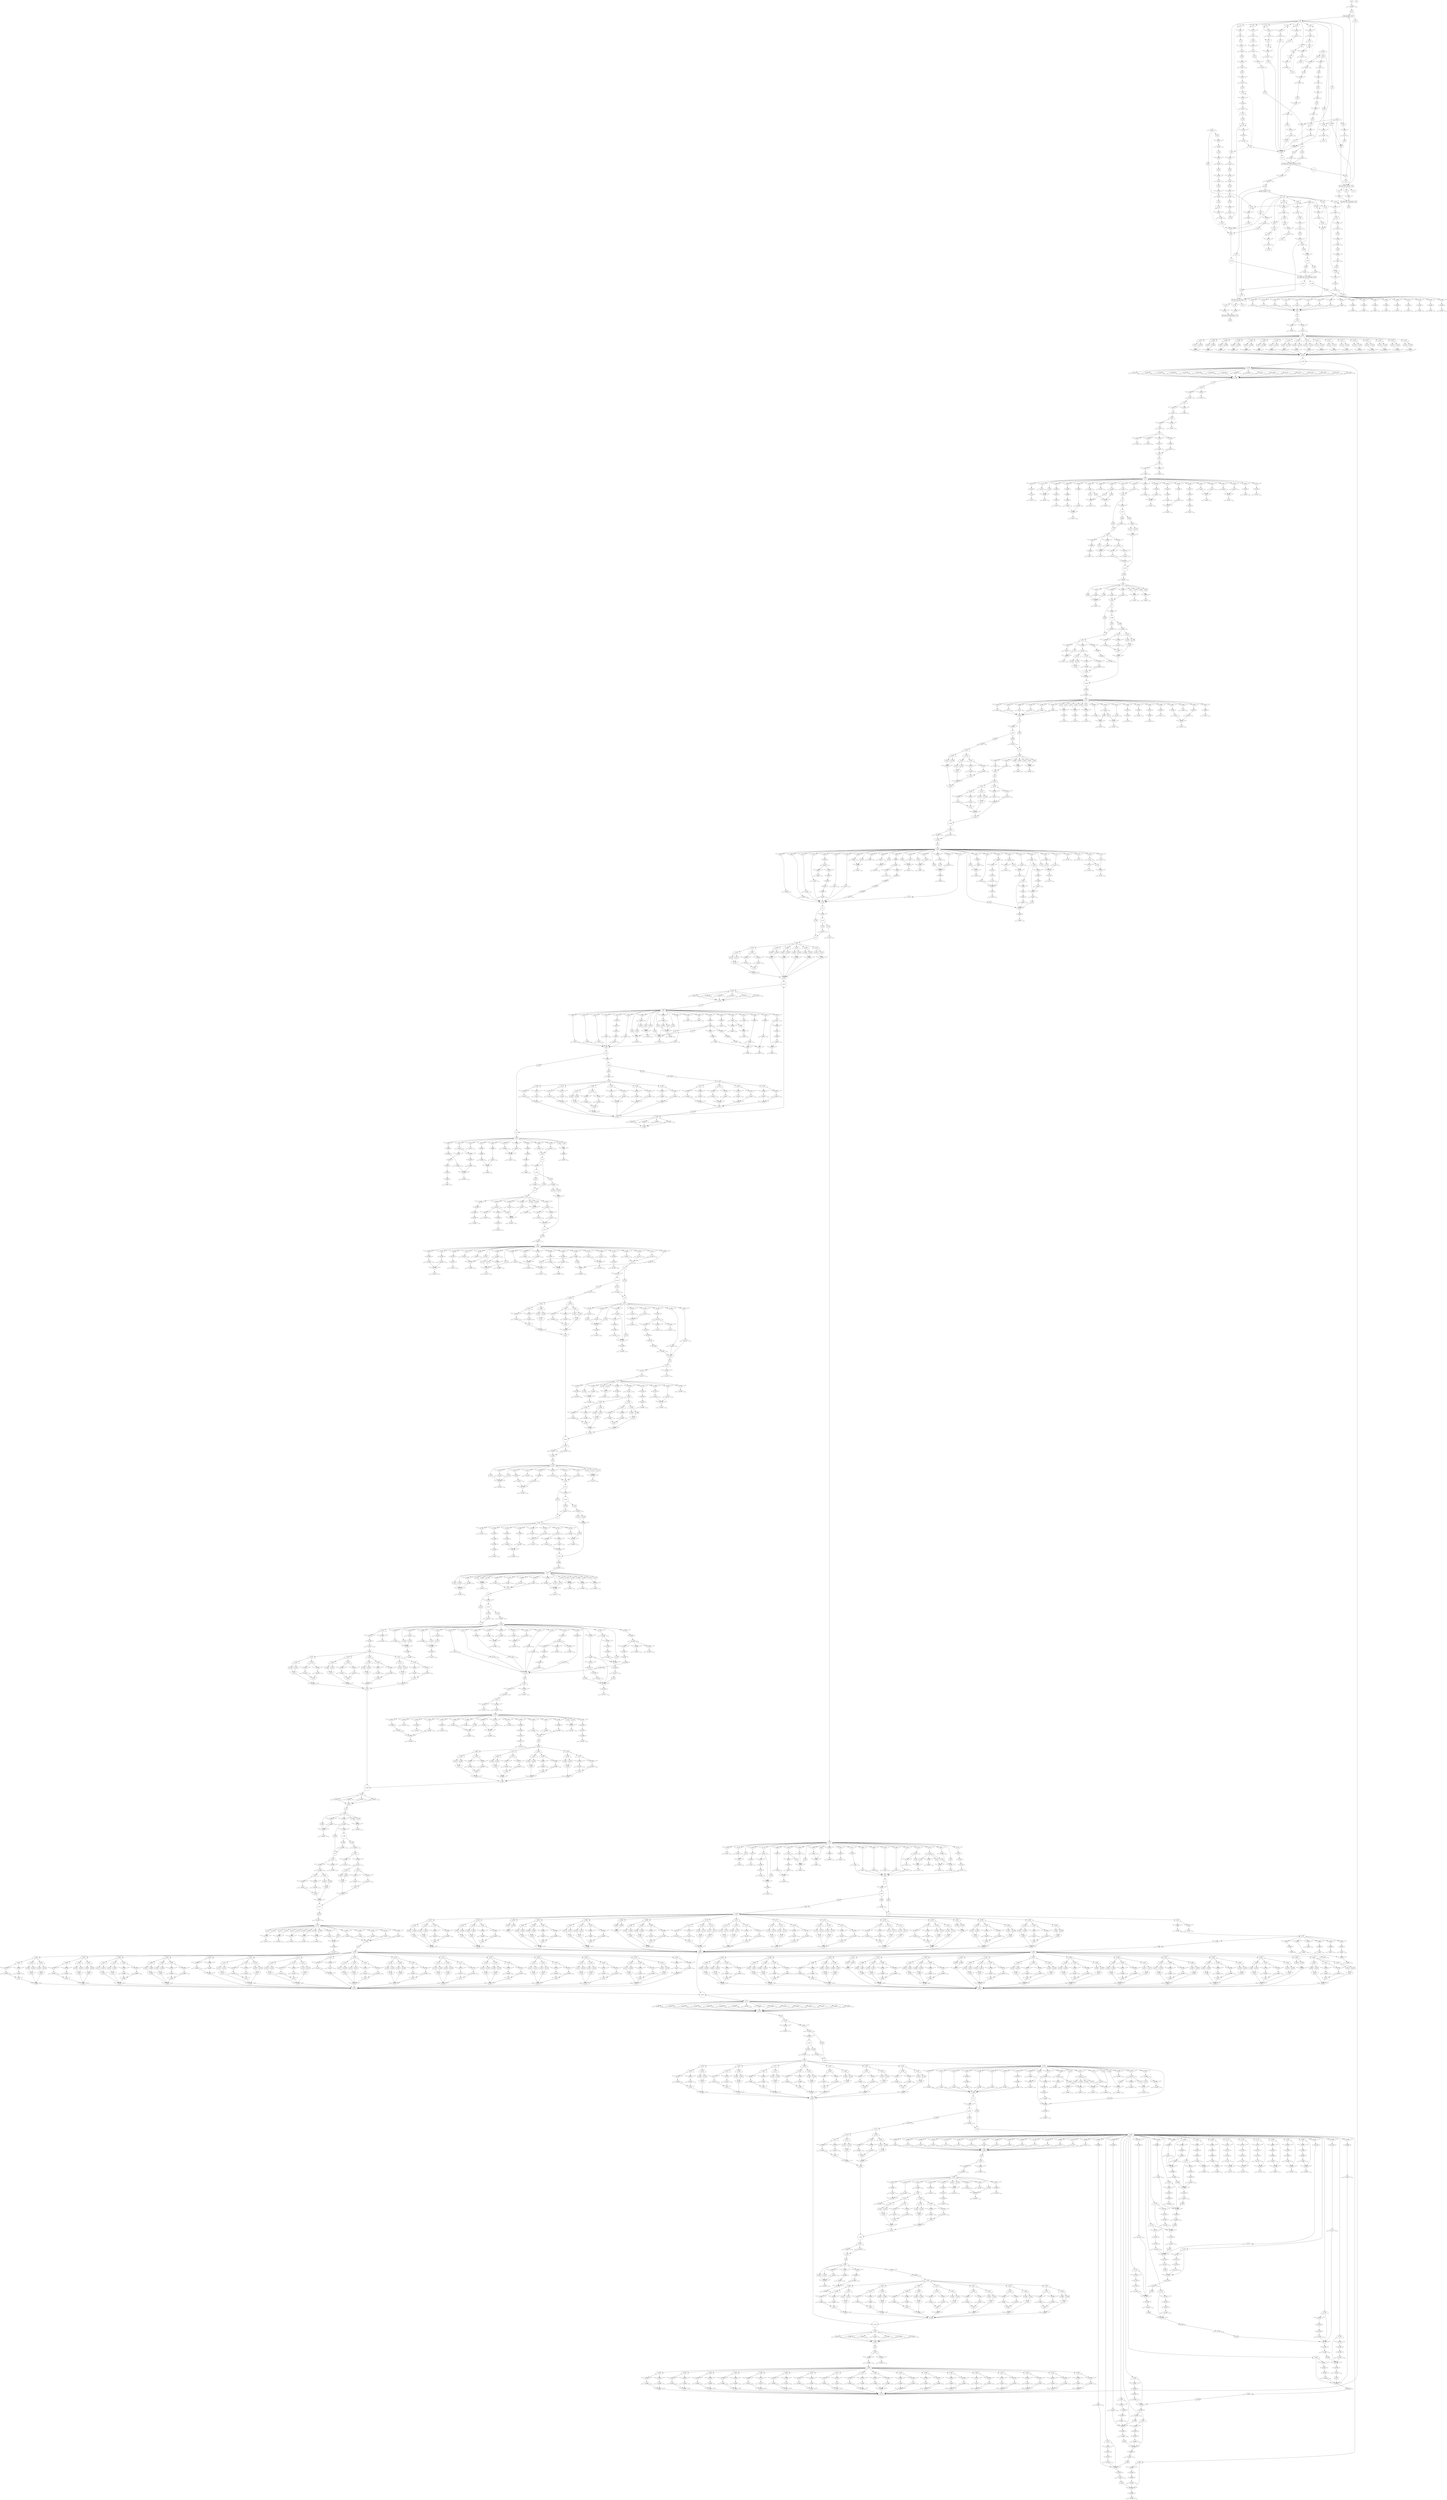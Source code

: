 digraph control_path {
  e_0: entry_node : n ;
  e_1: exit_node : s ;
  e_2 [shape = dot];
  e_3 [shape = dot];
  e_4 [shape = dot];
  e_5 [shape = circle];
  e_6 [shape = circle];
  e_7 [shape = circle];
  e_8 [shape = circle];
  e_9 [shape = circle];
  e_10 [shape = circle];
  e_11 [shape = dot];
  e_12 [shape = dot];
  e_13 [shape = circle];
  e_14 [shape = circle];
  e_15 [shape = circle];
  e_16 [shape = circle];
  e_17 [shape = dot];
  e_18 [shape = circle];
  e_19 [shape = circle];
  e_20 [shape = circle];
  e_21 [shape = circle];
  e_22 [shape = circle];
  e_23 [shape = circle];
  e_24 [shape = dot];
  e_25 [shape = dot];
  e_26 [shape = circle];
  e_27 [shape = circle];
  e_28 [shape = circle];
  e_29 [shape = circle];
  e_30 [shape = dot];
  e_31 [shape = dot];
  e_32 [shape = dot];
  e_33 [shape = circle];
  e_34 [shape = dot];
  e_35 [shape = dot];
  e_36 [shape = circle];
  e_37 [shape = circle];
  e_38 [shape = circle];
  e_39 [shape = dot];
  e_40 [shape = dot];
  e_41 [shape = dot];
  e_42 [shape = circle];
  e_43 [shape = circle];
  e_44 [shape = circle];
  e_45 [shape = circle];
  e_46 [shape = dot];
  e_47 [shape = dot];
  e_48 [shape = trapezium];
  e_49 [shape = invtriangle];
  e_50 [shape = trapezium];
  e_51 [shape = invtrapezium];
  e_52 [shape = invtriangle];
  e_53 [shape = trapezium];
  e_54 [shape = invtrapezium];
  e_55 [shape = invtriangle];
  e_56 [shape = invtrapezium];
  e_57 [shape = triangle];
  e_58 [shape = invtriangle];
  e_59 [shape = triangle];
  e_60 [shape = dot];
  e_61 [shape = invtrapezium];
  e_62 [shape = trapezium];
  e_63 [shape = invtrapezium];
  e_64 [shape = dot];
  e_65 [shape = invtrapezium];
  e_66 [shape = invtrapezium];
  e_67 [shape = invtriangle];
  e_68 [shape = triangle];
  e_69 [shape = invtriangle];
  e_70 [shape = triangle];
  e_71 [shape = dot];
  e_72 [shape = invtrapezium];
  e_73 [shape = invtrapezium];
  e_74 [shape = invtrapezium];
  e_75 [shape = trapezium];
  e_76 [shape = invtrapezium];
  e_77 [shape = dot];
  e_78 [shape = dot];
  e_79 [shape = dot];
  e_80 [shape = dot];
  e_81 [shape = dot];
  e_82 [shape = dot];
  e_83 [shape = invtriangle];
  e_84 [shape = triangle];
  e_85 [shape = invtriangle];
  e_86 [shape = triangle];
  e_87 [shape = invtriangle];
  e_88 [shape = triangle];
  e_89 [shape = invtriangle];
  e_90 [shape = triangle];
  e_91 [shape = invtriangle];
  e_92 [shape = triangle];
  e_93 [shape = invtriangle];
  e_94 [shape = triangle];
  e_95 [shape = invtrapezium];
  e_96 [shape = trapezium];
  e_97 [shape = invtrapezium];
  e_98 [shape = dot];
  e_99 [shape = trapezium];
  e_100 [shape = dot];
  e_101 [shape = dot];
  e_102 [shape = dot];
  e_103 [shape = invtriangle];
  e_104 [shape = triangle];
  e_105 [shape = invtriangle];
  e_106 [shape = triangle];
  e_107 [shape = invtriangle];
  e_108 [shape = triangle];
  e_109 [shape = invtrapezium];
  e_110 [shape = invtrapezium];
  e_111 [shape = invtrapezium];
  e_112 [shape = invtriangle];
  e_113 [shape = triangle];
  e_114 [shape = invtriangle];
  e_115 [shape = triangle];
  e_116 [shape = invtriangle];
  e_117 [shape = triangle];
  e_118 [shape = invtriangle];
  e_119 [shape = triangle];
  e_120 [shape = invtrapezium];
  e_121 [shape = trapezium];
  e_122 [shape = invtrapezium];
  e_123 [shape = trapezium];
  e_124 [shape = dot];
  e_125 [shape = dot];
  e_126 [shape = dot];
  e_127 [shape = invtriangle];
  e_128 [shape = triangle];
  e_129 [shape = invtriangle];
  e_130 [shape = triangle];
  e_131 [shape = invtriangle];
  e_132 [shape = triangle];
  e_133 [shape = invtriangle];
  e_134 [shape = diamond];
  e_135 [shape = triangle];
  e_136 [shape = invtriangle];
  e_137 [shape = triangle];
  e_138 [shape = invtrapezium];
  e_139 [shape = trapezium];
  e_140 [shape = invtrapezium];
  e_141 [shape = trapezium];
  e_142 [shape = dot];
  e_143 [shape = dot];
  e_144 [shape = dot];
  e_145 [shape = invtriangle];
  e_146 [shape = triangle];
  e_147 [shape = invtriangle];
  e_148 [shape = triangle];
  e_149 [shape = invtriangle];
  e_150 [shape = triangle];
  e_151 [shape = invtriangle];
  e_152 [shape = diamond];
  e_153 [shape = triangle];
  e_154 [shape = invtriangle];
  e_155 [shape = triangle];
  e_156 [shape = invtrapezium];
  e_157 [shape = trapezium];
  e_158 [shape = invtrapezium];
  e_159 [shape = trapezium];
  e_160 [shape = dot];
  e_161 [shape = invtriangle];
  e_162 [shape = triangle];
  e_163 [shape = invtriangle];
  e_164 [shape = triangle];
  e_165 [shape = invtrapezium];
  e_166 [shape = trapezium];
  e_167 [shape = invtrapezium];
  e_168 [shape = trapezium];
  e_169 [shape = invtriangle];
  e_170 [shape = triangle];
  e_171 [shape = invtriangle];
  e_172 [shape = triangle];
  e_173 [shape = dot];
  e_174 [shape = dot];
  e_175 [shape = invtriangle];
  e_176 [shape = triangle];
  e_177 [shape = invtriangle];
  e_178 [shape = triangle];
  e_179 [shape = dot];
  e_180 [shape = invtrapezium];
  e_181 [shape = dot];
  e_182 [shape = triangle];
  e_183 [shape = dot];
  e_184 [shape = triangle];
  e_185 [shape = invtriangle];
  e_186 [shape = circle];
  e_187 [shape = circle];
  e_188 [shape = circle];
  e_189 [shape = circle];
  e_190 [shape = dot];
  e_191 [shape = dot];
  e_192 [shape = trapezium];
  e_193 [shape = invtriangle];
  e_194 [shape = trapezium];
  e_195 [shape = invtrapezium];
  e_196 [shape = invtriangle];
  e_197 [shape = trapezium];
  e_198 [shape = invtrapezium];
  e_199 [shape = invtriangle];
  e_200 [shape = invtrapezium];
  e_201 [shape = triangle];
  e_202 [shape = invtriangle];
  e_203 [shape = triangle];
  e_204 [shape = dot];
  e_205 [shape = invtrapezium];
  e_206 [shape = trapezium];
  e_207 [shape = invtrapezium];
  e_208 [shape = trapezium];
  e_209 [shape = invtrapezium];
  e_210 [shape = invtrapezium];
  e_211 [shape = invtriangle];
  e_212 [shape = triangle];
  e_213 [shape = invtriangle];
  e_214 [shape = triangle];
  e_215 [shape = dot];
  e_216 [shape = invtrapezium];
  e_217 [shape = invtrapezium];
  e_218 [shape = invtrapezium];
  e_219 [shape = trapezium];
  e_220 [shape = invtrapezium];
  e_221 [shape = trapezium];
  e_222 [shape = dot];
  e_223 [shape = dot];
  e_224 [shape = dot];
  e_225 [shape = dot];
  e_226 [shape = dot];
  e_227 [shape = invtriangle];
  e_228 [shape = triangle];
  e_229 [shape = invtriangle];
  e_230 [shape = triangle];
  e_231 [shape = invtriangle];
  e_232 [shape = triangle];
  e_233 [shape = invtriangle];
  e_234 [shape = triangle];
  e_235 [shape = invtriangle];
  e_236 [shape = triangle];
  e_237 [shape = invtriangle];
  e_238 [shape = triangle];
  e_239 [shape = invtrapezium];
  e_240 [shape = trapezium];
  e_241 [shape = invtrapezium];
  e_242 [shape = trapezium];
  e_243 [shape = dot];
  e_244 [shape = dot];
  e_245 [shape = dot];
  e_246 [shape = invtriangle];
  e_247 [shape = triangle];
  e_248 [shape = invtriangle];
  e_249 [shape = triangle];
  e_250 [shape = invtriangle];
  e_251 [shape = triangle];
  e_252 [shape = invtriangle];
  e_253 [shape = diamond];
  e_254 [shape = triangle];
  e_255 [shape = invtriangle];
  e_256 [shape = triangle];
  e_257 [shape = invtrapezium];
  e_258 [shape = trapezium];
  e_259 [shape = invtrapezium];
  e_260 [shape = trapezium];
  e_261 [shape = dot];
  e_262 [shape = invtriangle];
  e_263 [shape = triangle];
  e_264 [shape = invtriangle];
  e_265 [shape = triangle];
  e_266 [shape = invtrapezium];
  e_267 [shape = trapezium];
  e_268 [shape = invtrapezium];
  e_269 [shape = trapezium];
  e_270 [shape = invtriangle];
  e_271 [shape = triangle];
  e_272 [shape = invtriangle];
  e_273 [shape = triangle];
  e_274 [shape = dot];
  e_275 [shape = dot];
  e_276 [shape = invtriangle];
  e_277 [shape = triangle];
  e_278 [shape = invtriangle];
  e_279 [shape = triangle];
  e_280 [shape = invtrapezium];
  e_281 [shape = dot];
  e_282 [shape = triangle];
  e_283 [shape = dot];
  e_284 [shape = triangle];
  e_285 [shape = dot];
  e_286 [shape = trapezium];
  e_287 [shape = invtriangle];
  e_288 [shape = invtriangle];
  e_289 [shape = diamond];
  e_290 [shape = triangle];
  e_291 [shape = triangle];
  e_292 [shape = invtriangle];
  e_293 [shape = invtriangle];
  e_294 [shape = diamond];
  e_295 [shape = triangle];
  e_296 [shape = triangle];
  e_297 [shape = invtriangle];
  e_298 [shape = invtriangle];
  e_299 [shape = diamond];
  e_300 [shape = triangle];
  e_301 [shape = triangle];
  e_302 [shape = invtriangle];
  e_303 [shape = invtriangle];
  e_304 [shape = diamond];
  e_305 [shape = triangle];
  e_306 [shape = triangle];
  e_307 [shape = invtriangle];
  e_308 [shape = invtriangle];
  e_309 [shape = diamond];
  e_310 [shape = triangle];
  e_311 [shape = triangle];
  e_312 [shape = invtriangle];
  e_313 [shape = invtriangle];
  e_314 [shape = diamond];
  e_315 [shape = triangle];
  e_316 [shape = triangle];
  e_317 [shape = invtriangle];
  e_318 [shape = invtriangle];
  e_319 [shape = diamond];
  e_320 [shape = triangle];
  e_321 [shape = triangle];
  e_322 [shape = invtriangle];
  e_323 [shape = invtriangle];
  e_324 [shape = diamond];
  e_325 [shape = triangle];
  e_326 [shape = triangle];
  e_327 [shape = invtriangle];
  e_328 [shape = invtriangle];
  e_329 [shape = diamond];
  e_330 [shape = triangle];
  e_331 [shape = triangle];
  e_332 [shape = invtrapezium];
  e_333 [shape = trapezium];
  e_334 [shape = invtriangle];
  e_335 [shape = invtriangle];
  e_336 [shape = triangle];
  e_337 [shape = triangle];
  e_338 [shape = trapezium];
  e_339 [shape = invtriangle];
  e_340 [shape = invtriangle];
  e_341 [shape = triangle];
  e_342 [shape = triangle];
  e_343 [shape = trapezium];
  e_344 [shape = invtriangle];
  e_345 [shape = invtriangle];
  e_346 [shape = triangle];
  e_347 [shape = triangle];
  e_348 [shape = trapezium];
  e_349 [shape = invtriangle];
  e_350 [shape = invtriangle];
  e_351 [shape = triangle];
  e_352 [shape = triangle];
  e_353 [shape = trapezium];
  e_354 [shape = invtriangle];
  e_355 [shape = invtriangle];
  e_356 [shape = triangle];
  e_357 [shape = diamond];
  e_358 [shape = triangle];
  e_359 [shape = invtriangle];
  e_360 [shape = invtriangle];
  e_361 [shape = triangle];
  e_362 [shape = diamond];
  e_363 [shape = triangle];
  e_364 [shape = invtrapezium];
  e_365 [shape = trapezium];
  e_366 [shape = invtriangle];
  e_367 [shape = invtriangle];
  e_368 [shape = triangle];
  e_369 [shape = triangle];
  e_370 [shape = trapezium];
  e_371 [shape = invtriangle];
  e_372 [shape = invtriangle];
  e_373 [shape = diamond];
  e_374 [shape = diamond];
  e_375 [shape = triangle];
  e_376 [shape = diamond];
  e_377 [shape = invtriangle];
  e_378 [shape = triangle];
  e_379 [shape = triangle];
  e_380 [shape = invtriangle];
  e_381 [shape = invtriangle];
  e_382 [shape = dot];
  e_383 [shape = triangle];
  e_384 [shape = diamond];
  e_385 [shape = invtriangle];
  e_386 [shape = invtriangle];
  e_387 [shape = triangle];
  e_388 [shape = diamond];
  e_389 [shape = diamond];
  e_390 [shape = invtriangle];
  e_391 [shape = invtriangle];
  e_392 [shape = invtriangle];
  e_393 [shape = diamond];
  e_394 [shape = triangle];
  e_395 [shape = diamond];
  e_396 [shape = triangle];
  e_397 [shape = triangle];
  e_398 [shape = triangle];
  e_399 [shape = invtriangle];
  e_400 [shape = invtriangle];
  e_401 [shape = invtriangle];
  e_402 [shape = diamond];
  e_403 [shape = triangle];
  e_404 [shape = invtriangle];
  e_405 [shape = diamond];
  e_406 [shape = triangle];
  e_407 [shape = triangle];
  e_408 [shape = triangle];
  e_409 [shape = invtriangle];
  e_410 [shape = invtriangle];
  e_411 [shape = dot];
  e_412 [shape = dot];
  e_413 [shape = triangle];
  e_414 [shape = triangle];
  e_415 [shape = invtriangle];
  e_416 [shape = invtriangle];
  e_417 [shape = diamond];
  e_418 [shape = diamond];
  e_419 [shape = diamond];
  e_420 [shape = diamond];
  e_421 [shape = triangle];
  e_422 [shape = diamond];
  e_423 [shape = invtriangle];
  e_424 [shape = invtriangle];
  e_425 [shape = invtriangle];
  e_426 [shape = diamond];
  e_427 [shape = triangle];
  e_428 [shape = diamond];
  e_429 [shape = triangle];
  e_430 [shape = triangle];
  e_431 [shape = triangle];
  e_432 [shape = invtriangle];
  e_433 [shape = diamond];
  e_434 [shape = diamond];
  e_435 [shape = triangle];
  e_436 [shape = triangle];
  e_437 [shape = invtriangle];
  e_438 [shape = invtriangle];
  e_439 [shape = triangle];
  e_440 [shape = triangle];
  e_441 [shape = invtriangle];
  e_442 [shape = invtriangle];
  e_443 [shape = dot];
  e_444 [shape = dot];
  e_445 [shape = triangle];
  e_446 [shape = diamond];
  e_447 [shape = invtriangle];
  e_448 [shape = triangle];
  e_449 [shape = triangle];
  e_450 [shape = invtriangle];
  e_451 [shape = invtriangle];
  e_452 [shape = triangle];
  e_453 [shape = triangle];
  e_454 [shape = invtrapezium];
  e_455 [shape = dot];
  e_456 [shape = invtriangle];
  e_457 [shape = circle];
  e_458 [shape = dot];
  e_459 [shape = triangle];
  e_460 [shape = dot];
  e_461 [shape = triangle];
  e_462 [shape = trapezium];
  e_463 [shape = invtriangle];
  e_464 [shape = invtriangle];
  e_465 [shape = diamond];
  e_466 [shape = diamond];
  e_467 [shape = triangle];
  e_468 [shape = triangle];
  e_469 [shape = invtriangle];
  e_470 [shape = invtriangle];
  e_471 [shape = dot];
  e_472 [shape = triangle];
  e_473 [shape = triangle];
  e_474 [shape = trapezium];
  e_475 [shape = invtriangle];
  e_476 [shape = invtriangle];
  e_477 [shape = dot];
  e_478 [shape = dot];
  e_479 [shape = triangle];
  e_480 [shape = triangle];
  e_481 [shape = invtriangle];
  e_482 [shape = invtriangle];
  e_483 [shape = dot];
  e_484 [shape = dot];
  e_485 [shape = triangle];
  e_486 [shape = triangle];
  e_487 [shape = invtriangle];
  e_488 [shape = invtriangle];
  e_489 [shape = dot];
  e_490 [shape = dot];
  e_491 [shape = triangle];
  e_492 [shape = triangle];
  e_493 [shape = invtrapezium];
  e_494 [shape = dot];
  e_495 [shape = invtriangle];
  e_496 [shape = circle];
  e_497 [shape = dot];
  e_498 [shape = triangle];
  e_499 [shape = dot];
  e_500 [shape = triangle];
  e_501 [shape = trapezium];
  e_502 [shape = invtriangle];
  e_503 [shape = invtriangle];
  e_504 [shape = diamond];
  e_505 [shape = diamond];
  e_506 [shape = triangle];
  e_507 [shape = triangle];
  e_508 [shape = invtriangle];
  e_509 [shape = invtriangle];
  e_510 [shape = dot];
  e_511 [shape = triangle];
  e_512 [shape = triangle];
  e_513 [shape = trapezium];
  e_514 [shape = dot];
  e_515 [shape = invtriangle];
  e_516 [shape = invtriangle];
  e_517 [shape = dot];
  e_518 [shape = diamond];
  e_519 [shape = triangle];
  e_520 [shape = triangle];
  e_521 [shape = dot];
  e_522 [shape = invtriangle];
  e_523 [shape = invtriangle];
  e_524 [shape = dot];
  e_525 [shape = diamond];
  e_526 [shape = triangle];
  e_527 [shape = triangle];
  e_528 [shape = dot];
  e_529 [shape = invtriangle];
  e_530 [shape = invtriangle];
  e_531 [shape = dot];
  e_532 [shape = diamond];
  e_533 [shape = triangle];
  e_534 [shape = triangle];
  e_535 [shape = invtriangle];
  e_536 [shape = invtriangle];
  e_537 [shape = diamond];
  e_538 [shape = diamond];
  e_539 [shape = triangle];
  e_540 [shape = triangle];
  e_541 [shape = invtriangle];
  e_542 [shape = invtriangle];
  e_543 [shape = diamond];
  e_544 [shape = diamond];
  e_545 [shape = triangle];
  e_546 [shape = diamond];
  e_547 [shape = invtriangle];
  e_548 [shape = invtriangle];
  e_549 [shape = invtriangle];
  e_550 [shape = diamond];
  e_551 [shape = triangle];
  e_552 [shape = invtriangle];
  e_553 [shape = diamond];
  e_554 [shape = triangle];
  e_555 [shape = triangle];
  e_556 [shape = diamond];
  e_557 [shape = invtriangle];
  e_558 [shape = invtriangle];
  e_559 [shape = triangle];
  e_560 [shape = diamond];
  e_561 [shape = invtriangle];
  e_562 [shape = triangle];
  e_563 [shape = triangle];
  e_564 [shape = invtriangle];
  e_565 [shape = triangle];
  e_566 [shape = triangle];
  e_567 [shape = invtriangle];
  e_568 [shape = invtriangle];
  e_569 [shape = dot];
  e_570 [shape = triangle];
  e_571 [shape = triangle];
  e_572 [shape = invtriangle];
  e_573 [shape = triangle];
  e_574 [shape = triangle];
  e_575 [shape = invtriangle];
  e_576 [shape = invtriangle];
  e_577 [shape = dot];
  e_578 [shape = triangle];
  e_579 [shape = triangle];
  e_580 [shape = invtrapezium];
  e_581 [shape = dot];
  e_582 [shape = invtriangle];
  e_583 [shape = circle];
  e_584 [shape = dot];
  e_585 [shape = triangle];
  e_586 [shape = dot];
  e_587 [shape = triangle];
  e_588 [shape = trapezium];
  e_589 [shape = invtriangle];
  e_590 [shape = invtriangle];
  e_591 [shape = dot];
  e_592 [shape = dot];
  e_593 [shape = dot];
  e_594 [shape = triangle];
  e_595 [shape = triangle];
  e_596 [shape = invtriangle];
  e_597 [shape = invtriangle];
  e_598 [shape = dot];
  e_599 [shape = dot];
  e_600 [shape = triangle];
  e_601 [shape = triangle];
  e_602 [shape = invtrapezium];
  e_603 [shape = trapezium];
  e_604 [shape = invtriangle];
  e_605 [shape = invtriangle];
  e_606 [shape = triangle];
  e_607 [shape = triangle];
  e_608 [shape = invtriangle];
  e_609 [shape = invtriangle];
  e_610 [shape = dot];
  e_611 [shape = triangle];
  e_612 [shape = triangle];
  e_613 [shape = invtriangle];
  e_614 [shape = invtriangle];
  e_615 [shape = dot];
  e_616 [shape = triangle];
  e_617 [shape = triangle];
  e_618 [shape = invtriangle];
  e_619 [shape = invtriangle];
  e_620 [shape = dot];
  e_621 [shape = triangle];
  e_622 [shape = triangle];
  e_623 [shape = invtriangle];
  e_624 [shape = invtriangle];
  e_625 [shape = dot];
  e_626 [shape = triangle];
  e_627 [shape = triangle];
  e_628 [shape = invtriangle];
  e_629 [shape = invtriangle];
  e_630 [shape = triangle];
  e_631 [shape = diamond];
  e_632 [shape = triangle];
  e_633 [shape = invtriangle];
  e_634 [shape = invtriangle];
  e_635 [shape = diamond];
  e_636 [shape = diamond];
  e_637 [shape = diamond];
  e_638 [shape = diamond];
  e_639 [shape = triangle];
  e_640 [shape = triangle];
  e_641 [shape = invtriangle];
  e_642 [shape = invtriangle];
  e_643 [shape = trapezium];
  e_644 [shape = invtriangle];
  e_645 [shape = diamond];
  e_646 [shape = diamond];
  e_647 [shape = triangle];
  e_648 [shape = triangle];
  e_649 [shape = diamond];
  e_650 [shape = triangle];
  e_651 [shape = invtriangle];
  e_652 [shape = invtriangle];
  e_653 [shape = dot];
  e_654 [shape = triangle];
  e_655 [shape = triangle];
  e_656 [shape = dot];
  e_657 [shape = invtriangle];
  e_658 [shape = invtriangle];
  e_659 [shape = trapezium];
  e_660 [shape = invtriangle];
  e_661 [shape = diamond];
  e_662 [shape = diamond];
  e_663 [shape = triangle];
  e_664 [shape = diamond];
  e_665 [shape = triangle];
  e_666 [shape = triangle];
  e_667 [shape = invtriangle];
  e_668 [shape = invtriangle];
  e_669 [shape = triangle];
  e_670 [shape = triangle];
  e_671 [shape = invtriangle];
  e_672 [shape = invtriangle];
  e_673 [shape = triangle];
  e_674 [shape = triangle];
  e_675 [shape = invtriangle];
  e_676 [shape = invtriangle];
  e_677 [shape = dot];
  e_678 [shape = triangle];
  e_679 [shape = triangle];
  e_680 [shape = invtriangle];
  e_681 [shape = invtriangle];
  e_682 [shape = dot];
  e_683 [shape = diamond];
  e_684 [shape = triangle];
  e_685 [shape = triangle];
  e_686 [shape = invtriangle];
  e_687 [shape = invtriangle];
  e_688 [shape = triangle];
  e_689 [shape = diamond];
  e_690 [shape = triangle];
  e_691 [shape = invtriangle];
  e_692 [shape = invtriangle];
  e_693 [shape = diamond];
  e_694 [shape = diamond];
  e_695 [shape = diamond];
  e_696 [shape = diamond];
  e_697 [shape = triangle];
  e_698 [shape = triangle];
  e_699 [shape = invtriangle];
  e_700 [shape = invtriangle];
  e_701 [shape = invtriangle];
  e_702 [shape = diamond];
  e_703 [shape = diamond];
  e_704 [shape = triangle];
  e_705 [shape = diamond];
  e_706 [shape = triangle];
  e_707 [shape = triangle];
  e_708 [shape = invtriangle];
  e_709 [shape = invtriangle];
  e_710 [shape = triangle];
  e_711 [shape = triangle];
  e_712 [shape = invtriangle];
  e_713 [shape = invtriangle];
  e_714 [shape = triangle];
  e_715 [shape = triangle];
  e_716 [shape = invtriangle];
  e_717 [shape = invtriangle];
  e_718 [shape = dot];
  e_719 [shape = triangle];
  e_720 [shape = triangle];
  e_721 [shape = invtriangle];
  e_722 [shape = invtriangle];
  e_723 [shape = dot];
  e_724 [shape = diamond];
  e_725 [shape = triangle];
  e_726 [shape = triangle];
  e_727 [shape = invtriangle];
  e_728 [shape = invtriangle];
  e_729 [shape = triangle];
  e_730 [shape = triangle];
  e_731 [shape = invtriangle];
  e_732 [shape = invtriangle];
  e_733 [shape = triangle];
  e_734 [shape = triangle];
  e_735 [shape = dot];
  e_736 [shape = dot];
  e_737 [shape = dot];
  e_738 [shape = invtrapezium];
  e_739 [shape = dot];
  e_740 [shape = invtriangle];
  e_741 [shape = circle];
  e_742 [shape = dot];
  e_743 [shape = triangle];
  e_744 [shape = dot];
  e_745 [shape = triangle];
  e_746 [shape = trapezium];
  e_747 [shape = invtriangle];
  e_748 [shape = invtriangle];
  e_749 [shape = triangle];
  e_750 [shape = triangle];
  e_751 [shape = invtriangle];
  e_752 [shape = invtriangle];
  e_753 [shape = triangle];
  e_754 [shape = triangle];
  e_755 [shape = invtriangle];
  e_756 [shape = invtriangle];
  e_757 [shape = diamond];
  e_758 [shape = diamond];
  e_759 [shape = triangle];
  e_760 [shape = triangle];
  e_761 [shape = invtriangle];
  e_762 [shape = invtriangle];
  e_763 [shape = dot];
  e_764 [shape = triangle];
  e_765 [shape = triangle];
  e_766 [shape = invtriangle];
  e_767 [shape = invtriangle];
  e_768 [shape = dot];
  e_769 [shape = dot];
  e_770 [shape = triangle];
  e_771 [shape = triangle];
  e_772 [shape = invtriangle];
  e_773 [shape = invtriangle];
  e_774 [shape = diamond];
  e_775 [shape = diamond];
  e_776 [shape = diamond];
  e_777 [shape = invtriangle];
  e_778 [shape = triangle];
  e_779 [shape = diamond];
  e_780 [shape = triangle];
  e_781 [shape = triangle];
  e_782 [shape = dot];
  e_783 [shape = invtriangle];
  e_784 [shape = invtriangle];
  e_785 [shape = invtriangle];
  e_786 [shape = diamond];
  e_787 [shape = diamond];
  e_788 [shape = triangle];
  e_789 [shape = diamond];
  e_790 [shape = triangle];
  e_791 [shape = triangle];
  e_792 [shape = invtriangle];
  e_793 [shape = invtriangle];
  e_794 [shape = dot];
  e_795 [shape = dot];
  e_796 [shape = triangle];
  e_797 [shape = triangle];
  e_798 [shape = invtriangle];
  e_799 [shape = invtriangle];
  e_800 [shape = triangle];
  e_801 [shape = triangle];
  e_802 [shape = invtriangle];
  e_803 [shape = invtriangle];
  e_804 [shape = dot];
  e_805 [shape = triangle];
  e_806 [shape = diamond];
  e_807 [shape = invtriangle];
  e_808 [shape = triangle];
  e_809 [shape = triangle];
  e_810 [shape = invtriangle];
  e_811 [shape = invtriangle];
  e_812 [shape = dot];
  e_813 [shape = triangle];
  e_814 [shape = diamond];
  e_815 [shape = invtriangle];
  e_816 [shape = triangle];
  e_817 [shape = triangle];
  e_818 [shape = invtriangle];
  e_819 [shape = invtriangle];
  e_820 [shape = invtriangle];
  e_821 [shape = diamond];
  e_822 [shape = triangle];
  e_823 [shape = invtriangle];
  e_824 [shape = diamond];
  e_825 [shape = triangle];
  e_826 [shape = triangle];
  e_827 [shape = triangle];
  e_828 [shape = invtriangle];
  e_829 [shape = invtriangle];
  e_830 [shape = dot];
  e_831 [shape = dot];
  e_832 [shape = triangle];
  e_833 [shape = triangle];
  e_834 [shape = invtrapezium];
  e_835 [shape = dot];
  e_836 [shape = invtriangle];
  e_837 [shape = circle];
  e_838 [shape = dot];
  e_839 [shape = triangle];
  e_840 [shape = dot];
  e_841 [shape = triangle];
  e_842 [shape = trapezium];
  e_843 [shape = invtriangle];
  e_844 [shape = invtriangle];
  e_845 [shape = triangle];
  e_846 [shape = triangle];
  e_847 [shape = trapezium];
  e_848 [shape = invtriangle];
  e_849 [shape = invtriangle];
  e_850 [shape = diamond];
  e_851 [shape = diamond];
  e_852 [shape = triangle];
  e_853 [shape = triangle];
  e_854 [shape = invtriangle];
  e_855 [shape = invtriangle];
  e_856 [shape = triangle];
  e_857 [shape = diamond];
  e_858 [shape = triangle];
  e_859 [shape = invtriangle];
  e_860 [shape = invtriangle];
  e_861 [shape = triangle];
  e_862 [shape = diamond];
  e_863 [shape = invtriangle];
  e_864 [shape = invtriangle];
  e_865 [shape = triangle];
  e_866 [shape = diamond];
  e_867 [shape = triangle];
  e_868 [shape = triangle];
  e_869 [shape = trapezium];
  e_870 [shape = invtriangle];
  e_871 [shape = invtriangle];
  e_872 [shape = diamond];
  e_873 [shape = diamond];
  e_874 [shape = diamond];
  e_875 [shape = diamond];
  e_876 [shape = triangle];
  e_877 [shape = triangle];
  e_878 [shape = invtriangle];
  e_879 [shape = invtriangle];
  e_880 [shape = invtriangle];
  e_881 [shape = diamond];
  e_882 [shape = diamond];
  e_883 [shape = triangle];
  e_884 [shape = triangle];
  e_885 [shape = diamond];
  e_886 [shape = triangle];
  e_887 [shape = invtriangle];
  e_888 [shape = invtriangle];
  e_889 [shape = invtriangle];
  e_890 [shape = diamond];
  e_891 [shape = triangle];
  e_892 [shape = invtriangle];
  e_893 [shape = diamond];
  e_894 [shape = triangle];
  e_895 [shape = triangle];
  e_896 [shape = triangle];
  e_897 [shape = invtriangle];
  e_898 [shape = invtriangle];
  e_899 [shape = invtriangle];
  e_900 [shape = diamond];
  e_901 [shape = triangle];
  e_902 [shape = invtriangle];
  e_903 [shape = diamond];
  e_904 [shape = triangle];
  e_905 [shape = triangle];
  e_906 [shape = triangle];
  e_907 [shape = invtriangle];
  e_908 [shape = invtriangle];
  e_909 [shape = dot];
  e_910 [shape = dot];
  e_911 [shape = dot];
  e_912 [shape = triangle];
  e_913 [shape = triangle];
  e_914 [shape = invtriangle];
  e_915 [shape = invtriangle];
  e_916 [shape = dot];
  e_917 [shape = dot];
  e_918 [shape = dot];
  e_919 [shape = triangle];
  e_920 [shape = triangle];
  e_921 [shape = invtriangle];
  e_922 [shape = invtriangle];
  e_923 [shape = dot];
  e_924 [shape = dot];
  e_925 [shape = dot];
  e_926 [shape = triangle];
  e_927 [shape = triangle];
  e_928 [shape = invtriangle];
  e_929 [shape = invtriangle];
  e_930 [shape = dot];
  e_931 [shape = dot];
  e_932 [shape = dot];
  e_933 [shape = triangle];
  e_934 [shape = triangle];
  e_935 [shape = invtriangle];
  e_936 [shape = invtriangle];
  e_937 [shape = triangle];
  e_938 [shape = triangle];
  e_939 [shape = invtriangle];
  e_940 [shape = invtriangle];
  e_941 [shape = triangle];
  e_942 [shape = diamond];
  e_943 [shape = invtriangle];
  e_944 [shape = invtriangle];
  e_945 [shape = triangle];
  e_946 [shape = triangle];
  e_947 [shape = invtriangle];
  e_948 [shape = invtriangle];
  e_949 [shape = dot];
  e_950 [shape = triangle];
  e_951 [shape = triangle];
  e_952 [shape = invtriangle];
  e_953 [shape = triangle];
  e_954 [shape = triangle];
  e_955 [shape = invtrapezium];
  e_956 [shape = dot];
  e_957 [shape = invtriangle];
  e_958 [shape = circle];
  e_959 [shape = dot];
  e_960 [shape = triangle];
  e_961 [shape = dot];
  e_962 [shape = triangle];
  e_963 [shape = trapezium];
  e_964 [shape = dot];
  e_965 [shape = invtriangle];
  e_966 [shape = invtriangle];
  e_967 [shape = dot];
  e_968 [shape = diamond];
  e_969 [shape = triangle];
  e_970 [shape = triangle];
  e_971 [shape = invtriangle];
  e_972 [shape = invtriangle];
  e_973 [shape = triangle];
  e_974 [shape = triangle];
  e_975 [shape = invtriangle];
  e_976 [shape = invtriangle];
  e_977 [shape = diamond];
  e_978 [shape = diamond];
  e_979 [shape = diamond];
  e_980 [shape = diamond];
  e_981 [shape = triangle];
  e_982 [shape = diamond];
  e_983 [shape = invtriangle];
  e_984 [shape = invtriangle];
  e_985 [shape = invtriangle];
  e_986 [shape = diamond];
  e_987 [shape = triangle];
  e_988 [shape = diamond];
  e_989 [shape = triangle];
  e_990 [shape = triangle];
  e_991 [shape = triangle];
  e_992 [shape = invtriangle];
  e_993 [shape = invtriangle];
  e_994 [shape = diamond];
  e_995 [shape = diamond];
  e_996 [shape = diamond];
  e_997 [shape = diamond];
  e_998 [shape = triangle];
  e_999 [shape = diamond];
  e_1000 [shape = invtriangle];
  e_1001 [shape = invtriangle];
  e_1002 [shape = diamond];
  e_1003 [shape = triangle];
  e_1004 [shape = invtriangle];
  e_1005 [shape = diamond];
  e_1006 [shape = triangle];
  e_1007 [shape = triangle];
  e_1008 [shape = triangle];
  e_1009 [shape = invtriangle];
  e_1010 [shape = invtriangle];
  e_1011 [shape = triangle];
  e_1012 [shape = triangle];
  e_1013 [shape = invtrapezium];
  e_1014 [shape = dot];
  e_1015 [shape = invtriangle];
  e_1016 [shape = circle];
  e_1017 [shape = dot];
  e_1018 [shape = triangle];
  e_1019 [shape = dot];
  e_1020 [shape = triangle];
  e_1021 [shape = trapezium];
  e_1022 [shape = invtriangle];
  e_1023 [shape = invtriangle];
  e_1024 [shape = dot];
  e_1025 [shape = dot];
  e_1026 [shape = triangle];
  e_1027 [shape = triangle];
  e_1028 [shape = invtriangle];
  e_1029 [shape = invtriangle];
  e_1030 [shape = diamond];
  e_1031 [shape = diamond];
  e_1032 [shape = triangle];
  e_1033 [shape = triangle];
  e_1034 [shape = invtriangle];
  e_1035 [shape = invtriangle];
  e_1036 [shape = triangle];
  e_1037 [shape = triangle];
  e_1038 [shape = invtriangle];
  e_1039 [shape = invtriangle];
  e_1040 [shape = dot];
  e_1041 [shape = triangle];
  e_1042 [shape = diamond];
  e_1043 [shape = invtriangle];
  e_1044 [shape = diamond];
  e_1045 [shape = diamond];
  e_1046 [shape = triangle];
  e_1047 [shape = triangle];
  e_1048 [shape = trapezium];
  e_1049 [shape = invtriangle];
  e_1050 [shape = invtriangle];
  e_1051 [shape = invtriangle];
  e_1052 [shape = diamond];
  e_1053 [shape = triangle];
  e_1054 [shape = invtriangle];
  e_1055 [shape = diamond];
  e_1056 [shape = triangle];
  e_1057 [shape = triangle];
  e_1058 [shape = triangle];
  e_1059 [shape = invtriangle];
  e_1060 [shape = invtriangle];
  e_1061 [shape = triangle];
  e_1062 [shape = triangle];
  e_1063 [shape = invtriangle];
  e_1064 [shape = invtriangle];
  e_1065 [shape = dot];
  e_1066 [shape = triangle];
  e_1067 [shape = triangle];
  e_1068 [shape = invtriangle];
  e_1069 [shape = invtriangle];
  e_1070 [shape = diamond];
  e_1071 [shape = diamond];
  e_1072 [shape = triangle];
  e_1073 [shape = triangle];
  e_1074 [shape = invtriangle];
  e_1075 [shape = invtriangle];
  e_1076 [shape = dot];
  e_1077 [shape = triangle];
  e_1078 [shape = triangle];
  e_1079 [shape = invtriangle];
  e_1080 [shape = invtriangle];
  e_1081 [shape = dot];
  e_1082 [shape = triangle];
  e_1083 [shape = triangle];
  e_1084 [shape = invtriangle];
  e_1085 [shape = invtriangle];
  e_1086 [shape = triangle];
  e_1087 [shape = triangle];
  e_1088 [shape = invtriangle];
  e_1089 [shape = invtriangle];
  e_1090 [shape = invtriangle];
  e_1091 [shape = diamond];
  e_1092 [shape = triangle];
  e_1093 [shape = invtriangle];
  e_1094 [shape = diamond];
  e_1095 [shape = triangle];
  e_1096 [shape = triangle];
  e_1097 [shape = triangle];
  e_1098 [shape = invtriangle];
  e_1099 [shape = invtriangle];
  e_1100 [shape = triangle];
  e_1101 [shape = triangle];
  e_1102 [shape = invtriangle];
  e_1103 [shape = invtriangle];
  e_1104 [shape = diamond];
  e_1105 [shape = diamond];
  e_1106 [shape = triangle];
  e_1107 [shape = triangle];
  e_1108 [shape = invtriangle];
  e_1109 [shape = invtriangle];
  e_1110 [shape = triangle];
  e_1111 [shape = triangle];
  e_1112 [shape = invtriangle];
  e_1113 [shape = invtriangle];
  e_1114 [shape = dot];
  e_1115 [shape = dot];
  e_1116 [shape = dot];
  e_1117 [shape = triangle];
  e_1118 [shape = triangle];
  e_1119 [shape = invtrapezium];
  e_1120 [shape = dot];
  e_1121 [shape = invtriangle];
  e_1122 [shape = circle];
  e_1123 [shape = dot];
  e_1124 [shape = triangle];
  e_1125 [shape = dot];
  e_1126 [shape = triangle];
  e_1127 [shape = trapezium];
  e_1128 [shape = invtriangle];
  e_1129 [shape = invtriangle];
  e_1130 [shape = triangle];
  e_1131 [shape = diamond];
  e_1132 [shape = triangle];
  e_1133 [shape = invtriangle];
  e_1134 [shape = invtriangle];
  e_1135 [shape = diamond];
  e_1136 [shape = diamond];
  e_1137 [shape = diamond];
  e_1138 [shape = diamond];
  e_1139 [shape = triangle];
  e_1140 [shape = triangle];
  e_1141 [shape = dot];
  e_1142 [shape = invtriangle];
  e_1143 [shape = invtriangle];
  e_1144 [shape = invtriangle];
  e_1145 [shape = diamond];
  e_1146 [shape = diamond];
  e_1147 [shape = triangle];
  e_1148 [shape = diamond];
  e_1149 [shape = triangle];
  e_1150 [shape = triangle];
  e_1151 [shape = invtriangle];
  e_1152 [shape = invtriangle];
  e_1153 [shape = triangle];
  e_1154 [shape = triangle];
  e_1155 [shape = invtriangle];
  e_1156 [shape = invtriangle];
  e_1157 [shape = triangle];
  e_1158 [shape = triangle];
  e_1159 [shape = invtriangle];
  e_1160 [shape = invtriangle];
  e_1161 [shape = triangle];
  e_1162 [shape = triangle];
  e_1163 [shape = invtriangle];
  e_1164 [shape = invtriangle];
  e_1165 [shape = dot];
  e_1166 [shape = diamond];
  e_1167 [shape = triangle];
  e_1168 [shape = triangle];
  e_1169 [shape = dot];
  e_1170 [shape = invtrapezium];
  e_1171 [shape = trapezium];
  e_1172 [shape = invtriangle];
  e_1173 [shape = invtriangle];
  e_1174 [shape = triangle];
  e_1175 [shape = triangle];
  e_1176 [shape = trapezium];
  e_1177 [shape = invtriangle];
  e_1178 [shape = invtriangle];
  e_1179 [shape = dot];
  e_1180 [shape = dot];
  e_1181 [shape = triangle];
  e_1182 [shape = diamond];
  e_1183 [shape = invtriangle];
  e_1184 [shape = diamond];
  e_1185 [shape = diamond];
  e_1186 [shape = triangle];
  e_1187 [shape = triangle];
  e_1188 [shape = invtriangle];
  e_1189 [shape = invtriangle];
  e_1190 [shape = triangle];
  e_1191 [shape = diamond];
  e_1192 [shape = triangle];
  e_1193 [shape = invtriangle];
  e_1194 [shape = invtriangle];
  e_1195 [shape = triangle];
  e_1196 [shape = diamond];
  e_1197 [shape = invtriangle];
  e_1198 [shape = invtriangle];
  e_1199 [shape = triangle];
  e_1200 [shape = diamond];
  e_1201 [shape = triangle];
  e_1202 [shape = triangle];
  e_1203 [shape = invtriangle];
  e_1204 [shape = invtriangle];
  e_1205 [shape = dot];
  e_1206 [shape = triangle];
  e_1207 [shape = triangle];
  e_1208 [shape = trapezium];
  e_1209 [shape = invtriangle];
  e_1210 [shape = invtriangle];
  e_1211 [shape = dot];
  e_1212 [shape = dot];
  e_1213 [shape = dot];
  e_1214 [shape = triangle];
  e_1215 [shape = triangle];
  e_1216 [shape = invtriangle];
  e_1217 [shape = invtriangle];
  e_1218 [shape = triangle];
  e_1219 [shape = triangle];
  e_1220 [shape = invtriangle];
  e_1221 [shape = invtriangle];
  e_1222 [shape = dot];
  e_1223 [shape = dot];
  e_1224 [shape = triangle];
  e_1225 [shape = triangle];
  e_1226 [shape = invtriangle];
  e_1227 [shape = invtriangle];
  e_1228 [shape = invtriangle];
  e_1229 [shape = diamond];
  e_1230 [shape = triangle];
  e_1231 [shape = invtriangle];
  e_1232 [shape = diamond];
  e_1233 [shape = triangle];
  e_1234 [shape = triangle];
  e_1235 [shape = triangle];
  e_1236 [shape = invtrapezium];
  e_1237 [shape = dot];
  e_1238 [shape = invtriangle];
  e_1239 [shape = circle];
  e_1240 [shape = dot];
  e_1241 [shape = triangle];
  e_1242 [shape = dot];
  e_1243 [shape = triangle];
  e_1244 [shape = trapezium];
  e_1245 [shape = invtriangle];
  e_1246 [shape = invtriangle];
  e_1247 [shape = diamond];
  e_1248 [shape = diamond];
  e_1249 [shape = diamond];
  e_1250 [shape = diamond];
  e_1251 [shape = triangle];
  e_1252 [shape = diamond];
  e_1253 [shape = invtriangle];
  e_1254 [shape = invtriangle];
  e_1255 [shape = triangle];
  e_1256 [shape = triangle];
  e_1257 [shape = invtriangle];
  e_1258 [shape = invtriangle];
  e_1259 [shape = dot];
  e_1260 [shape = triangle];
  e_1261 [shape = triangle];
  e_1262 [shape = invtriangle];
  e_1263 [shape = invtriangle];
  e_1264 [shape = invtriangle];
  e_1265 [shape = diamond];
  e_1266 [shape = triangle];
  e_1267 [shape = diamond];
  e_1268 [shape = triangle];
  e_1269 [shape = triangle];
  e_1270 [shape = triangle];
  e_1271 [shape = invtriangle];
  e_1272 [shape = invtriangle];
  e_1273 [shape = triangle];
  e_1274 [shape = triangle];
  e_1275 [shape = trapezium];
  e_1276 [shape = invtriangle];
  e_1277 [shape = invtriangle];
  e_1278 [shape = dot];
  e_1279 [shape = dot];
  e_1280 [shape = triangle];
  e_1281 [shape = triangle];
  e_1282 [shape = invtriangle];
  e_1283 [shape = invtriangle];
  e_1284 [shape = dot];
  e_1285 [shape = dot];
  e_1286 [shape = dot];
  e_1287 [shape = triangle];
  e_1288 [shape = triangle];
  e_1289 [shape = invtriangle];
  e_1290 [shape = invtriangle];
  e_1291 [shape = dot];
  e_1292 [shape = dot];
  e_1293 [shape = dot];
  e_1294 [shape = triangle];
  e_1295 [shape = triangle];
  e_1296 [shape = invtriangle];
  e_1297 [shape = invtriangle];
  e_1298 [shape = dot];
  e_1299 [shape = dot];
  e_1300 [shape = triangle];
  e_1301 [shape = triangle];
  e_1302 [shape = invtriangle];
  e_1303 [shape = invtriangle];
  e_1304 [shape = dot];
  e_1305 [shape = dot];
  e_1306 [shape = triangle];
  e_1307 [shape = triangle];
  e_1308 [shape = invtriangle];
  e_1309 [shape = invtriangle];
  e_1310 [shape = dot];
  e_1311 [shape = dot];
  e_1312 [shape = triangle];
  e_1313 [shape = triangle];
  e_1314 [shape = invtrapezium];
  e_1315 [shape = dot];
  e_1316 [shape = invtriangle];
  e_1317 [shape = circle];
  e_1318 [shape = dot];
  e_1319 [shape = triangle];
  e_1320 [shape = dot];
  e_1321 [shape = triangle];
  e_1322 [shape = trapezium];
  e_1323 [shape = invtriangle];
  e_1324 [shape = invtriangle];
  e_1325 [shape = triangle];
  e_1326 [shape = diamond];
  e_1327 [shape = triangle];
  e_1328 [shape = trapezium];
  e_1329 [shape = invtriangle];
  e_1330 [shape = invtriangle];
  e_1331 [shape = triangle];
  e_1332 [shape = diamond];
  e_1333 [shape = triangle];
  e_1334 [shape = invtriangle];
  e_1335 [shape = invtriangle];
  e_1336 [shape = triangle];
  e_1337 [shape = diamond];
  e_1338 [shape = triangle];
  e_1339 [shape = invtriangle];
  e_1340 [shape = invtriangle];
  e_1341 [shape = diamond];
  e_1342 [shape = diamond];
  e_1343 [shape = diamond];
  e_1344 [shape = invtriangle];
  e_1345 [shape = triangle];
  e_1346 [shape = diamond];
  e_1347 [shape = triangle];
  e_1348 [shape = triangle];
  e_1349 [shape = dot];
  e_1350 [shape = invtriangle];
  e_1351 [shape = invtriangle];
  e_1352 [shape = invtriangle];
  e_1353 [shape = diamond];
  e_1354 [shape = diamond];
  e_1355 [shape = triangle];
  e_1356 [shape = diamond];
  e_1357 [shape = triangle];
  e_1358 [shape = triangle];
  e_1359 [shape = invtriangle];
  e_1360 [shape = invtriangle];
  e_1361 [shape = diamond];
  e_1362 [shape = diamond];
  e_1363 [shape = diamond];
  e_1364 [shape = invtriangle];
  e_1365 [shape = triangle];
  e_1366 [shape = diamond];
  e_1367 [shape = triangle];
  e_1368 [shape = triangle];
  e_1369 [shape = dot];
  e_1370 [shape = invtriangle];
  e_1371 [shape = invtriangle];
  e_1372 [shape = invtriangle];
  e_1373 [shape = diamond];
  e_1374 [shape = diamond];
  e_1375 [shape = triangle];
  e_1376 [shape = diamond];
  e_1377 [shape = triangle];
  e_1378 [shape = triangle];
  e_1379 [shape = invtriangle];
  e_1380 [shape = invtriangle];
  e_1381 [shape = triangle];
  e_1382 [shape = triangle];
  e_1383 [shape = invtriangle];
  e_1384 [shape = invtriangle];
  e_1385 [shape = triangle];
  e_1386 [shape = triangle];
  e_1387 [shape = invtriangle];
  e_1388 [shape = invtriangle];
  e_1389 [shape = triangle];
  e_1390 [shape = triangle];
  e_1391 [shape = invtriangle];
  e_1392 [shape = invtriangle];
  e_1393 [shape = dot];
  e_1394 [shape = diamond];
  e_1395 [shape = triangle];
  e_1396 [shape = triangle];
  e_1397 [shape = invtriangle];
  e_1398 [shape = invtriangle];
  e_1399 [shape = triangle];
  e_1400 [shape = triangle];
  e_1401 [shape = invtriangle];
  e_1402 [shape = invtriangle];
  e_1403 [shape = triangle];
  e_1404 [shape = triangle];
  e_1405 [shape = invtriangle];
  e_1406 [shape = invtriangle];
  e_1407 [shape = triangle];
  e_1408 [shape = triangle];
  e_1409 [shape = invtriangle];
  e_1410 [shape = invtriangle];
  e_1411 [shape = dot];
  e_1412 [shape = diamond];
  e_1413 [shape = triangle];
  e_1414 [shape = triangle];
  e_1415 [shape = dot];
  e_1416 [shape = dot];
  e_1417 [shape = dot];
  e_1418 [shape = invtrapezium];
  e_1419 [shape = trapezium];
  e_1420 [shape = invtriangle];
  e_1421 [shape = invtriangle];
  e_1422 [shape = triangle];
  e_1423 [shape = triangle];
  e_1424 [shape = trapezium];
  e_1425 [shape = invtriangle];
  e_1426 [shape = invtriangle];
  e_1427 [shape = triangle];
  e_1428 [shape = triangle];
  e_1429 [shape = trapezium];
  e_1430 [shape = invtriangle];
  e_1431 [shape = invtriangle];
  e_1432 [shape = dot];
  e_1433 [shape = dot];
  e_1434 [shape = triangle];
  e_1435 [shape = diamond];
  e_1436 [shape = invtriangle];
  e_1437 [shape = diamond];
  e_1438 [shape = diamond];
  e_1439 [shape = triangle];
  e_1440 [shape = triangle];
  e_1441 [shape = invtriangle];
  e_1442 [shape = invtriangle];
  e_1443 [shape = triangle];
  e_1444 [shape = diamond];
  e_1445 [shape = triangle];
  e_1446 [shape = invtriangle];
  e_1447 [shape = invtriangle];
  e_1448 [shape = triangle];
  e_1449 [shape = diamond];
  e_1450 [shape = invtriangle];
  e_1451 [shape = invtriangle];
  e_1452 [shape = triangle];
  e_1453 [shape = diamond];
  e_1454 [shape = triangle];
  e_1455 [shape = triangle];
  e_1456 [shape = invtriangle];
  e_1457 [shape = invtriangle];
  e_1458 [shape = dot];
  e_1459 [shape = triangle];
  e_1460 [shape = triangle];
  e_1461 [shape = invtriangle];
  e_1462 [shape = invtriangle];
  e_1463 [shape = triangle];
  e_1464 [shape = diamond];
  e_1465 [shape = triangle];
  e_1466 [shape = invtriangle];
  e_1467 [shape = invtriangle];
  e_1468 [shape = diamond];
  e_1469 [shape = diamond];
  e_1470 [shape = diamond];
  e_1471 [shape = diamond];
  e_1472 [shape = triangle];
  e_1473 [shape = triangle];
  e_1474 [shape = invtriangle];
  e_1475 [shape = invtriangle];
  e_1476 [shape = triangle];
  e_1477 [shape = triangle];
  e_1478 [shape = invtriangle];
  e_1479 [shape = invtriangle];
  e_1480 [shape = triangle];
  e_1481 [shape = triangle];
  e_1482 [shape = invtrapezium];
  e_1483 [shape = trapezium];
  e_1484 [shape = invtriangle];
  e_1485 [shape = invtriangle];
  e_1486 [shape = dot];
  e_1487 [shape = dot];
  e_1488 [shape = triangle];
  e_1489 [shape = triangle];
  e_1490 [shape = invtriangle];
  e_1491 [shape = invtriangle];
  e_1492 [shape = dot];
  e_1493 [shape = triangle];
  e_1494 [shape = triangle];
  e_1495 [shape = dot];
  e_1496 [shape = invtriangle];
  e_1497 [shape = circle];
  e_1498 [shape = dot];
  e_1499 [shape = triangle];
  e_1500 [shape = dot];
  e_1501 [shape = triangle];
  e_1502 [shape = trapezium];
  e_1503 [shape = invtriangle];
  e_1504 [shape = invtriangle];
  e_1505 [shape = triangle];
  e_1506 [shape = triangle];
  e_1507 [shape = trapezium];
  e_1508 [shape = invtriangle];
  e_1509 [shape = invtriangle];
  e_1510 [shape = triangle];
  e_1511 [shape = triangle];
  e_1512 [shape = trapezium];
  e_1513 [shape = invtriangle];
  e_1514 [shape = invtriangle];
  e_1515 [shape = dot];
  e_1516 [shape = dot];
  e_1517 [shape = triangle];
  e_1518 [shape = triangle];
  e_1519 [shape = invtriangle];
  e_1520 [shape = invtriangle];
  e_1521 [shape = dot];
  e_1522 [shape = dot];
  e_1523 [shape = triangle];
  e_1524 [shape = triangle];
  e_1525 [shape = invtriangle];
  e_1526 [shape = invtriangle];
  e_1527 [shape = dot];
  e_1528 [shape = diamond];
  e_1529 [shape = triangle];
  e_1530 [shape = triangle];
  e_1531 [shape = invtriangle];
  e_1532 [shape = invtriangle];
  e_1533 [shape = dot];
  e_1534 [shape = dot];
  e_1535 [shape = triangle];
  e_1536 [shape = triangle];
  e_1537 [shape = invtriangle];
  e_1538 [shape = invtriangle];
  e_1539 [shape = dot];
  e_1540 [shape = dot];
  e_1541 [shape = triangle];
  e_1542 [shape = triangle];
  e_1543 [shape = invtriangle];
  e_1544 [shape = invtriangle];
  e_1545 [shape = dot];
  e_1546 [shape = dot];
  e_1547 [shape = triangle];
  e_1548 [shape = triangle];
  e_1549 [shape = invtrapezium];
  e_1550 [shape = trapezium];
  e_1551 [shape = invtriangle];
  e_1552 [shape = invtriangle];
  e_1553 [shape = triangle];
  e_1554 [shape = triangle];
  e_1555 [shape = dot];
  e_1556 [shape = invtriangle];
  e_1557 [shape = circle];
  e_1558 [shape = dot];
  e_1559 [shape = triangle];
  e_1560 [shape = dot];
  e_1561 [shape = triangle];
  e_1562 [shape = trapezium];
  e_1563 [shape = invtriangle];
  e_1564 [shape = invtriangle];
  e_1565 [shape = triangle];
  e_1566 [shape = triangle];
  e_1567 [shape = invtriangle];
  e_1568 [shape = invtriangle];
  e_1569 [shape = triangle];
  e_1570 [shape = triangle];
  e_1571 [shape = invtriangle];
  e_1572 [shape = invtriangle];
  e_1573 [shape = dot];
  e_1574 [shape = dot];
  e_1575 [shape = triangle];
  e_1576 [shape = triangle];
  e_1577 [shape = invtriangle];
  e_1578 [shape = invtriangle];
  e_1579 [shape = diamond];
  e_1580 [shape = diamond];
  e_1581 [shape = invtriangle];
  e_1582 [shape = triangle];
  e_1583 [shape = diamond];
  e_1584 [shape = diamond];
  e_1585 [shape = triangle];
  e_1586 [shape = triangle];
  e_1587 [shape = dot];
  e_1588 [shape = invtriangle];
  e_1589 [shape = invtriangle];
  e_1590 [shape = invtriangle];
  e_1591 [shape = diamond];
  e_1592 [shape = diamond];
  e_1593 [shape = triangle];
  e_1594 [shape = diamond];
  e_1595 [shape = triangle];
  e_1596 [shape = triangle];
  e_1597 [shape = invtriangle];
  e_1598 [shape = invtriangle];
  e_1599 [shape = dot];
  e_1600 [shape = dot];
  e_1601 [shape = triangle];
  e_1602 [shape = triangle];
  e_1603 [shape = invtriangle];
  e_1604 [shape = invtriangle];
  e_1605 [shape = triangle];
  e_1606 [shape = triangle];
  e_1607 [shape = invtriangle];
  e_1608 [shape = invtriangle];
  e_1609 [shape = dot];
  e_1610 [shape = triangle];
  e_1611 [shape = triangle];
  e_1612 [shape = invtriangle];
  e_1613 [shape = invtriangle];
  e_1614 [shape = triangle];
  e_1615 [shape = triangle];
  e_1616 [shape = invtriangle];
  e_1617 [shape = invtriangle];
  e_1618 [shape = dot];
  e_1619 [shape = dot];
  e_1620 [shape = triangle];
  e_1621 [shape = triangle];
  e_1622 [shape = invtriangle];
  e_1623 [shape = invtriangle];
  e_1624 [shape = dot];
  e_1625 [shape = dot];
  e_1626 [shape = triangle];
  e_1627 [shape = triangle];
  e_1628 [shape = invtriangle];
  e_1629 [shape = invtriangle];
  e_1630 [shape = dot];
  e_1631 [shape = triangle];
  e_1632 [shape = triangle];
  e_1633 [shape = invtriangle];
  e_1634 [shape = invtriangle];
  e_1635 [shape = dot];
  e_1636 [shape = dot];
  e_1637 [shape = triangle];
  e_1638 [shape = triangle];
  e_1639 [shape = invtrapezium];
  e_1640 [shape = dot];
  e_1641 [shape = invtriangle];
  e_1642 [shape = circle];
  e_1643 [shape = dot];
  e_1644 [shape = triangle];
  e_1645 [shape = dot];
  e_1646 [shape = triangle];
  e_1647 [shape = trapezium];
  e_1648 [shape = invtriangle];
  e_1649 [shape = invtriangle];
  e_1650 [shape = trapezium];
  e_1651 [shape = invtriangle];
  e_1652 [shape = diamond];
  e_1653 [shape = diamond];
  e_1654 [shape = triangle];
  e_1655 [shape = triangle];
  e_1656 [shape = diamond];
  e_1657 [shape = triangle];
  e_1658 [shape = invtriangle];
  e_1659 [shape = invtriangle];
  e_1660 [shape = trapezium];
  e_1661 [shape = invtriangle];
  e_1662 [shape = diamond];
  e_1663 [shape = diamond];
  e_1664 [shape = triangle];
  e_1665 [shape = diamond];
  e_1666 [shape = triangle];
  e_1667 [shape = triangle];
  e_1668 [shape = invtriangle];
  e_1669 [shape = invtriangle];
  e_1670 [shape = trapezium];
  e_1671 [shape = invtriangle];
  e_1672 [shape = diamond];
  e_1673 [shape = diamond];
  e_1674 [shape = triangle];
  e_1675 [shape = diamond];
  e_1676 [shape = triangle];
  e_1677 [shape = triangle];
  e_1678 [shape = invtriangle];
  e_1679 [shape = invtriangle];
  e_1680 [shape = trapezium];
  e_1681 [shape = invtriangle];
  e_1682 [shape = diamond];
  e_1683 [shape = diamond];
  e_1684 [shape = triangle];
  e_1685 [shape = triangle];
  e_1686 [shape = diamond];
  e_1687 [shape = triangle];
  e_1688 [shape = invtriangle];
  e_1689 [shape = invtriangle];
  e_1690 [shape = trapezium];
  e_1691 [shape = invtriangle];
  e_1692 [shape = diamond];
  e_1693 [shape = diamond];
  e_1694 [shape = triangle];
  e_1695 [shape = diamond];
  e_1696 [shape = triangle];
  e_1697 [shape = triangle];
  e_1698 [shape = invtriangle];
  e_1699 [shape = invtriangle];
  e_1700 [shape = trapezium];
  e_1701 [shape = invtriangle];
  e_1702 [shape = diamond];
  e_1703 [shape = diamond];
  e_1704 [shape = triangle];
  e_1705 [shape = diamond];
  e_1706 [shape = triangle];
  e_1707 [shape = triangle];
  e_1708 [shape = invtriangle];
  e_1709 [shape = invtriangle];
  e_1710 [shape = trapezium];
  e_1711 [shape = invtriangle];
  e_1712 [shape = diamond];
  e_1713 [shape = diamond];
  e_1714 [shape = triangle];
  e_1715 [shape = triangle];
  e_1716 [shape = diamond];
  e_1717 [shape = triangle];
  e_1718 [shape = invtriangle];
  e_1719 [shape = invtriangle];
  e_1720 [shape = trapezium];
  e_1721 [shape = invtriangle];
  e_1722 [shape = diamond];
  e_1723 [shape = diamond];
  e_1724 [shape = triangle];
  e_1725 [shape = diamond];
  e_1726 [shape = triangle];
  e_1727 [shape = triangle];
  e_1728 [shape = invtriangle];
  e_1729 [shape = invtriangle];
  e_1730 [shape = trapezium];
  e_1731 [shape = invtriangle];
  e_1732 [shape = diamond];
  e_1733 [shape = diamond];
  e_1734 [shape = triangle];
  e_1735 [shape = diamond];
  e_1736 [shape = triangle];
  e_1737 [shape = triangle];
  e_1738 [shape = invtriangle];
  e_1739 [shape = invtriangle];
  e_1740 [shape = trapezium];
  e_1741 [shape = invtriangle];
  e_1742 [shape = diamond];
  e_1743 [shape = diamond];
  e_1744 [shape = triangle];
  e_1745 [shape = triangle];
  e_1746 [shape = diamond];
  e_1747 [shape = triangle];
  e_1748 [shape = invtriangle];
  e_1749 [shape = invtriangle];
  e_1750 [shape = trapezium];
  e_1751 [shape = invtriangle];
  e_1752 [shape = diamond];
  e_1753 [shape = diamond];
  e_1754 [shape = triangle];
  e_1755 [shape = diamond];
  e_1756 [shape = triangle];
  e_1757 [shape = triangle];
  e_1758 [shape = invtriangle];
  e_1759 [shape = invtriangle];
  e_1760 [shape = trapezium];
  e_1761 [shape = invtriangle];
  e_1762 [shape = diamond];
  e_1763 [shape = diamond];
  e_1764 [shape = triangle];
  e_1765 [shape = diamond];
  e_1766 [shape = triangle];
  e_1767 [shape = triangle];
  e_1768 [shape = invtriangle];
  e_1769 [shape = invtriangle];
  e_1770 [shape = trapezium];
  e_1771 [shape = invtriangle];
  e_1772 [shape = diamond];
  e_1773 [shape = diamond];
  e_1774 [shape = triangle];
  e_1775 [shape = triangle];
  e_1776 [shape = diamond];
  e_1777 [shape = triangle];
  e_1778 [shape = invtriangle];
  e_1779 [shape = invtriangle];
  e_1780 [shape = trapezium];
  e_1781 [shape = invtriangle];
  e_1782 [shape = diamond];
  e_1783 [shape = diamond];
  e_1784 [shape = triangle];
  e_1785 [shape = diamond];
  e_1786 [shape = triangle];
  e_1787 [shape = triangle];
  e_1788 [shape = invtriangle];
  e_1789 [shape = invtriangle];
  e_1790 [shape = trapezium];
  e_1791 [shape = invtriangle];
  e_1792 [shape = diamond];
  e_1793 [shape = diamond];
  e_1794 [shape = triangle];
  e_1795 [shape = diamond];
  e_1796 [shape = triangle];
  e_1797 [shape = triangle];
  e_1798 [shape = invtriangle];
  e_1799 [shape = invtriangle];
  e_1800 [shape = trapezium];
  e_1801 [shape = invtriangle];
  e_1802 [shape = diamond];
  e_1803 [shape = diamond];
  e_1804 [shape = triangle];
  e_1805 [shape = triangle];
  e_1806 [shape = diamond];
  e_1807 [shape = triangle];
  e_1808 [shape = invtriangle];
  e_1809 [shape = invtriangle];
  e_1810 [shape = trapezium];
  e_1811 [shape = invtriangle];
  e_1812 [shape = diamond];
  e_1813 [shape = diamond];
  e_1814 [shape = triangle];
  e_1815 [shape = diamond];
  e_1816 [shape = triangle];
  e_1817 [shape = triangle];
  e_1818 [shape = invtriangle];
  e_1819 [shape = invtriangle];
  e_1820 [shape = trapezium];
  e_1821 [shape = invtriangle];
  e_1822 [shape = diamond];
  e_1823 [shape = diamond];
  e_1824 [shape = triangle];
  e_1825 [shape = diamond];
  e_1826 [shape = triangle];
  e_1827 [shape = triangle];
  e_1828 [shape = invtriangle];
  e_1829 [shape = invtriangle];
  e_1830 [shape = trapezium];
  e_1831 [shape = invtriangle];
  e_1832 [shape = diamond];
  e_1833 [shape = diamond];
  e_1834 [shape = triangle];
  e_1835 [shape = triangle];
  e_1836 [shape = diamond];
  e_1837 [shape = triangle];
  e_1838 [shape = invtriangle];
  e_1839 [shape = invtriangle];
  e_1840 [shape = trapezium];
  e_1841 [shape = invtriangle];
  e_1842 [shape = diamond];
  e_1843 [shape = diamond];
  e_1844 [shape = triangle];
  e_1845 [shape = diamond];
  e_1846 [shape = triangle];
  e_1847 [shape = triangle];
  e_1848 [shape = invtriangle];
  e_1849 [shape = invtriangle];
  e_1850 [shape = trapezium];
  e_1851 [shape = invtriangle];
  e_1852 [shape = diamond];
  e_1853 [shape = diamond];
  e_1854 [shape = triangle];
  e_1855 [shape = diamond];
  e_1856 [shape = triangle];
  e_1857 [shape = triangle];
  e_1858 [shape = invtriangle];
  e_1859 [shape = invtriangle];
  e_1860 [shape = trapezium];
  e_1861 [shape = invtriangle];
  e_1862 [shape = diamond];
  e_1863 [shape = diamond];
  e_1864 [shape = triangle];
  e_1865 [shape = triangle];
  e_1866 [shape = diamond];
  e_1867 [shape = triangle];
  e_1868 [shape = invtriangle];
  e_1869 [shape = invtriangle];
  e_1870 [shape = trapezium];
  e_1871 [shape = invtriangle];
  e_1872 [shape = diamond];
  e_1873 [shape = diamond];
  e_1874 [shape = triangle];
  e_1875 [shape = diamond];
  e_1876 [shape = triangle];
  e_1877 [shape = triangle];
  e_1878 [shape = invtriangle];
  e_1879 [shape = invtriangle];
  e_1880 [shape = trapezium];
  e_1881 [shape = invtriangle];
  e_1882 [shape = diamond];
  e_1883 [shape = diamond];
  e_1884 [shape = triangle];
  e_1885 [shape = diamond];
  e_1886 [shape = triangle];
  e_1887 [shape = triangle];
  e_1888 [shape = dot];
  e_1889 [shape = dot];
  e_1890 [shape = dot];
  e_1891 [shape = dot];
  e_1892 [shape = dot];
  e_1893 [shape = dot];
  e_1894 [shape = dot];
  e_1895 [shape = dot];
  e_1896 [shape = dot];
  e_1897 [shape = dot];
  e_1898 [shape = dot];
  e_1899 [shape = dot];
  e_1900 [shape = dot];
  e_1901 [shape = dot];
  e_1902 [shape = dot];
  e_1903 [shape = invtrapezium];
  e_1904 [shape = trapezium];
  e_1905 [shape = invtriangle];
  e_1906 [shape = invtriangle];
  e_1907 [shape = triangle];
  e_1908 [shape = triangle];
  e_1909 [shape = trapezium];
  e_1910 [shape = invtriangle];
  e_1911 [shape = invtriangle];
  e_1912 [shape = dot];
  e_1913 [shape = dot];
  e_1914 [shape = triangle];
  e_1915 [shape = diamond];
  e_1916 [shape = invtriangle];
  e_1917 [shape = diamond];
  e_1918 [shape = diamond];
  e_1919 [shape = triangle];
  e_1920 [shape = triangle];
  e_1921 [shape = invtriangle];
  e_1922 [shape = invtriangle];
  e_1923 [shape = triangle];
  e_1924 [shape = diamond];
  e_1925 [shape = triangle];
  e_1926 [shape = invtriangle];
  e_1927 [shape = invtriangle];
  e_1928 [shape = triangle];
  e_1929 [shape = diamond];
  e_1930 [shape = invtriangle];
  e_1931 [shape = invtriangle];
  e_1932 [shape = triangle];
  e_1933 [shape = diamond];
  e_1934 [shape = triangle];
  e_1935 [shape = triangle];
  e_1936 [shape = invtriangle];
  e_1937 [shape = invtriangle];
  e_1938 [shape = dot];
  e_1939 [shape = triangle];
  e_1940 [shape = triangle];
  e_1941 [shape = trapezium];
  e_1942 [shape = invtriangle];
  e_1943 [shape = invtriangle];
  e_1944 [shape = invtriangle];
  e_1945 [shape = diamond];
  e_1946 [shape = triangle];
  e_1947 [shape = invtriangle];
  e_1948 [shape = diamond];
  e_1949 [shape = triangle];
  e_1950 [shape = triangle];
  e_1951 [shape = triangle];
  e_1952 [shape = invtriangle];
  e_1953 [shape = invtriangle];
  e_1954 [shape = dot];
  e_1955 [shape = dot];
  e_1956 [shape = triangle];
  e_1957 [shape = triangle];
  e_1958 [shape = trapezium];
  e_1959 [shape = invtriangle];
  e_1960 [shape = invtriangle];
  e_1961 [shape = triangle];
  e_1962 [shape = triangle];
  e_1963 [shape = triangle];
  e_1964 [shape = triangle];
  e_1965 [shape = trapezium];
  e_1966 [shape = trapezium];
  e_1967 [shape = invtriangle];
  e_1968 [shape = triangle];
  e_1969 [shape = invtriangle];
  e_1970 [shape = triangle];
  e_1971 [shape = invtriangle];
  e_1972 [shape = trapezium];
  e_1973 [shape = invtriangle];
  e_1974 [shape = triangle];
  e_1975 [shape = invtriangle];
  e_1976 [shape = triangle];
  e_1977 [shape = invtriangle];
  e_1978 [shape = trapezium];
  e_1979 [shape = invtriangle];
  e_1980 [shape = triangle];
  e_1981 [shape = invtriangle];
  e_1982 [shape = triangle];
  e_1983 [shape = invtriangle];
  e_1984 [shape = trapezium];
  e_1985 [shape = invtriangle];
  e_1986 [shape = triangle];
  e_1987 [shape = invtriangle];
  e_1988 [shape = triangle];
  e_1989 [shape = invtriangle];
  e_1990 [shape = trapezium];
  e_1991 [shape = invtriangle];
  e_1992 [shape = triangle];
  e_1993 [shape = invtriangle];
  e_1994 [shape = triangle];
  e_1995 [shape = invtriangle];
  e_1996 [shape = trapezium];
  e_1997 [shape = invtriangle];
  e_1998 [shape = triangle];
  e_1999 [shape = invtriangle];
  e_2000 [shape = triangle];
  e_2001 [shape = invtriangle];
  e_2002 [shape = trapezium];
  e_2003 [shape = invtriangle];
  e_2004 [shape = triangle];
  e_2005 [shape = invtriangle];
  e_2006 [shape = triangle];
  e_2007 [shape = invtriangle];
  e_2008 [shape = trapezium];
  e_2009 [shape = invtriangle];
  e_2010 [shape = triangle];
  e_2011 [shape = invtriangle];
  e_2012 [shape = triangle];
  e_2013 [shape = invtriangle];
  e_2014 [shape = trapezium];
  e_2015 [shape = invtriangle];
  e_2016 [shape = triangle];
  e_2017 [shape = invtriangle];
  e_2018 [shape = triangle];
  e_2019 [shape = invtriangle];
  e_2020 [shape = trapezium];
  e_2021 [shape = invtriangle];
  e_2022 [shape = triangle];
  e_2023 [shape = invtriangle];
  e_2024 [shape = triangle];
  e_2025 [shape = invtriangle];
  e_2026 [shape = trapezium];
  e_2027 [shape = invtriangle];
  e_2028 [shape = triangle];
  e_2029 [shape = invtriangle];
  e_2030 [shape = triangle];
  e_2031 [shape = invtriangle];
  e_2032 [shape = trapezium];
  e_2033 [shape = invtriangle];
  e_2034 [shape = triangle];
  e_2035 [shape = invtriangle];
  e_2036 [shape = triangle];
  e_2037 [shape = invtriangle];
  e_2038 [shape = trapezium];
  e_2039 [shape = invtriangle];
  e_2040 [shape = triangle];
  e_2041 [shape = invtriangle];
  e_2042 [shape = triangle];
  e_2043 [shape = invtriangle];
  e_2044 [shape = trapezium];
  e_2045 [shape = invtriangle];
  e_2046 [shape = triangle];
  e_2047 [shape = invtriangle];
  e_2048 [shape = triangle];
  e_2049 [shape = invtriangle];
  e_2050 [shape = trapezium];
  e_2051 [shape = invtriangle];
  e_2052 [shape = triangle];
  e_2053 [shape = invtriangle];
  e_2054 [shape = triangle];
  e_2055 [shape = invtriangle];
  e_2056 [shape = trapezium];
  e_2057 [shape = invtriangle];
  e_2058 [shape = triangle];
  e_2059 [shape = invtriangle];
  e_2060 [shape = triangle];
  e_2061 [shape = invtriangle];
  e_2062 [shape = trapezium];
  e_2063 [shape = invtriangle];
  e_2064 [shape = triangle];
  e_2065 [shape = invtriangle];
  e_2066 [shape = triangle];
  e_2067 [shape = invtriangle];
  e_2068 [shape = trapezium];
  e_2069 [shape = invtriangle];
  e_2070 [shape = triangle];
  e_2071 [shape = invtriangle];
  e_2072 [shape = triangle];
  e_2073 [shape = invtriangle];
  e_2074 [shape = invtrapezium];
  e_2075 [shape = trapezium];
  e_2076 [shape = trapezium];
  e_2077 [shape = dot];
  e_2078 [shape = dot];
  e_2079 [shape = invtriangle];
  e_2080 [shape = trapezium];
  e_2081 [shape = dot];
  e_2082 [shape = dot];
  e_2083 [shape = invtriangle];
  e_2084 [shape = trapezium];
  e_2085 [shape = dot];
  e_2086 [shape = dot];
  e_2087 [shape = invtriangle];
  e_2088 [shape = trapezium];
  e_2089 [shape = dot];
  e_2090 [shape = dot];
  e_2091 [shape = invtriangle];
  e_2092 [shape = trapezium];
  e_2093 [shape = dot];
  e_2094 [shape = dot];
  e_2095 [shape = invtriangle];
  e_2096 [shape = trapezium];
  e_2097 [shape = dot];
  e_2098 [shape = dot];
  e_2099 [shape = invtriangle];
  e_2100 [shape = trapezium];
  e_2101 [shape = dot];
  e_2102 [shape = dot];
  e_2103 [shape = invtriangle];
  e_2104 [shape = trapezium];
  e_2105 [shape = dot];
  e_2106 [shape = dot];
  e_2107 [shape = invtriangle];
  e_2108 [shape = trapezium];
  e_2109 [shape = dot];
  e_2110 [shape = dot];
  e_2111 [shape = invtriangle];
  e_2112 [shape = trapezium];
  e_2113 [shape = dot];
  e_2114 [shape = dot];
  e_2115 [shape = invtriangle];
  e_2116 [shape = trapezium];
  e_2117 [shape = dot];
  e_2118 [shape = dot];
  e_2119 [shape = invtriangle];
  e_2120 [shape = trapezium];
  e_2121 [shape = dot];
  e_2122 [shape = dot];
  e_2123 [shape = invtriangle];
  e_2124 [shape = trapezium];
  e_2125 [shape = dot];
  e_2126 [shape = dot];
  e_2127 [shape = invtriangle];
  e_2128 [shape = trapezium];
  e_2129 [shape = dot];
  e_2130 [shape = dot];
  e_2131 [shape = invtriangle];
  e_2132 [shape = trapezium];
  e_2133 [shape = dot];
  e_2134 [shape = dot];
  e_2135 [shape = invtriangle];
  e_2136 [shape = trapezium];
  e_2137 [shape = dot];
  e_2138 [shape = dot];
  e_2139 [shape = invtriangle];
  e_2140 [shape = trapezium];
  e_2141 [shape = dot];
  e_2142 [shape = dot];
  e_2143 [shape = invtriangle];
  e_2144 [shape = trapezium];
  e_2145 [shape = dot];
  e_2146 [shape = dot];
  e_2147 [shape = invtriangle];
  e_2148 [shape = invtrapezium];
  e_2149 [shape = circle];
  e_2150 [shape = trapezium];
  e_2151 [shape = triangle];
  e_2152 [shape = triangle];
  e_2153 [shape = triangle];
  e_2154 [shape = triangle];
  e_2155 [shape = triangle];
  e_2156 [shape = triangle];
  e_2157 [shape = triangle];
  e_2158 [shape = triangle];
  e_2159 [shape = triangle];
  e_2160 [shape = triangle];
  e_2161 [shape = triangle];
  e_2162 [shape = triangle];
  e_2163 [shape = triangle];
  e_2164 [shape = triangle];
  e_2165 [shape = triangle];
  e_2166 [shape = triangle];
  e_2167 [shape = triangle];
  e_2168 [shape = triangle];
  e_2169 [shape = invtrapezium];
  e_2170 [shape = dot];
  e_2171 [shape = dot];
  e_2172 [shape = invtriangle];
  e_2173 [shape = invtriangle];
  e_2174 [shape = triangle];
  e_2175 [shape = invtriangle];
  e_2176 [shape = triangle];
  e_2177 [shape = invtriangle];
  e_2178 [shape = circle];
  e_2179 [shape = dot];
  e_2180 [shape = triangle];
  e_2181 [shape = trapezium];
  e_2182 [shape = invtriangle];
  e_2183 [shape = triangle];
  e_2184 [shape = invtriangle];
  e_2185 [shape = triangle];
  e_2186 [shape = invtrapezium];
  e_2187 [shape = trapezium];
  e_2188 [shape = dot];
  e_2189 [shape = dot];
  e_2190 [shape = invtrapezium];
  e_2191 [shape = invtriangle];
  e_2192 [shape = trapezium];
  e_2193 [shape = dot];
  e_2194 [shape = dot];
  e_2195 [shape = invtrapezium];
  e_2196 [shape = trapezium];
  e_2197 [shape = invtriangle];
  e_2198 [shape = triangle];
  e_2199 [shape = invtriangle];
  e_2200 [shape = triangle];
  e_2201 [shape = invtrapezium];
  e_2202 [shape = invtriangle];
  e_2203 [shape = circle];
  e_2204 [shape = dot];
  e_2205 [shape = triangle];
  e_2206 [shape = trapezium];
  e_2207 [shape = trapezium];
  e_2208 [shape = trapezium];
  e_2209 [shape = invtriangle];
  e_2210 [shape = triangle];
  e_2211 [shape = invtriangle];
  e_2212 [shape = triangle];
  e_2213 [shape = invtrapezium];
  e_2214 [shape = trapezium];
  e_2215 [shape = dot];
  e_2216 [shape = dot];
  e_2217 [shape = invtrapezium];
  e_2218 [shape = invtriangle];
  e_2219 [shape = trapezium];
  e_2220 [shape = invtriangle];
  e_2221 [shape = triangle];
  e_2222 [shape = invtriangle];
  e_2223 [shape = triangle];
  e_2224 [shape = invtriangle];
  e_2225 [shape = invtrapezium];
  e_2226 [shape = trapezium];
  e_2227 [shape = trapezium];
  e_2228 [shape = trapezium];
  e_2229 [shape = dot];
  e_2230 [shape = dot];
  e_2231 [shape = invtrapezium];
  e_2232 [shape = trapezium];
  e_2233 [shape = invtriangle];
  e_2234 [shape = triangle];
  e_2235 [shape = invtriangle];
  e_2236 [shape = triangle];
  e_2237 [shape = invtrapezium];
  e_2238 [shape = invtriangle];
  e_2239 [shape = trapezium];
  e_2240 [shape = dot];
  e_2241 [shape = dot];
  e_2242 [shape = invtriangle];
  e_2243 [shape = invtrapezium];
  e_2244 [shape = circle];
  e_2245 [shape = trapezium];
  e_2246 [shape = triangle];
  e_2247 [shape = triangle];
  e_2248 [shape = invtrapezium];
  e_2249 [shape = trapezium];
  e_2250 [shape = trapezium];
  e_2251 [shape = invtriangle];
  e_2252 [shape = triangle];
  e_2253 [shape = invtriangle];
  e_2254 [shape = triangle];
  e_2255 [shape = invtriangle];
  e_2256 [shape = trapezium];
  e_2257 [shape = invtriangle];
  e_2258 [shape = triangle];
  e_2259 [shape = invtriangle];
  e_2260 [shape = triangle];
  e_2261 [shape = invtriangle];
  e_2262 [shape = trapezium];
  e_2263 [shape = invtriangle];
  e_2264 [shape = triangle];
  e_2265 [shape = invtriangle];
  e_2266 [shape = triangle];
  e_2267 [shape = invtriangle];
  e_2268 [shape = trapezium];
  e_2269 [shape = invtriangle];
  e_2270 [shape = triangle];
  e_2271 [shape = invtriangle];
  e_2272 [shape = triangle];
  e_2273 [shape = invtriangle];
  e_2274 [shape = trapezium];
  e_2275 [shape = invtriangle];
  e_2276 [shape = triangle];
  e_2277 [shape = invtriangle];
  e_2278 [shape = triangle];
  e_2279 [shape = invtriangle];
  e_2280 [shape = trapezium];
  e_2281 [shape = trapezium];
  e_2282 [shape = invtriangle];
  e_2283 [shape = triangle];
  e_2284 [shape = invtriangle];
  e_2285 [shape = triangle];
  e_2286 [shape = invtrapezium];
  e_2287 [shape = trapezium];
  e_2288 [shape = dot];
  e_2289 [shape = dot];
  e_2290 [shape = invtrapezium];
  e_2291 [shape = invtriangle];
  e_2292 [shape = invtrapezium];
  e_2293 [shape = trapezium];
  e_2294 [shape = trapezium];
  e_2295 [shape = dot];
  e_2296 [shape = dot];
  e_2297 [shape = invtriangle];
  e_2298 [shape = trapezium];
  e_2299 [shape = dot];
  e_2300 [shape = dot];
  e_2301 [shape = invtriangle];
  e_2302 [shape = trapezium];
  e_2303 [shape = dot];
  e_2304 [shape = dot];
  e_2305 [shape = invtriangle];
  e_2306 [shape = trapezium];
  e_2307 [shape = dot];
  e_2308 [shape = dot];
  e_2309 [shape = invtriangle];
  e_2310 [shape = trapezium];
  e_2311 [shape = dot];
  e_2312 [shape = dot];
  e_2313 [shape = invtriangle];
  e_2314 [shape = trapezium];
  e_2315 [shape = trapezium];
  e_2316 [shape = dot];
  e_2317 [shape = dot];
  e_2318 [shape = invtrapezium];
  e_2319 [shape = trapezium];
  e_2320 [shape = invtriangle];
  e_2321 [shape = triangle];
  e_2322 [shape = invtriangle];
  e_2323 [shape = triangle];
  e_2324 [shape = invtrapezium];
  e_2325 [shape = invtriangle];
  e_2326 [shape = invtrapezium];
  e_2327 [shape = circle];
  e_2328 [shape = trapezium];
  e_2329 [shape = triangle];
  e_2330 [shape = triangle];
  e_2331 [shape = triangle];
  e_2332 [shape = triangle];
  e_2333 [shape = triangle];
  e_2334 [shape = triangle];
  e_2335 [shape = invtrapezium];
  e_2336 [shape = trapezium];
  e_2337 [shape = trapezium];
  e_2338 [shape = invtriangle];
  e_2339 [shape = triangle];
  e_2340 [shape = invtriangle];
  e_2341 [shape = triangle];
  e_2342 [shape = invtriangle];
  e_2343 [shape = trapezium];
  e_2344 [shape = invtriangle];
  e_2345 [shape = triangle];
  e_2346 [shape = invtriangle];
  e_2347 [shape = triangle];
  e_2348 [shape = invtriangle];
  e_2349 [shape = trapezium];
  e_2350 [shape = invtriangle];
  e_2351 [shape = triangle];
  e_2352 [shape = invtriangle];
  e_2353 [shape = triangle];
  e_2354 [shape = invtriangle];
  e_2355 [shape = trapezium];
  e_2356 [shape = invtriangle];
  e_2357 [shape = triangle];
  e_2358 [shape = invtriangle];
  e_2359 [shape = triangle];
  e_2360 [shape = invtriangle];
  e_2361 [shape = invtrapezium];
  e_2362 [shape = dot];
  e_2363 [shape = trapezium];
  e_2364 [shape = triangle];
  e_2365 [shape = triangle];
  e_2366 [shape = triangle];
  e_2367 [shape = triangle];
  e_2368 [shape = invtrapezium];
  e_2369 [shape = invtriangle];
  e_2370 [shape = triangle];
  e_2371 [shape = invtriangle];
  e_2372 [shape = triangle];
  e_2373 [shape = invtriangle];
  e_2374 [shape = dot];
  e_2375 [shape = dot];
  e_2376 [shape = invtriangle];
  e_2377 [shape = circle];
  e_2378 [shape = dot];
  e_2379 [shape = triangle];
  e_2380 [shape = trapezium];
  e_2381 [shape = trapezium];
  e_2382 [shape = trapezium];
  e_2383 [shape = invtriangle];
  e_2384 [shape = triangle];
  e_2385 [shape = invtriangle];
  e_2386 [shape = triangle];
  e_2387 [shape = invtrapezium];
  e_2388 [shape = trapezium];
  e_2389 [shape = dot];
  e_2390 [shape = dot];
  e_2391 [shape = invtrapezium];
  e_2392 [shape = invtriangle];
  e_2393 [shape = trapezium];
  e_2394 [shape = trapezium];
  e_2395 [shape = invtriangle];
  e_2396 [shape = triangle];
  e_2397 [shape = invtriangle];
  e_2398 [shape = triangle];
  e_2399 [shape = invtrapezium];
  e_2400 [shape = trapezium];
  e_2401 [shape = dot];
  e_2402 [shape = dot];
  e_2403 [shape = invtrapezium];
  e_2404 [shape = invtriangle];
  e_2405 [shape = invtrapezium];
  e_2406 [shape = trapezium];
  e_2407 [shape = trapezium];
  e_2408 [shape = trapezium];
  e_2409 [shape = dot];
  e_2410 [shape = dot];
  e_2411 [shape = invtrapezium];
  e_2412 [shape = trapezium];
  e_2413 [shape = invtriangle];
  e_2414 [shape = triangle];
  e_2415 [shape = invtriangle];
  e_2416 [shape = triangle];
  e_2417 [shape = invtrapezium];
  e_2418 [shape = invtriangle];
  e_2419 [shape = trapezium];
  e_2420 [shape = trapezium];
  e_2421 [shape = dot];
  e_2422 [shape = dot];
  e_2423 [shape = invtrapezium];
  e_2424 [shape = trapezium];
  e_2425 [shape = invtriangle];
  e_2426 [shape = triangle];
  e_2427 [shape = invtriangle];
  e_2428 [shape = triangle];
  e_2429 [shape = invtrapezium];
  e_2430 [shape = invtriangle];
  e_2431 [shape = invtrapezium];
  e_2432 [shape = circle];
  e_2433 [shape = trapezium];
  e_2434 [shape = triangle];
  e_2435 [shape = triangle];
  e_2436 [shape = invtrapezium];
  e_2437 [shape = dot];
  e_2438 [shape = dot];
  e_2439 [shape = invtriangle];
  e_2440 [shape = invtriangle];
  e_2441 [shape = triangle];
  e_2442 [shape = invtriangle];
  e_2443 [shape = triangle];
  e_2444 [shape = invtriangle];
  e_2445 [shape = circle];
  e_2446 [shape = dot];
  e_2447 [shape = triangle];
  e_2448 [shape = trapezium];
  e_2449 [shape = trapezium];
  e_2450 [shape = trapezium];
  e_2451 [shape = invtriangle];
  e_2452 [shape = triangle];
  e_2453 [shape = invtriangle];
  e_2454 [shape = triangle];
  e_2455 [shape = invtrapezium];
  e_2456 [shape = trapezium];
  e_2457 [shape = dot];
  e_2458 [shape = dot];
  e_2459 [shape = invtrapezium];
  e_2460 [shape = invtriangle];
  e_2461 [shape = trapezium];
  e_2462 [shape = trapezium];
  e_2463 [shape = invtriangle];
  e_2464 [shape = triangle];
  e_2465 [shape = invtriangle];
  e_2466 [shape = triangle];
  e_2467 [shape = invtrapezium];
  e_2468 [shape = trapezium];
  e_2469 [shape = dot];
  e_2470 [shape = dot];
  e_2471 [shape = invtrapezium];
  e_2472 [shape = invtriangle];
  e_2473 [shape = trapezium];
  e_2474 [shape = trapezium];
  e_2475 [shape = invtriangle];
  e_2476 [shape = triangle];
  e_2477 [shape = invtriangle];
  e_2478 [shape = triangle];
  e_2479 [shape = invtrapezium];
  e_2480 [shape = trapezium];
  e_2481 [shape = dot];
  e_2482 [shape = dot];
  e_2483 [shape = invtrapezium];
  e_2484 [shape = invtriangle];
  e_2485 [shape = trapezium];
  e_2486 [shape = trapezium];
  e_2487 [shape = invtriangle];
  e_2488 [shape = triangle];
  e_2489 [shape = invtriangle];
  e_2490 [shape = triangle];
  e_2491 [shape = invtrapezium];
  e_2492 [shape = trapezium];
  e_2493 [shape = dot];
  e_2494 [shape = dot];
  e_2495 [shape = invtrapezium];
  e_2496 [shape = invtriangle];
  e_2497 [shape = invtrapezium];
  e_2498 [shape = trapezium];
  e_2499 [shape = trapezium];
  e_2500 [shape = trapezium];
  e_2501 [shape = dot];
  e_2502 [shape = dot];
  e_2503 [shape = invtrapezium];
  e_2504 [shape = trapezium];
  e_2505 [shape = invtriangle];
  e_2506 [shape = triangle];
  e_2507 [shape = invtriangle];
  e_2508 [shape = triangle];
  e_2509 [shape = invtrapezium];
  e_2510 [shape = invtriangle];
  e_2511 [shape = trapezium];
  e_2512 [shape = trapezium];
  e_2513 [shape = dot];
  e_2514 [shape = dot];
  e_2515 [shape = invtrapezium];
  e_2516 [shape = trapezium];
  e_2517 [shape = invtriangle];
  e_2518 [shape = triangle];
  e_2519 [shape = invtriangle];
  e_2520 [shape = triangle];
  e_2521 [shape = invtrapezium];
  e_2522 [shape = invtriangle];
  e_2523 [shape = trapezium];
  e_2524 [shape = trapezium];
  e_2525 [shape = dot];
  e_2526 [shape = dot];
  e_2527 [shape = invtrapezium];
  e_2528 [shape = trapezium];
  e_2529 [shape = invtriangle];
  e_2530 [shape = triangle];
  e_2531 [shape = invtriangle];
  e_2532 [shape = triangle];
  e_2533 [shape = invtrapezium];
  e_2534 [shape = invtriangle];
  e_2535 [shape = trapezium];
  e_2536 [shape = trapezium];
  e_2537 [shape = dot];
  e_2538 [shape = dot];
  e_2539 [shape = invtrapezium];
  e_2540 [shape = trapezium];
  e_2541 [shape = invtriangle];
  e_2542 [shape = triangle];
  e_2543 [shape = invtriangle];
  e_2544 [shape = triangle];
  e_2545 [shape = invtrapezium];
  e_2546 [shape = invtriangle];
  e_2547 [shape = invtrapezium];
  e_2548 [shape = circle];
  e_2549 [shape = trapezium];
  e_2550 [shape = triangle];
  e_2551 [shape = triangle];
  e_2552 [shape = triangle];
  e_2553 [shape = triangle];
  e_2554 [shape = invtrapezium];
  e_2555 [shape = trapezium];
  e_2556 [shape = invtriangle];
  e_2557 [shape = triangle];
  e_2558 [shape = invtriangle];
  e_2559 [shape = triangle];
  e_2560 [shape = invtrapezium];
  e_2561 [shape = trapezium];
  e_2562 [shape = dot];
  e_2563 [shape = dot];
  e_2564 [shape = invtrapezium];
  e_2565 [shape = invtriangle];
  e_2566 [shape = trapezium];
  e_2567 [shape = dot];
  e_2568 [shape = dot];
  e_2569 [shape = invtrapezium];
  e_2570 [shape = trapezium];
  e_2571 [shape = invtriangle];
  e_2572 [shape = triangle];
  e_2573 [shape = invtriangle];
  e_2574 [shape = triangle];
  e_2575 [shape = invtrapezium];
  e_2576 [shape = invtriangle];
  e_2577 [shape = circle];
  e_2578 [shape = dot];
  e_2579 [shape = triangle];
  e_2580 [shape = trapezium];
  e_2581 [shape = trapezium];
  e_2582 [shape = dot];
  e_2583 [shape = dot];
  e_2584 [shape = invtriangle];
  e_2585 [shape = trapezium];
  e_2586 [shape = trapezium];
  e_2587 [shape = dot];
  e_2588 [shape = dot];
  e_2589 [shape = invtrapezium];
  e_2590 [shape = trapezium];
  e_2591 [shape = dot];
  e_2592 [shape = dot];
  e_2593 [shape = invtrapezium];
  e_2594 [shape = trapezium];
  e_2595 [shape = invtriangle];
  e_2596 [shape = triangle];
  e_2597 [shape = invtriangle];
  e_2598 [shape = triangle];
  e_2599 [shape = invtrapezium];
  e_2600 [shape = invtriangle];
  e_2601 [shape = trapezium];
  e_2602 [shape = trapezium];
  e_2603 [shape = dot];
  e_2604 [shape = dot];
  e_2605 [shape = invtrapezium];
  e_2606 [shape = trapezium];
  e_2607 [shape = dot];
  e_2608 [shape = dot];
  e_2609 [shape = invtrapezium];
  e_2610 [shape = trapezium];
  e_2611 [shape = invtriangle];
  e_2612 [shape = triangle];
  e_2613 [shape = invtriangle];
  e_2614 [shape = triangle];
  e_2615 [shape = invtrapezium];
  e_2616 [shape = invtriangle];
  e_2617 [shape = trapezium];
  e_2618 [shape = trapezium];
  e_2619 [shape = dot];
  e_2620 [shape = dot];
  e_2621 [shape = invtrapezium];
  e_2622 [shape = trapezium];
  e_2623 [shape = dot];
  e_2624 [shape = dot];
  e_2625 [shape = invtrapezium];
  e_2626 [shape = trapezium];
  e_2627 [shape = invtriangle];
  e_2628 [shape = triangle];
  e_2629 [shape = invtriangle];
  e_2630 [shape = triangle];
  e_2631 [shape = invtrapezium];
  e_2632 [shape = invtriangle];
  e_2633 [shape = trapezium];
  e_2634 [shape = trapezium];
  e_2635 [shape = dot];
  e_2636 [shape = dot];
  e_2637 [shape = invtrapezium];
  e_2638 [shape = trapezium];
  e_2639 [shape = dot];
  e_2640 [shape = dot];
  e_2641 [shape = invtrapezium];
  e_2642 [shape = trapezium];
  e_2643 [shape = invtriangle];
  e_2644 [shape = triangle];
  e_2645 [shape = invtriangle];
  e_2646 [shape = triangle];
  e_2647 [shape = invtrapezium];
  e_2648 [shape = invtriangle];
  e_2649 [shape = trapezium];
  e_2650 [shape = dot];
  e_2651 [shape = dot];
  e_2652 [shape = invtriangle];
  e_2653 [shape = trapezium];
  e_2654 [shape = trapezium];
  e_2655 [shape = dot];
  e_2656 [shape = dot];
  e_2657 [shape = invtrapezium];
  e_2658 [shape = trapezium];
  e_2659 [shape = dot];
  e_2660 [shape = dot];
  e_2661 [shape = invtrapezium];
  e_2662 [shape = trapezium];
  e_2663 [shape = invtriangle];
  e_2664 [shape = triangle];
  e_2665 [shape = invtriangle];
  e_2666 [shape = triangle];
  e_2667 [shape = invtrapezium];
  e_2668 [shape = invtriangle];
  e_2669 [shape = trapezium];
  e_2670 [shape = trapezium];
  e_2671 [shape = dot];
  e_2672 [shape = dot];
  e_2673 [shape = invtrapezium];
  e_2674 [shape = trapezium];
  e_2675 [shape = dot];
  e_2676 [shape = dot];
  e_2677 [shape = invtrapezium];
  e_2678 [shape = trapezium];
  e_2679 [shape = invtriangle];
  e_2680 [shape = triangle];
  e_2681 [shape = invtriangle];
  e_2682 [shape = triangle];
  e_2683 [shape = invtrapezium];
  e_2684 [shape = invtriangle];
  e_2685 [shape = trapezium];
  e_2686 [shape = dot];
  e_2687 [shape = dot];
  e_2688 [shape = invtriangle];
  e_2689 [shape = trapezium];
  e_2690 [shape = trapezium];
  e_2691 [shape = dot];
  e_2692 [shape = dot];
  e_2693 [shape = invtrapezium];
  e_2694 [shape = trapezium];
  e_2695 [shape = dot];
  e_2696 [shape = dot];
  e_2697 [shape = invtrapezium];
  e_2698 [shape = trapezium];
  e_2699 [shape = invtriangle];
  e_2700 [shape = triangle];
  e_2701 [shape = invtriangle];
  e_2702 [shape = triangle];
  e_2703 [shape = invtrapezium];
  e_2704 [shape = invtriangle];
  e_2705 [shape = trapezium];
  e_2706 [shape = trapezium];
  e_2707 [shape = dot];
  e_2708 [shape = dot];
  e_2709 [shape = invtrapezium];
  e_2710 [shape = trapezium];
  e_2711 [shape = dot];
  e_2712 [shape = dot];
  e_2713 [shape = invtrapezium];
  e_2714 [shape = trapezium];
  e_2715 [shape = invtriangle];
  e_2716 [shape = triangle];
  e_2717 [shape = invtriangle];
  e_2718 [shape = triangle];
  e_2719 [shape = invtrapezium];
  e_2720 [shape = invtriangle];
  e_2721 [shape = trapezium];
  e_2722 [shape = trapezium];
  e_2723 [shape = dot];
  e_2724 [shape = dot];
  e_2725 [shape = invtrapezium];
  e_2726 [shape = trapezium];
  e_2727 [shape = dot];
  e_2728 [shape = dot];
  e_2729 [shape = invtrapezium];
  e_2730 [shape = trapezium];
  e_2731 [shape = invtriangle];
  e_2732 [shape = triangle];
  e_2733 [shape = invtriangle];
  e_2734 [shape = triangle];
  e_2735 [shape = invtrapezium];
  e_2736 [shape = invtriangle];
  e_2737 [shape = trapezium];
  e_2738 [shape = trapezium];
  e_2739 [shape = dot];
  e_2740 [shape = dot];
  e_2741 [shape = invtrapezium];
  e_2742 [shape = trapezium];
  e_2743 [shape = dot];
  e_2744 [shape = dot];
  e_2745 [shape = invtrapezium];
  e_2746 [shape = trapezium];
  e_2747 [shape = invtriangle];
  e_2748 [shape = triangle];
  e_2749 [shape = invtriangle];
  e_2750 [shape = triangle];
  e_2751 [shape = invtrapezium];
  e_2752 [shape = invtriangle];
  e_2753 [shape = trapezium];
  e_2754 [shape = trapezium];
  e_2755 [shape = dot];
  e_2756 [shape = dot];
  e_2757 [shape = invtrapezium];
  e_2758 [shape = trapezium];
  e_2759 [shape = dot];
  e_2760 [shape = dot];
  e_2761 [shape = invtrapezium];
  e_2762 [shape = trapezium];
  e_2763 [shape = invtriangle];
  e_2764 [shape = triangle];
  e_2765 [shape = invtriangle];
  e_2766 [shape = triangle];
  e_2767 [shape = invtrapezium];
  e_2768 [shape = invtriangle];
  e_2769 [shape = trapezium];
  e_2770 [shape = trapezium];
  e_2771 [shape = dot];
  e_2772 [shape = dot];
  e_2773 [shape = invtrapezium];
  e_2774 [shape = trapezium];
  e_2775 [shape = dot];
  e_2776 [shape = dot];
  e_2777 [shape = invtrapezium];
  e_2778 [shape = trapezium];
  e_2779 [shape = invtriangle];
  e_2780 [shape = triangle];
  e_2781 [shape = invtriangle];
  e_2782 [shape = triangle];
  e_2783 [shape = invtrapezium];
  e_2784 [shape = invtriangle];
  e_2785 [shape = trapezium];
  e_2786 [shape = trapezium];
  e_2787 [shape = dot];
  e_2788 [shape = dot];
  e_2789 [shape = invtrapezium];
  e_2790 [shape = trapezium];
  e_2791 [shape = dot];
  e_2792 [shape = dot];
  e_2793 [shape = invtrapezium];
  e_2794 [shape = trapezium];
  e_2795 [shape = invtriangle];
  e_2796 [shape = triangle];
  e_2797 [shape = invtriangle];
  e_2798 [shape = triangle];
  e_2799 [shape = invtrapezium];
  e_2800 [shape = invtriangle];
  e_2801 [shape = invtrapezium];
  e_2802 [shape = trapezium];
  e_2803 [shape = trapezium];
  e_2804 [shape = dot];
  e_2805 [shape = dot];
  e_2806 [shape = invtriangle];
  e_2807 [shape = trapezium];
  e_2808 [shape = trapezium];
  e_2809 [shape = dot];
  e_2810 [shape = dot];
  e_2811 [shape = invtrapezium];
  e_2812 [shape = trapezium];
  e_2813 [shape = invtriangle];
  e_2814 [shape = triangle];
  e_2815 [shape = invtriangle];
  e_2816 [shape = triangle];
  e_2817 [shape = invtrapezium];
  e_2818 [shape = trapezium];
  e_2819 [shape = dot];
  e_2820 [shape = dot];
  e_2821 [shape = invtrapezium];
  e_2822 [shape = invtriangle];
  e_2823 [shape = trapezium];
  e_2824 [shape = trapezium];
  e_2825 [shape = dot];
  e_2826 [shape = dot];
  e_2827 [shape = invtrapezium];
  e_2828 [shape = trapezium];
  e_2829 [shape = invtriangle];
  e_2830 [shape = triangle];
  e_2831 [shape = invtriangle];
  e_2832 [shape = triangle];
  e_2833 [shape = invtrapezium];
  e_2834 [shape = trapezium];
  e_2835 [shape = dot];
  e_2836 [shape = dot];
  e_2837 [shape = invtrapezium];
  e_2838 [shape = invtriangle];
  e_2839 [shape = trapezium];
  e_2840 [shape = trapezium];
  e_2841 [shape = dot];
  e_2842 [shape = dot];
  e_2843 [shape = invtrapezium];
  e_2844 [shape = trapezium];
  e_2845 [shape = invtriangle];
  e_2846 [shape = triangle];
  e_2847 [shape = invtriangle];
  e_2848 [shape = triangle];
  e_2849 [shape = invtrapezium];
  e_2850 [shape = trapezium];
  e_2851 [shape = dot];
  e_2852 [shape = dot];
  e_2853 [shape = invtrapezium];
  e_2854 [shape = invtriangle];
  e_2855 [shape = trapezium];
  e_2856 [shape = trapezium];
  e_2857 [shape = dot];
  e_2858 [shape = dot];
  e_2859 [shape = invtrapezium];
  e_2860 [shape = trapezium];
  e_2861 [shape = invtriangle];
  e_2862 [shape = triangle];
  e_2863 [shape = invtriangle];
  e_2864 [shape = triangle];
  e_2865 [shape = invtrapezium];
  e_2866 [shape = trapezium];
  e_2867 [shape = dot];
  e_2868 [shape = dot];
  e_2869 [shape = invtrapezium];
  e_2870 [shape = invtriangle];
  e_2871 [shape = trapezium];
  e_2872 [shape = dot];
  e_2873 [shape = dot];
  e_2874 [shape = invtriangle];
  e_2875 [shape = trapezium];
  e_2876 [shape = trapezium];
  e_2877 [shape = dot];
  e_2878 [shape = dot];
  e_2879 [shape = invtrapezium];
  e_2880 [shape = trapezium];
  e_2881 [shape = invtriangle];
  e_2882 [shape = triangle];
  e_2883 [shape = invtriangle];
  e_2884 [shape = triangle];
  e_2885 [shape = invtrapezium];
  e_2886 [shape = trapezium];
  e_2887 [shape = dot];
  e_2888 [shape = dot];
  e_2889 [shape = invtrapezium];
  e_2890 [shape = invtriangle];
  e_2891 [shape = trapezium];
  e_2892 [shape = trapezium];
  e_2893 [shape = dot];
  e_2894 [shape = dot];
  e_2895 [shape = invtrapezium];
  e_2896 [shape = trapezium];
  e_2897 [shape = invtriangle];
  e_2898 [shape = triangle];
  e_2899 [shape = invtriangle];
  e_2900 [shape = triangle];
  e_2901 [shape = invtrapezium];
  e_2902 [shape = trapezium];
  e_2903 [shape = dot];
  e_2904 [shape = dot];
  e_2905 [shape = invtrapezium];
  e_2906 [shape = invtriangle];
  e_2907 [shape = trapezium];
  e_2908 [shape = dot];
  e_2909 [shape = dot];
  e_2910 [shape = invtriangle];
  e_2911 [shape = trapezium];
  e_2912 [shape = trapezium];
  e_2913 [shape = dot];
  e_2914 [shape = dot];
  e_2915 [shape = invtrapezium];
  e_2916 [shape = trapezium];
  e_2917 [shape = invtriangle];
  e_2918 [shape = triangle];
  e_2919 [shape = invtriangle];
  e_2920 [shape = triangle];
  e_2921 [shape = invtrapezium];
  e_2922 [shape = trapezium];
  e_2923 [shape = dot];
  e_2924 [shape = dot];
  e_2925 [shape = invtrapezium];
  e_2926 [shape = invtriangle];
  e_2927 [shape = trapezium];
  e_2928 [shape = trapezium];
  e_2929 [shape = dot];
  e_2930 [shape = dot];
  e_2931 [shape = invtrapezium];
  e_2932 [shape = trapezium];
  e_2933 [shape = invtriangle];
  e_2934 [shape = triangle];
  e_2935 [shape = invtriangle];
  e_2936 [shape = triangle];
  e_2937 [shape = invtrapezium];
  e_2938 [shape = trapezium];
  e_2939 [shape = dot];
  e_2940 [shape = dot];
  e_2941 [shape = invtrapezium];
  e_2942 [shape = invtriangle];
  e_2943 [shape = trapezium];
  e_2944 [shape = trapezium];
  e_2945 [shape = dot];
  e_2946 [shape = dot];
  e_2947 [shape = invtrapezium];
  e_2948 [shape = trapezium];
  e_2949 [shape = invtriangle];
  e_2950 [shape = triangle];
  e_2951 [shape = invtriangle];
  e_2952 [shape = triangle];
  e_2953 [shape = invtrapezium];
  e_2954 [shape = trapezium];
  e_2955 [shape = dot];
  e_2956 [shape = dot];
  e_2957 [shape = invtrapezium];
  e_2958 [shape = invtriangle];
  e_2959 [shape = trapezium];
  e_2960 [shape = trapezium];
  e_2961 [shape = dot];
  e_2962 [shape = dot];
  e_2963 [shape = invtrapezium];
  e_2964 [shape = trapezium];
  e_2965 [shape = invtriangle];
  e_2966 [shape = triangle];
  e_2967 [shape = invtriangle];
  e_2968 [shape = triangle];
  e_2969 [shape = invtrapezium];
  e_2970 [shape = trapezium];
  e_2971 [shape = dot];
  e_2972 [shape = dot];
  e_2973 [shape = invtrapezium];
  e_2974 [shape = invtriangle];
  e_2975 [shape = trapezium];
  e_2976 [shape = trapezium];
  e_2977 [shape = dot];
  e_2978 [shape = dot];
  e_2979 [shape = invtrapezium];
  e_2980 [shape = trapezium];
  e_2981 [shape = invtriangle];
  e_2982 [shape = triangle];
  e_2983 [shape = invtriangle];
  e_2984 [shape = triangle];
  e_2985 [shape = invtrapezium];
  e_2986 [shape = trapezium];
  e_2987 [shape = dot];
  e_2988 [shape = dot];
  e_2989 [shape = invtrapezium];
  e_2990 [shape = invtriangle];
  e_2991 [shape = trapezium];
  e_2992 [shape = trapezium];
  e_2993 [shape = dot];
  e_2994 [shape = dot];
  e_2995 [shape = invtrapezium];
  e_2996 [shape = trapezium];
  e_2997 [shape = invtriangle];
  e_2998 [shape = triangle];
  e_2999 [shape = invtriangle];
  e_3000 [shape = triangle];
  e_3001 [shape = invtrapezium];
  e_3002 [shape = trapezium];
  e_3003 [shape = dot];
  e_3004 [shape = dot];
  e_3005 [shape = invtrapezium];
  e_3006 [shape = invtriangle];
  e_3007 [shape = trapezium];
  e_3008 [shape = trapezium];
  e_3009 [shape = dot];
  e_3010 [shape = dot];
  e_3011 [shape = invtrapezium];
  e_3012 [shape = trapezium];
  e_3013 [shape = invtriangle];
  e_3014 [shape = triangle];
  e_3015 [shape = invtriangle];
  e_3016 [shape = triangle];
  e_3017 [shape = invtrapezium];
  e_3018 [shape = trapezium];
  e_3019 [shape = dot];
  e_3020 [shape = dot];
  e_3021 [shape = invtrapezium];
  e_3022 [shape = invtriangle];
  e_3023 [shape = invtrapezium];
  e_3024 [shape = trapezium];
  e_3025 [shape = trapezium];
  e_3026 [shape = invtriangle];
  e_3027 [shape = triangle];
  e_3028 [shape = invtriangle];
  e_3029 [shape = triangle];
  e_3030 [shape = invtriangle];
  e_3031 [shape = trapezium];
  e_3032 [shape = trapezium];
  e_3033 [shape = invtriangle];
  e_3034 [shape = triangle];
  e_3035 [shape = invtriangle];
  e_3036 [shape = triangle];
  e_3037 [shape = invtrapezium];
  e_3038 [shape = trapezium];
  e_3039 [shape = dot];
  e_3040 [shape = dot];
  e_3041 [shape = invtrapezium];
  e_3042 [shape = trapezium];
  e_3043 [shape = dot];
  e_3044 [shape = dot];
  e_3045 [shape = invtrapezium];
  e_3046 [shape = invtriangle];
  e_3047 [shape = trapezium];
  e_3048 [shape = trapezium];
  e_3049 [shape = invtriangle];
  e_3050 [shape = triangle];
  e_3051 [shape = invtriangle];
  e_3052 [shape = triangle];
  e_3053 [shape = invtrapezium];
  e_3054 [shape = trapezium];
  e_3055 [shape = dot];
  e_3056 [shape = dot];
  e_3057 [shape = invtrapezium];
  e_3058 [shape = trapezium];
  e_3059 [shape = dot];
  e_3060 [shape = dot];
  e_3061 [shape = invtrapezium];
  e_3062 [shape = invtriangle];
  e_3063 [shape = trapezium];
  e_3064 [shape = trapezium];
  e_3065 [shape = invtriangle];
  e_3066 [shape = triangle];
  e_3067 [shape = invtriangle];
  e_3068 [shape = triangle];
  e_3069 [shape = invtrapezium];
  e_3070 [shape = trapezium];
  e_3071 [shape = dot];
  e_3072 [shape = dot];
  e_3073 [shape = invtrapezium];
  e_3074 [shape = trapezium];
  e_3075 [shape = dot];
  e_3076 [shape = dot];
  e_3077 [shape = invtrapezium];
  e_3078 [shape = invtriangle];
  e_3079 [shape = trapezium];
  e_3080 [shape = trapezium];
  e_3081 [shape = invtriangle];
  e_3082 [shape = triangle];
  e_3083 [shape = invtriangle];
  e_3084 [shape = triangle];
  e_3085 [shape = invtrapezium];
  e_3086 [shape = trapezium];
  e_3087 [shape = dot];
  e_3088 [shape = dot];
  e_3089 [shape = invtrapezium];
  e_3090 [shape = trapezium];
  e_3091 [shape = dot];
  e_3092 [shape = dot];
  e_3093 [shape = invtrapezium];
  e_3094 [shape = invtriangle];
  e_3095 [shape = trapezium];
  e_3096 [shape = invtriangle];
  e_3097 [shape = triangle];
  e_3098 [shape = invtriangle];
  e_3099 [shape = triangle];
  e_3100 [shape = invtriangle];
  e_3101 [shape = trapezium];
  e_3102 [shape = trapezium];
  e_3103 [shape = invtriangle];
  e_3104 [shape = triangle];
  e_3105 [shape = invtriangle];
  e_3106 [shape = triangle];
  e_3107 [shape = invtrapezium];
  e_3108 [shape = trapezium];
  e_3109 [shape = dot];
  e_3110 [shape = dot];
  e_3111 [shape = invtrapezium];
  e_3112 [shape = trapezium];
  e_3113 [shape = dot];
  e_3114 [shape = dot];
  e_3115 [shape = invtrapezium];
  e_3116 [shape = invtriangle];
  e_3117 [shape = trapezium];
  e_3118 [shape = trapezium];
  e_3119 [shape = invtriangle];
  e_3120 [shape = triangle];
  e_3121 [shape = invtriangle];
  e_3122 [shape = triangle];
  e_3123 [shape = invtrapezium];
  e_3124 [shape = trapezium];
  e_3125 [shape = dot];
  e_3126 [shape = dot];
  e_3127 [shape = invtrapezium];
  e_3128 [shape = trapezium];
  e_3129 [shape = dot];
  e_3130 [shape = dot];
  e_3131 [shape = invtrapezium];
  e_3132 [shape = invtriangle];
  e_3133 [shape = trapezium];
  e_3134 [shape = invtriangle];
  e_3135 [shape = triangle];
  e_3136 [shape = invtriangle];
  e_3137 [shape = triangle];
  e_3138 [shape = invtriangle];
  e_3139 [shape = trapezium];
  e_3140 [shape = trapezium];
  e_3141 [shape = invtriangle];
  e_3142 [shape = triangle];
  e_3143 [shape = invtriangle];
  e_3144 [shape = triangle];
  e_3145 [shape = invtrapezium];
  e_3146 [shape = trapezium];
  e_3147 [shape = dot];
  e_3148 [shape = dot];
  e_3149 [shape = invtrapezium];
  e_3150 [shape = trapezium];
  e_3151 [shape = dot];
  e_3152 [shape = dot];
  e_3153 [shape = invtrapezium];
  e_3154 [shape = invtriangle];
  e_3155 [shape = trapezium];
  e_3156 [shape = trapezium];
  e_3157 [shape = invtriangle];
  e_3158 [shape = triangle];
  e_3159 [shape = invtriangle];
  e_3160 [shape = triangle];
  e_3161 [shape = invtrapezium];
  e_3162 [shape = trapezium];
  e_3163 [shape = dot];
  e_3164 [shape = dot];
  e_3165 [shape = invtrapezium];
  e_3166 [shape = trapezium];
  e_3167 [shape = dot];
  e_3168 [shape = dot];
  e_3169 [shape = invtrapezium];
  e_3170 [shape = invtriangle];
  e_3171 [shape = trapezium];
  e_3172 [shape = trapezium];
  e_3173 [shape = invtriangle];
  e_3174 [shape = triangle];
  e_3175 [shape = invtriangle];
  e_3176 [shape = triangle];
  e_3177 [shape = invtrapezium];
  e_3178 [shape = trapezium];
  e_3179 [shape = dot];
  e_3180 [shape = dot];
  e_3181 [shape = invtrapezium];
  e_3182 [shape = trapezium];
  e_3183 [shape = dot];
  e_3184 [shape = dot];
  e_3185 [shape = invtrapezium];
  e_3186 [shape = invtriangle];
  e_3187 [shape = trapezium];
  e_3188 [shape = trapezium];
  e_3189 [shape = invtriangle];
  e_3190 [shape = triangle];
  e_3191 [shape = invtriangle];
  e_3192 [shape = triangle];
  e_3193 [shape = invtrapezium];
  e_3194 [shape = trapezium];
  e_3195 [shape = dot];
  e_3196 [shape = dot];
  e_3197 [shape = invtrapezium];
  e_3198 [shape = trapezium];
  e_3199 [shape = dot];
  e_3200 [shape = dot];
  e_3201 [shape = invtrapezium];
  e_3202 [shape = invtriangle];
  e_3203 [shape = trapezium];
  e_3204 [shape = trapezium];
  e_3205 [shape = invtriangle];
  e_3206 [shape = triangle];
  e_3207 [shape = invtriangle];
  e_3208 [shape = triangle];
  e_3209 [shape = invtrapezium];
  e_3210 [shape = trapezium];
  e_3211 [shape = dot];
  e_3212 [shape = dot];
  e_3213 [shape = invtrapezium];
  e_3214 [shape = trapezium];
  e_3215 [shape = dot];
  e_3216 [shape = dot];
  e_3217 [shape = invtrapezium];
  e_3218 [shape = invtriangle];
  e_3219 [shape = trapezium];
  e_3220 [shape = trapezium];
  e_3221 [shape = invtriangle];
  e_3222 [shape = triangle];
  e_3223 [shape = invtriangle];
  e_3224 [shape = triangle];
  e_3225 [shape = invtrapezium];
  e_3226 [shape = trapezium];
  e_3227 [shape = dot];
  e_3228 [shape = dot];
  e_3229 [shape = invtrapezium];
  e_3230 [shape = trapezium];
  e_3231 [shape = dot];
  e_3232 [shape = dot];
  e_3233 [shape = invtrapezium];
  e_3234 [shape = invtriangle];
  e_3235 [shape = trapezium];
  e_3236 [shape = trapezium];
  e_3237 [shape = invtriangle];
  e_3238 [shape = triangle];
  e_3239 [shape = invtriangle];
  e_3240 [shape = triangle];
  e_3241 [shape = invtrapezium];
  e_3242 [shape = trapezium];
  e_3243 [shape = dot];
  e_3244 [shape = dot];
  e_3245 [shape = invtrapezium];
  e_3246 [shape = trapezium];
  e_3247 [shape = dot];
  e_3248 [shape = dot];
  e_3249 [shape = invtrapezium];
  e_3250 [shape = invtriangle];
  e_3251 [shape = invtrapezium];
  e_3252 [shape = circle];
  e_3253 [shape = trapezium];
  e_3254 [shape = triangle];
  e_3255 [shape = triangle];
  e_3256 [shape = triangle];
  e_3257 [shape = triangle];
  e_3258 [shape = triangle];
  e_3259 [shape = triangle];
  e_3260 [shape = triangle];
  e_3261 [shape = triangle];
  e_3262 [shape = triangle];
  e_3263 [shape = triangle];
  e_3264 [shape = triangle];
  e_3265 [shape = triangle];
  e_3266 [shape = triangle];
  e_3267 [shape = triangle];
  e_3268 [shape = triangle];
  e_3269 [shape = triangle];
  e_3270 [shape = invtrapezium];
  e_3271 [shape = trapezium];
  e_3272 [shape = trapezium];
  e_3273 [shape = trapezium];
  e_3274 [shape = dot];
  e_3275 [shape = dot];
  e_3276 [shape = invtrapezium];
  e_3277 [shape = trapezium];
  e_3278 [shape = invtriangle];
  e_3279 [shape = triangle];
  e_3280 [shape = invtriangle];
  e_3281 [shape = triangle];
  e_3282 [shape = invtrapezium];
  e_3283 [shape = invtriangle];
  e_3284 [shape = trapezium];
  e_3285 [shape = trapezium];
  e_3286 [shape = dot];
  e_3287 [shape = dot];
  e_3288 [shape = invtrapezium];
  e_3289 [shape = trapezium];
  e_3290 [shape = invtriangle];
  e_3291 [shape = triangle];
  e_3292 [shape = invtriangle];
  e_3293 [shape = triangle];
  e_3294 [shape = invtrapezium];
  e_3295 [shape = invtriangle];
  e_3296 [shape = invtrapezium];
  e_3297 [shape = trapezium];
  e_3298 [shape = trapezium];
  e_3299 [shape = trapezium];
  e_3300 [shape = invtriangle];
  e_3301 [shape = triangle];
  e_3302 [shape = invtriangle];
  e_3303 [shape = triangle];
  e_3304 [shape = invtrapezium];
  e_3305 [shape = trapezium];
  e_3306 [shape = dot];
  e_3307 [shape = dot];
  e_3308 [shape = invtrapezium];
  e_3309 [shape = invtriangle];
  e_3310 [shape = trapezium];
  e_3311 [shape = trapezium];
  e_3312 [shape = invtriangle];
  e_3313 [shape = triangle];
  e_3314 [shape = invtriangle];
  e_3315 [shape = triangle];
  e_3316 [shape = invtrapezium];
  e_3317 [shape = trapezium];
  e_3318 [shape = dot];
  e_3319 [shape = dot];
  e_3320 [shape = invtrapezium];
  e_3321 [shape = invtriangle];
  e_3322 [shape = invtrapezium];
  e_3323 [shape = circle];
  e_3324 [shape = trapezium];
  e_3325 [shape = triangle];
  e_3326 [shape = triangle];
  e_3327 [shape = invtrapezium];
  e_3328 [shape = trapezium];
  e_3329 [shape = trapezium];
  e_3330 [shape = trapezium];
  e_3331 [shape = dot];
  e_3332 [shape = dot];
  e_3333 [shape = invtrapezium];
  e_3334 [shape = trapezium];
  e_3335 [shape = invtriangle];
  e_3336 [shape = triangle];
  e_3337 [shape = invtriangle];
  e_3338 [shape = triangle];
  e_3339 [shape = invtrapezium];
  e_3340 [shape = invtriangle];
  e_3341 [shape = trapezium];
  e_3342 [shape = trapezium];
  e_3343 [shape = dot];
  e_3344 [shape = dot];
  e_3345 [shape = invtrapezium];
  e_3346 [shape = trapezium];
  e_3347 [shape = invtriangle];
  e_3348 [shape = triangle];
  e_3349 [shape = invtriangle];
  e_3350 [shape = triangle];
  e_3351 [shape = invtrapezium];
  e_3352 [shape = invtriangle];
  e_3353 [shape = trapezium];
  e_3354 [shape = trapezium];
  e_3355 [shape = dot];
  e_3356 [shape = dot];
  e_3357 [shape = invtrapezium];
  e_3358 [shape = trapezium];
  e_3359 [shape = invtriangle];
  e_3360 [shape = triangle];
  e_3361 [shape = invtriangle];
  e_3362 [shape = triangle];
  e_3363 [shape = invtrapezium];
  e_3364 [shape = invtriangle];
  e_3365 [shape = trapezium];
  e_3366 [shape = trapezium];
  e_3367 [shape = dot];
  e_3368 [shape = dot];
  e_3369 [shape = invtrapezium];
  e_3370 [shape = trapezium];
  e_3371 [shape = invtriangle];
  e_3372 [shape = triangle];
  e_3373 [shape = invtriangle];
  e_3374 [shape = triangle];
  e_3375 [shape = invtrapezium];
  e_3376 [shape = invtriangle];
  e_3377 [shape = trapezium];
  e_3378 [shape = trapezium];
  e_3379 [shape = dot];
  e_3380 [shape = dot];
  e_3381 [shape = invtrapezium];
  e_3382 [shape = trapezium];
  e_3383 [shape = invtriangle];
  e_3384 [shape = triangle];
  e_3385 [shape = invtriangle];
  e_3386 [shape = triangle];
  e_3387 [shape = invtrapezium];
  e_3388 [shape = invtriangle];
  e_3389 [shape = trapezium];
  e_3390 [shape = trapezium];
  e_3391 [shape = dot];
  e_3392 [shape = dot];
  e_3393 [shape = invtrapezium];
  e_3394 [shape = trapezium];
  e_3395 [shape = invtriangle];
  e_3396 [shape = triangle];
  e_3397 [shape = invtriangle];
  e_3398 [shape = triangle];
  e_3399 [shape = invtrapezium];
  e_3400 [shape = invtriangle];
  e_3401 [shape = trapezium];
  e_3402 [shape = trapezium];
  e_3403 [shape = dot];
  e_3404 [shape = dot];
  e_3405 [shape = invtrapezium];
  e_3406 [shape = trapezium];
  e_3407 [shape = invtriangle];
  e_3408 [shape = triangle];
  e_3409 [shape = invtriangle];
  e_3410 [shape = triangle];
  e_3411 [shape = invtrapezium];
  e_3412 [shape = invtriangle];
  e_3413 [shape = invtrapezium];
  e_3414 [shape = trapezium];
  e_3415 [shape = trapezium];
  e_3416 [shape = trapezium];
  e_3417 [shape = invtriangle];
  e_3418 [shape = triangle];
  e_3419 [shape = invtriangle];
  e_3420 [shape = triangle];
  e_3421 [shape = invtrapezium];
  e_3422 [shape = trapezium];
  e_3423 [shape = dot];
  e_3424 [shape = dot];
  e_3425 [shape = invtrapezium];
  e_3426 [shape = invtriangle];
  e_3427 [shape = trapezium];
  e_3428 [shape = trapezium];
  e_3429 [shape = invtriangle];
  e_3430 [shape = triangle];
  e_3431 [shape = invtriangle];
  e_3432 [shape = triangle];
  e_3433 [shape = invtrapezium];
  e_3434 [shape = trapezium];
  e_3435 [shape = dot];
  e_3436 [shape = dot];
  e_3437 [shape = invtrapezium];
  e_3438 [shape = invtriangle];
  e_3439 [shape = trapezium];
  e_3440 [shape = trapezium];
  e_3441 [shape = invtriangle];
  e_3442 [shape = triangle];
  e_3443 [shape = invtriangle];
  e_3444 [shape = triangle];
  e_3445 [shape = invtrapezium];
  e_3446 [shape = trapezium];
  e_3447 [shape = dot];
  e_3448 [shape = dot];
  e_3449 [shape = invtrapezium];
  e_3450 [shape = invtriangle];
  e_3451 [shape = trapezium];
  e_3452 [shape = trapezium];
  e_3453 [shape = invtriangle];
  e_3454 [shape = triangle];
  e_3455 [shape = invtriangle];
  e_3456 [shape = triangle];
  e_3457 [shape = invtrapezium];
  e_3458 [shape = trapezium];
  e_3459 [shape = dot];
  e_3460 [shape = dot];
  e_3461 [shape = invtrapezium];
  e_3462 [shape = invtriangle];
  e_3463 [shape = trapezium];
  e_3464 [shape = trapezium];
  e_3465 [shape = invtriangle];
  e_3466 [shape = triangle];
  e_3467 [shape = invtriangle];
  e_3468 [shape = triangle];
  e_3469 [shape = invtrapezium];
  e_3470 [shape = trapezium];
  e_3471 [shape = dot];
  e_3472 [shape = dot];
  e_3473 [shape = invtrapezium];
  e_3474 [shape = invtriangle];
  e_3475 [shape = trapezium];
  e_3476 [shape = trapezium];
  e_3477 [shape = invtriangle];
  e_3478 [shape = triangle];
  e_3479 [shape = invtriangle];
  e_3480 [shape = triangle];
  e_3481 [shape = invtrapezium];
  e_3482 [shape = trapezium];
  e_3483 [shape = dot];
  e_3484 [shape = dot];
  e_3485 [shape = invtrapezium];
  e_3486 [shape = invtriangle];
  e_3487 [shape = trapezium];
  e_3488 [shape = trapezium];
  e_3489 [shape = invtriangle];
  e_3490 [shape = triangle];
  e_3491 [shape = invtriangle];
  e_3492 [shape = triangle];
  e_3493 [shape = invtrapezium];
  e_3494 [shape = trapezium];
  e_3495 [shape = dot];
  e_3496 [shape = dot];
  e_3497 [shape = invtrapezium];
  e_3498 [shape = invtriangle];
  e_3499 [shape = invtrapezium];
  e_3500 [shape = circle];
  e_3501 [shape = trapezium];
  e_3502 [shape = triangle];
  e_3503 [shape = triangle];
  e_3504 [shape = triangle];
  e_3505 [shape = triangle];
  e_3506 [shape = triangle];
  e_3507 [shape = triangle];
  e_3508 [shape = triangle];
  e_3509 [shape = invtrapezium];
  e_332 -> e_2;
  e_2169 -> e_3;
  e_364 -> e_4;
  e_454 -> e_5;
  e_455 -> e_6;
  e_459 -> e_6;
  e_493 -> e_7;
  e_494 -> e_8;
  e_498 -> e_8;
  e_580 -> e_9;
  e_581 -> e_10;
  e_587 -> e_10;
  e_602 -> e_11;
  e_2248 -> e_12;
  e_738 -> e_13;
  e_739 -> e_14;
  e_745 -> e_14;
  e_834 -> e_15;
  e_835 -> e_16;
  e_839 -> e_16;
  e_2335 -> e_17;
  e_955 -> e_18;
  e_2368 -> e_19;
  e_956 -> e_19;
  e_1013 -> e_20;
  e_1014 -> e_21;
  e_1018 -> e_21;
  e_1119 -> e_22;
  e_1120 -> e_23;
  e_1126 -> e_23;
  e_1170 -> e_24;
  e_2436 -> e_25;
  e_1236 -> e_26;
  e_1237 -> e_27;
  e_1241 -> e_27;
  e_1314 -> e_28;
  e_1315 -> e_29;
  e_1321 -> e_29;
  e_1418 -> e_30;
  e_1482 -> e_31;
  e_2554 -> e_32;
  e_1495 -> e_33;
  e_1499 -> e_33;
  e_1549 -> e_34;
  e_3270 -> e_35;
  e_1555 -> e_36;
  e_1561 -> e_36;
  e_1639 -> e_37;
  e_1640 -> e_38;
  e_1644 -> e_38;
  e_1903 -> e_39;
  e_3327 -> e_40;
  e_3509 -> e_41;
  e_49 -> e_44;
  e_180 -> e_45;
  e_43 -> e_46;
  e_1963 -> e_47;
  e_57 -> e_49;
  e_174 -> e_49;
  e_46 -> e_50;
  e_51 -> e_52;
  e_47 -> e_53;
  e_54 -> e_55;
  e_64 -> e_56;
  e_72 -> e_56;
  e_57 -> e_56[style = dashed];
  e_48 -> e_58;
  e_75 -> e_58[style = dashed];
  e_109 -> e_58[style = dashed];
  e_157 -> e_58[style = dashed];
  e_66 -> e_61;
  e_62 -> e_61[style = dashed];
  e_68 -> e_62;
  e_48 -> e_63;
  e_57 -> e_63[style = dashed];
  e_70 -> e_64;
  e_48 -> e_65;
  e_159 -> e_65[style = dashed];
  e_65 -> e_66;
  e_62 -> e_66[style = dashed];
  e_61 -> e_67;
  e_67 -> e_68;
  e_63 -> e_69;
  e_69 -> e_70;
  e_48 -> e_71;
  e_71 -> e_72;
  e_57 -> e_72[style = dashed];
  e_78 -> e_74;
  e_75 -> e_74[style = dashed];
  e_92 -> e_75;
  e_48 -> e_76;
  e_121 -> e_76[style = dashed];
  e_94 -> e_77;
  e_90 -> e_78;
  e_88 -> e_79;
  e_84 -> e_80;
  e_86 -> e_81;
  e_59 -> e_82;
  e_82 -> e_83;
  e_83 -> e_84;
  e_80 -> e_85;
  e_85 -> e_86;
  e_81 -> e_87;
  e_87 -> e_88;
  e_79 -> e_89;
  e_89 -> e_90;
  e_74 -> e_91;
  e_91 -> e_92;
  e_76 -> e_93;
  e_93 -> e_94;
  e_111 -> e_95;
  e_96 -> e_95[style = dashed];
  e_117 -> e_96;
  e_48 -> e_97;
  e_139 -> e_97[style = dashed];
  e_119 -> e_98;
  e_108 -> e_99;
  e_104 -> e_100;
  e_106 -> e_101;
  e_59 -> e_102;
  e_102 -> e_103;
  e_103 -> e_104;
  e_100 -> e_105;
  e_105 -> e_106;
  e_101 -> e_107;
  e_107 -> e_108;
  e_113 -> e_109;
  e_99 -> e_109[style = dashed];
  e_48 -> e_110;
  e_96 -> e_110[style = dashed];
  e_115 -> e_111;
  e_110 -> e_111[style = dashed];
  e_99 -> e_112;
  e_112 -> e_113;
  e_110 -> e_114;
  e_114 -> e_115;
  e_95 -> e_116;
  e_116 -> e_117;
  e_97 -> e_118;
  e_118 -> e_119;
  e_124 -> e_120;
  e_139 -> e_120[style = dashed];
  e_135 -> e_121;
  e_48 -> e_122;
  e_123 -> e_122[style = dashed];
  e_137 -> e_123;
  e_132 -> e_124;
  e_130 -> e_125;
  e_128 -> e_126;
  e_77 -> e_127;
  e_127 -> e_128;
  e_126 -> e_129;
  e_129 -> e_130;
  e_125 -> e_131;
  e_131 -> e_132;
  e_120 -> e_133;
  e_133 -> e_134;
  e_134 -> e_135;
  e_122 -> e_136;
  e_136 -> e_137;
  e_179 -> e_138;
  e_142 -> e_138;
  e_139 -> e_138[style = dashed];
  e_153 -> e_139;
  e_48 -> e_140;
  e_141 -> e_140[style = dashed];
  e_155 -> e_141;
  e_150 -> e_142;
  e_148 -> e_143;
  e_146 -> e_144;
  e_98 -> e_145;
  e_145 -> e_146;
  e_144 -> e_147;
  e_147 -> e_148;
  e_143 -> e_149;
  e_149 -> e_150;
  e_138 -> e_151;
  e_151 -> e_152;
  e_152 -> e_153;
  e_140 -> e_154;
  e_154 -> e_155;
  e_57 -> e_156;
  e_160 -> e_156;
  e_157 -> e_156[style = dashed];
  e_162 -> e_157;
  e_48 -> e_158;
  e_166 -> e_158[style = dashed];
  e_164 -> e_159;
  e_59 -> e_160;
  e_156 -> e_161;
  e_161 -> e_162;
  e_158 -> e_163;
  e_163 -> e_164;
  e_159 -> e_165;
  e_166 -> e_165[style = dashed];
  e_170 -> e_166;
  e_48 -> e_167;
  e_168 -> e_167[style = dashed];
  e_172 -> e_168;
  e_165 -> e_169;
  e_169 -> e_170;
  e_167 -> e_171;
  e_171 -> e_172;
  e_176 -> e_173;
  e_178 -> e_174;
  e_168 -> e_175;
  e_175 -> e_176;
  e_173 -> e_177;
  e_177 -> e_178;
  e_121 -> e_179;
  e_58 -> e_180;
  e_75 -> e_180;
  e_96 -> e_180;
  e_109 -> e_180;
  e_123 -> e_180;
  e_139 -> e_180;
  e_141 -> e_180;
  e_44 -> e_181;
  e_181 -> e_182;
  e_44 -> e_183;
  e_183 -> e_184;
  e_42 -> e_185;
  e_193 -> e_188;
  e_280 -> e_189;
  e_187 -> e_190;
  e_1964 -> e_191;
  e_201 -> e_193;
  e_275 -> e_193;
  e_190 -> e_194;
  e_195 -> e_196;
  e_191 -> e_197;
  e_198 -> e_199;
  e_208 -> e_200;
  e_216 -> e_200;
  e_201 -> e_200[style = dashed];
  e_192 -> e_202;
  e_219 -> e_202[style = dashed];
  e_203 -> e_202[style = dashed];
  e_258 -> e_202[style = dashed];
  e_210 -> e_205;
  e_206 -> e_205[style = dashed];
  e_212 -> e_206;
  e_192 -> e_207;
  e_208 -> e_207[style = dashed];
  e_201 -> e_207[style = dashed];
  e_214 -> e_208;
  e_192 -> e_209;
  e_260 -> e_209[style = dashed];
  e_209 -> e_210;
  e_206 -> e_210[style = dashed];
  e_205 -> e_211;
  e_211 -> e_212;
  e_207 -> e_213;
  e_213 -> e_214;
  e_192 -> e_215;
  e_215 -> e_216;
  e_201 -> e_216[style = dashed];
  e_222 -> e_218;
  e_219 -> e_218[style = dashed];
  e_236 -> e_219;
  e_192 -> e_220;
  e_221 -> e_220[style = dashed];
  e_240 -> e_220[style = dashed];
  e_238 -> e_221;
  e_234 -> e_222;
  e_232 -> e_223;
  e_228 -> e_224;
  e_230 -> e_225;
  e_203 -> e_226;
  e_226 -> e_227;
  e_227 -> e_228;
  e_224 -> e_229;
  e_229 -> e_230;
  e_225 -> e_231;
  e_231 -> e_232;
  e_223 -> e_233;
  e_233 -> e_234;
  e_218 -> e_235;
  e_235 -> e_236;
  e_220 -> e_237;
  e_237 -> e_238;
  e_221 -> e_239;
  e_243 -> e_239;
  e_240 -> e_239[style = dashed];
  e_254 -> e_240;
  e_192 -> e_241;
  e_242 -> e_241[style = dashed];
  e_256 -> e_242;
  e_251 -> e_243;
  e_249 -> e_244;
  e_247 -> e_245;
  e_221 -> e_246;
  e_246 -> e_247;
  e_245 -> e_248;
  e_248 -> e_249;
  e_244 -> e_250;
  e_250 -> e_251;
  e_239 -> e_252;
  e_252 -> e_253;
  e_253 -> e_254;
  e_241 -> e_255;
  e_255 -> e_256;
  e_201 -> e_257;
  e_261 -> e_257;
  e_258 -> e_257[style = dashed];
  e_263 -> e_258;
  e_192 -> e_259;
  e_260 -> e_259[style = dashed];
  e_267 -> e_259[style = dashed];
  e_265 -> e_260;
  e_203 -> e_261;
  e_257 -> e_262;
  e_262 -> e_263;
  e_259 -> e_264;
  e_264 -> e_265;
  e_260 -> e_266;
  e_267 -> e_266[style = dashed];
  e_271 -> e_267;
  e_192 -> e_268;
  e_269 -> e_268[style = dashed];
  e_273 -> e_269;
  e_266 -> e_270;
  e_270 -> e_271;
  e_268 -> e_272;
  e_272 -> e_273;
  e_277 -> e_274;
  e_279 -> e_275;
  e_269 -> e_276;
  e_276 -> e_277;
  e_274 -> e_278;
  e_278 -> e_279;
  e_219 -> e_280;
  e_202 -> e_280;
  e_242 -> e_280;
  e_188 -> e_281;
  e_281 -> e_282;
  e_188 -> e_283;
  e_283 -> e_284;
  e_186 -> e_285;
  e_285 -> e_286;
  e_286 -> e_287;
  e_286 -> e_288;
  e_288 -> e_289;
  e_289 -> e_290;
  e_287 -> e_291;
  e_286 -> e_292;
  e_286 -> e_293;
  e_293 -> e_294;
  e_294 -> e_295;
  e_292 -> e_296;
  e_286 -> e_297;
  e_286 -> e_298;
  e_298 -> e_299;
  e_299 -> e_300;
  e_297 -> e_301;
  e_286 -> e_302;
  e_286 -> e_303;
  e_303 -> e_304;
  e_304 -> e_305;
  e_302 -> e_306;
  e_286 -> e_307;
  e_286 -> e_308;
  e_308 -> e_309;
  e_309 -> e_310;
  e_307 -> e_311;
  e_286 -> e_312;
  e_286 -> e_313;
  e_313 -> e_314;
  e_314 -> e_315;
  e_312 -> e_316;
  e_286 -> e_317;
  e_286 -> e_318;
  e_318 -> e_319;
  e_319 -> e_320;
  e_317 -> e_321;
  e_286 -> e_322;
  e_286 -> e_323;
  e_323 -> e_324;
  e_324 -> e_325;
  e_322 -> e_326;
  e_286 -> e_327;
  e_286 -> e_328;
  e_328 -> e_329;
  e_329 -> e_330;
  e_327 -> e_331;
  e_316 -> e_332;
  e_331 -> e_332;
  e_321 -> e_332;
  e_326 -> e_332;
  e_311 -> e_332;
  e_296 -> e_332;
  e_301 -> e_332;
  e_306 -> e_332;
  e_291 -> e_332;
  e_2 -> e_333;
  e_333 -> e_334;
  e_333 -> e_335;
  e_334 -> e_336;
  e_335 -> e_337;
  e_3 -> e_338;
  e_338 -> e_339;
  e_338 -> e_340;
  e_339 -> e_341;
  e_340 -> e_342;
  e_342 -> e_343;
  e_343 -> e_344;
  e_343 -> e_345;
  e_344 -> e_346;
  e_345 -> e_347;
  e_347 -> e_348;
  e_348 -> e_349;
  e_348 -> e_350;
  e_349 -> e_351;
  e_350 -> e_352;
  e_352 -> e_353;
  e_353 -> e_354;
  e_353 -> e_355;
  e_355 -> e_356;
  e_354 -> e_357;
  e_357 -> e_358;
  e_353 -> e_359;
  e_353 -> e_360;
  e_360 -> e_361;
  e_359 -> e_362;
  e_362 -> e_363;
  e_358 -> e_364;
  e_363 -> e_364;
  e_4 -> e_365;
  e_365 -> e_366;
  e_365 -> e_367;
  e_366 -> e_368;
  e_367 -> e_369;
  e_369 -> e_370;
  e_370 -> e_371;
  e_370 -> e_372;
  e_372 -> e_373;
  e_373 -> e_374;
  e_374 -> e_375;
  e_371 -> e_376;
  e_370 -> e_377;
  e_376 -> e_378;
  e_377 -> e_379;
  e_379 -> e_380;
  e_382 -> e_380;
  e_370 -> e_381;
  e_370 -> e_382;
  e_380 -> e_383;
  e_381 -> e_384;
  e_370 -> e_385;
  e_370 -> e_386;
  e_386 -> e_387;
  e_385 -> e_388;
  e_388 -> e_389;
  e_394 -> e_390;
  e_396 -> e_390;
  e_370 -> e_391;
  e_370 -> e_392;
  e_392 -> e_393;
  e_393 -> e_394;
  e_389 -> e_395;
  e_395 -> e_396;
  e_390 -> e_397;
  e_391 -> e_398;
  e_403 -> e_399;
  e_406 -> e_399;
  e_370 -> e_400;
  e_370 -> e_401;
  e_401 -> e_402;
  e_402 -> e_403;
  e_370 -> e_404;
  e_404 -> e_405;
  e_405 -> e_406;
  e_399 -> e_407;
  e_400 -> e_408;
  e_411 -> e_409;
  e_412 -> e_409;
  e_370 -> e_410;
  e_398 -> e_411;
  e_408 -> e_412;
  e_409 -> e_413;
  e_410 -> e_414;
  e_370 -> e_415;
  e_370 -> e_416;
  e_416 -> e_417;
  e_417 -> e_418;
  e_418 -> e_419;
  e_419 -> e_420;
  e_420 -> e_421;
  e_415 -> e_422;
  e_427 -> e_423;
  e_429 -> e_423;
  e_370 -> e_424;
  e_370 -> e_425;
  e_425 -> e_426;
  e_426 -> e_427;
  e_422 -> e_428;
  e_428 -> e_429;
  e_423 -> e_430;
  e_424 -> e_431;
  e_370 -> e_432;
  e_384 -> e_433;
  e_433 -> e_434;
  e_434 -> e_435;
  e_432 -> e_436;
  e_431 -> e_437;
  e_436 -> e_437;
  e_370 -> e_438;
  e_437 -> e_439;
  e_438 -> e_440;
  e_443 -> e_441;
  e_444 -> e_441;
  e_370 -> e_442;
  e_398 -> e_443;
  e_408 -> e_444;
  e_441 -> e_445;
  e_442 -> e_446;
  e_370 -> e_447;
  e_446 -> e_448;
  e_447 -> e_449;
  e_440 -> e_450;
  e_449 -> e_450;
  e_370 -> e_451;
  e_450 -> e_452;
  e_451 -> e_453;
  e_414 -> e_454;
  e_453 -> e_454;
  e_5 -> e_455;
  e_5 -> e_456;
  e_456 -> e_457;
  e_457 -> e_458;
  e_458 -> e_459;
  e_457 -> e_460;
  e_460 -> e_461;
  e_6 -> e_462;
  e_462 -> e_463;
  e_462 -> e_464;
  e_464 -> e_465;
  e_465 -> e_466;
  e_466 -> e_467;
  e_463 -> e_468;
  e_468 -> e_469;
  e_471 -> e_469;
  e_462 -> e_470;
  e_462 -> e_471;
  e_469 -> e_472;
  e_470 -> e_473;
  e_2180 -> e_474;
  e_477 -> e_475;
  e_478 -> e_475;
  e_474 -> e_476;
  e_474 -> e_477;
  e_474 -> e_478;
  e_475 -> e_479;
  e_476 -> e_480;
  e_483 -> e_481;
  e_484 -> e_481;
  e_474 -> e_482;
  e_474 -> e_483;
  e_474 -> e_484;
  e_481 -> e_485;
  e_482 -> e_486;
  e_480 -> e_487;
  e_489 -> e_487;
  e_490 -> e_487;
  e_474 -> e_488;
  e_474 -> e_489;
  e_474 -> e_490;
  e_487 -> e_491;
  e_488 -> e_492;
  e_486 -> e_493;
  e_492 -> e_493;
  e_7 -> e_494;
  e_7 -> e_495;
  e_495 -> e_496;
  e_496 -> e_497;
  e_497 -> e_498;
  e_496 -> e_499;
  e_499 -> e_500;
  e_8 -> e_501;
  e_501 -> e_502;
  e_501 -> e_503;
  e_503 -> e_504;
  e_504 -> e_505;
  e_505 -> e_506;
  e_502 -> e_507;
  e_507 -> e_508;
  e_510 -> e_508;
  e_501 -> e_509;
  e_501 -> e_510;
  e_508 -> e_511;
  e_509 -> e_512;
  e_2205 -> e_513;
  e_513 -> e_514;
  e_514 -> e_515;
  e_517 -> e_515;
  e_513 -> e_516;
  e_513 -> e_517;
  e_515 -> e_518;
  e_518 -> e_519;
  e_516 -> e_520;
  e_513 -> e_521;
  e_521 -> e_522;
  e_524 -> e_522;
  e_513 -> e_523;
  e_513 -> e_524;
  e_522 -> e_525;
  e_525 -> e_526;
  e_523 -> e_527;
  e_513 -> e_528;
  e_528 -> e_529;
  e_531 -> e_529;
  e_513 -> e_530;
  e_513 -> e_531;
  e_529 -> e_532;
  e_532 -> e_533;
  e_530 -> e_534;
  e_513 -> e_535;
  e_513 -> e_536;
  e_536 -> e_537;
  e_537 -> e_538;
  e_538 -> e_539;
  e_535 -> e_540;
  e_513 -> e_541;
  e_513 -> e_542;
  e_542 -> e_543;
  e_543 -> e_544;
  e_544 -> e_545;
  e_541 -> e_546;
  e_551 -> e_547;
  e_554 -> e_547;
  e_513 -> e_548;
  e_513 -> e_549;
  e_549 -> e_550;
  e_550 -> e_551;
  e_513 -> e_552;
  e_552 -> e_553;
  e_553 -> e_554;
  e_547 -> e_555;
  e_548 -> e_556;
  e_513 -> e_557;
  e_513 -> e_558;
  e_558 -> e_559;
  e_557 -> e_560;
  e_513 -> e_561;
  e_560 -> e_562;
  e_561 -> e_563;
  e_513 -> e_564;
  e_546 -> e_565;
  e_564 -> e_566;
  e_566 -> e_567;
  e_569 -> e_567;
  e_513 -> e_568;
  e_540 -> e_569;
  e_567 -> e_570;
  e_568 -> e_571;
  e_513 -> e_572;
  e_556 -> e_573;
  e_572 -> e_574;
  e_574 -> e_575;
  e_577 -> e_575;
  e_513 -> e_576;
  e_540 -> e_577;
  e_575 -> e_578;
  e_576 -> e_579;
  e_520 -> e_580;
  e_527 -> e_580;
  e_534 -> e_580;
  e_563 -> e_580;
  e_571 -> e_580;
  e_579 -> e_580;
  e_9 -> e_581;
  e_9 -> e_582;
  e_582 -> e_583;
  e_583 -> e_584;
  e_584 -> e_585;
  e_583 -> e_586;
  e_586 -> e_587;
  e_10 -> e_588;
  e_591 -> e_589;
  e_592 -> e_589;
  e_593 -> e_589;
  e_588 -> e_590;
  e_588 -> e_591;
  e_588 -> e_592;
  e_588 -> e_593;
  e_589 -> e_594;
  e_590 -> e_595;
  e_598 -> e_596;
  e_599 -> e_596;
  e_588 -> e_597;
  e_588 -> e_598;
  e_588 -> e_599;
  e_596 -> e_600;
  e_597 -> e_601;
  e_595 -> e_602;
  e_601 -> e_602;
  e_12 -> e_603;
  e_603 -> e_604;
  e_603 -> e_605;
  e_605 -> e_606;
  e_604 -> e_607;
  e_607 -> e_608;
  e_610 -> e_608;
  e_603 -> e_609;
  e_603 -> e_610;
  e_608 -> e_611;
  e_609 -> e_612;
  e_612 -> e_613;
  e_615 -> e_613;
  e_603 -> e_614;
  e_603 -> e_615;
  e_613 -> e_616;
  e_614 -> e_617;
  e_617 -> e_618;
  e_620 -> e_618;
  e_603 -> e_619;
  e_603 -> e_620;
  e_618 -> e_621;
  e_619 -> e_622;
  e_622 -> e_623;
  e_625 -> e_623;
  e_603 -> e_624;
  e_603 -> e_625;
  e_623 -> e_626;
  e_624 -> e_627;
  e_603 -> e_628;
  e_603 -> e_629;
  e_629 -> e_630;
  e_628 -> e_631;
  e_631 -> e_632;
  e_603 -> e_633;
  e_632 -> e_634;
  e_634 -> e_635;
  e_635 -> e_636;
  e_636 -> e_637;
  e_637 -> e_638;
  e_638 -> e_639;
  e_633 -> e_640;
  e_643 -> e_641;
  e_647 -> e_641;
  e_603 -> e_642;
  e_640 -> e_643;
  e_643 -> e_644;
  e_644 -> e_645;
  e_645 -> e_646;
  e_646 -> e_647;
  e_641 -> e_648;
  e_642 -> e_649;
  e_649 -> e_650;
  e_650 -> e_651;
  e_653 -> e_651;
  e_603 -> e_652;
  e_603 -> e_653;
  e_651 -> e_654;
  e_652 -> e_655;
  e_603 -> e_656;
  e_656 -> e_657;
  e_659 -> e_657;
  e_663 -> e_657;
  e_735 -> e_657;
  e_603 -> e_658;
  e_640 -> e_659;
  e_659 -> e_660;
  e_660 -> e_661;
  e_661 -> e_662;
  e_662 -> e_663;
  e_657 -> e_664;
  e_664 -> e_665;
  e_658 -> e_666;
  e_603 -> e_667;
  e_632 -> e_668;
  e_668 -> e_669;
  e_667 -> e_670;
  e_603 -> e_671;
  e_670 -> e_672;
  e_672 -> e_673;
  e_671 -> e_674;
  e_674 -> e_675;
  e_677 -> e_675;
  e_603 -> e_676;
  e_670 -> e_677;
  e_675 -> e_678;
  e_676 -> e_679;
  e_679 -> e_680;
  e_682 -> e_680;
  e_736 -> e_680;
  e_603 -> e_681;
  e_603 -> e_682;
  e_680 -> e_683;
  e_683 -> e_684;
  e_681 -> e_685;
  e_603 -> e_686;
  e_603 -> e_687;
  e_687 -> e_688;
  e_686 -> e_689;
  e_689 -> e_690;
  e_603 -> e_691;
  e_690 -> e_692;
  e_692 -> e_693;
  e_693 -> e_694;
  e_694 -> e_695;
  e_695 -> e_696;
  e_696 -> e_697;
  e_691 -> e_698;
  e_655 -> e_699;
  e_698 -> e_699;
  e_704 -> e_699;
  e_603 -> e_700;
  e_698 -> e_701;
  e_701 -> e_702;
  e_702 -> e_703;
  e_703 -> e_704;
  e_699 -> e_705;
  e_705 -> e_706;
  e_700 -> e_707;
  e_603 -> e_708;
  e_690 -> e_709;
  e_709 -> e_710;
  e_708 -> e_711;
  e_603 -> e_712;
  e_711 -> e_713;
  e_713 -> e_714;
  e_712 -> e_715;
  e_715 -> e_716;
  e_718 -> e_716;
  e_603 -> e_717;
  e_711 -> e_718;
  e_716 -> e_719;
  e_717 -> e_720;
  e_720 -> e_721;
  e_723 -> e_721;
  e_737 -> e_721;
  e_603 -> e_722;
  e_603 -> e_723;
  e_721 -> e_724;
  e_724 -> e_725;
  e_722 -> e_726;
  e_603 -> e_727;
  e_603 -> e_728;
  e_728 -> e_729;
  e_727 -> e_730;
  e_603 -> e_731;
  e_603 -> e_732;
  e_732 -> e_733;
  e_731 -> e_734;
  e_648 -> e_735;
  e_630 -> e_736;
  e_688 -> e_737;
  e_627 -> e_738;
  e_639 -> e_738;
  e_666 -> e_738;
  e_685 -> e_738;
  e_697 -> e_738;
  e_707 -> e_738;
  e_726 -> e_738;
  e_730 -> e_738;
  e_734 -> e_738;
  e_13 -> e_739;
  e_13 -> e_740;
  e_740 -> e_741;
  e_741 -> e_742;
  e_742 -> e_743;
  e_741 -> e_744;
  e_744 -> e_745;
  e_743 -> e_746;
  e_746 -> e_747;
  e_746 -> e_748;
  e_748 -> e_749;
  e_747 -> e_750;
  e_746 -> e_751;
  e_750 -> e_752;
  e_752 -> e_753;
  e_751 -> e_754;
  e_746 -> e_755;
  e_746 -> e_756;
  e_756 -> e_757;
  e_757 -> e_758;
  e_758 -> e_759;
  e_755 -> e_760;
  e_760 -> e_761;
  e_763 -> e_761;
  e_746 -> e_762;
  e_746 -> e_763;
  e_761 -> e_764;
  e_762 -> e_765;
  e_768 -> e_766;
  e_769 -> e_766;
  e_746 -> e_767;
  e_754 -> e_768;
  e_750 -> e_769;
  e_766 -> e_770;
  e_767 -> e_771;
  e_746 -> e_772;
  e_746 -> e_773;
  e_773 -> e_774;
  e_774 -> e_775;
  e_775 -> e_776;
  e_746 -> e_777;
  e_776 -> e_778;
  e_777 -> e_779;
  e_779 -> e_780;
  e_772 -> e_781;
  e_746 -> e_782;
  e_781 -> e_783;
  e_782 -> e_783;
  e_788 -> e_783;
  e_746 -> e_784;
  e_781 -> e_785;
  e_785 -> e_786;
  e_786 -> e_787;
  e_787 -> e_788;
  e_783 -> e_789;
  e_789 -> e_790;
  e_784 -> e_791;
  e_794 -> e_792;
  e_795 -> e_792;
  e_746 -> e_793;
  e_754 -> e_794;
  e_746 -> e_795;
  e_792 -> e_796;
  e_793 -> e_797;
  e_746 -> e_798;
  e_754 -> e_799;
  e_799 -> e_800;
  e_798 -> e_801;
  e_801 -> e_802;
  e_804 -> e_802;
  e_746 -> e_803;
  e_746 -> e_804;
  e_802 -> e_805;
  e_803 -> e_806;
  e_746 -> e_807;
  e_806 -> e_808;
  e_807 -> e_809;
  e_809 -> e_810;
  e_812 -> e_810;
  e_746 -> e_811;
  e_754 -> e_812;
  e_810 -> e_813;
  e_811 -> e_814;
  e_746 -> e_815;
  e_814 -> e_816;
  e_815 -> e_817;
  e_822 -> e_818;
  e_825 -> e_818;
  e_746 -> e_819;
  e_746 -> e_820;
  e_820 -> e_821;
  e_821 -> e_822;
  e_797 -> e_823;
  e_823 -> e_824;
  e_824 -> e_825;
  e_818 -> e_826;
  e_819 -> e_827;
  e_827 -> e_828;
  e_830 -> e_828;
  e_831 -> e_828;
  e_746 -> e_829;
  e_746 -> e_830;
  e_797 -> e_831;
  e_828 -> e_832;
  e_829 -> e_833;
  e_765 -> e_834;
  e_771 -> e_834;
  e_778 -> e_834;
  e_780 -> e_834;
  e_791 -> e_834;
  e_817 -> e_834;
  e_833 -> e_834;
  e_15 -> e_835;
  e_15 -> e_836;
  e_836 -> e_837;
  e_837 -> e_838;
  e_838 -> e_839;
  e_837 -> e_840;
  e_840 -> e_841;
  e_16 -> e_842;
  e_842 -> e_843;
  e_842 -> e_844;
  e_843 -> e_845;
  e_844 -> e_846;
  e_846 -> e_847;
  e_847 -> e_848;
  e_847 -> e_849;
  e_849 -> e_850;
  e_850 -> e_851;
  e_851 -> e_852;
  e_848 -> e_853;
  e_847 -> e_854;
  e_847 -> e_855;
  e_855 -> e_856;
  e_854 -> e_857;
  e_857 -> e_858;
  e_853 -> e_859;
  e_858 -> e_859;
  e_847 -> e_860;
  e_859 -> e_861;
  e_860 -> e_862;
  e_847 -> e_863;
  e_847 -> e_864;
  e_862 -> e_865;
  e_864 -> e_866;
  e_866 -> e_867;
  e_863 -> e_868;
  e_17 -> e_869;
  e_869 -> e_870;
  e_869 -> e_871;
  e_871 -> e_872;
  e_872 -> e_873;
  e_873 -> e_874;
  e_874 -> e_875;
  e_875 -> e_876;
  e_870 -> e_877;
  e_877 -> e_878;
  e_883 -> e_878;
  e_869 -> e_879;
  e_877 -> e_880;
  e_880 -> e_881;
  e_881 -> e_882;
  e_882 -> e_883;
  e_878 -> e_884;
  e_879 -> e_885;
  e_885 -> e_886;
  e_891 -> e_887;
  e_894 -> e_887;
  e_869 -> e_888;
  e_886 -> e_889;
  e_889 -> e_890;
  e_890 -> e_891;
  e_869 -> e_892;
  e_892 -> e_893;
  e_893 -> e_894;
  e_887 -> e_895;
  e_888 -> e_896;
  e_901 -> e_897;
  e_904 -> e_897;
  e_869 -> e_898;
  e_886 -> e_899;
  e_899 -> e_900;
  e_900 -> e_901;
  e_869 -> e_902;
  e_902 -> e_903;
  e_903 -> e_904;
  e_897 -> e_905;
  e_898 -> e_906;
  e_909 -> e_907;
  e_910 -> e_907;
  e_911 -> e_907;
  e_869 -> e_908;
  e_896 -> e_909;
  e_869 -> e_910;
  e_869 -> e_911;
  e_907 -> e_912;
  e_908 -> e_913;
  e_916 -> e_914;
  e_917 -> e_914;
  e_918 -> e_914;
  e_869 -> e_915;
  e_896 -> e_916;
  e_886 -> e_917;
  e_869 -> e_918;
  e_914 -> e_919;
  e_915 -> e_920;
  e_923 -> e_921;
  e_924 -> e_921;
  e_925 -> e_921;
  e_869 -> e_922;
  e_906 -> e_923;
  e_869 -> e_924;
  e_869 -> e_925;
  e_921 -> e_926;
  e_922 -> e_927;
  e_930 -> e_928;
  e_931 -> e_928;
  e_932 -> e_928;
  e_869 -> e_929;
  e_906 -> e_930;
  e_886 -> e_931;
  e_869 -> e_932;
  e_928 -> e_933;
  e_929 -> e_934;
  e_869 -> e_935;
  e_869 -> e_936;
  e_936 -> e_937;
  e_935 -> e_938;
  e_869 -> e_939;
  e_869 -> e_940;
  e_940 -> e_941;
  e_939 -> e_942;
  e_869 -> e_943;
  e_938 -> e_944;
  e_944 -> e_945;
  e_943 -> e_946;
  e_946 -> e_947;
  e_949 -> e_947;
  e_869 -> e_948;
  e_938 -> e_949;
  e_947 -> e_950;
  e_948 -> e_951;
  e_869 -> e_952;
  e_942 -> e_953;
  e_952 -> e_954;
  e_876 -> e_955;
  e_913 -> e_955;
  e_920 -> e_955;
  e_927 -> e_955;
  e_934 -> e_955;
  e_951 -> e_955;
  e_954 -> e_955;
  e_18 -> e_956;
  e_18 -> e_957;
  e_957 -> e_958;
  e_958 -> e_959;
  e_959 -> e_960;
  e_958 -> e_961;
  e_961 -> e_962;
  e_19 -> e_963;
  e_963 -> e_964;
  e_964 -> e_965;
  e_967 -> e_965;
  e_963 -> e_966;
  e_963 -> e_967;
  e_965 -> e_968;
  e_968 -> e_969;
  e_966 -> e_970;
  e_963 -> e_971;
  e_963 -> e_972;
  e_972 -> e_973;
  e_971 -> e_974;
  e_963 -> e_975;
  e_974 -> e_976;
  e_976 -> e_977;
  e_977 -> e_978;
  e_978 -> e_979;
  e_979 -> e_980;
  e_980 -> e_981;
  e_975 -> e_982;
  e_987 -> e_983;
  e_989 -> e_983;
  e_963 -> e_984;
  e_963 -> e_985;
  e_985 -> e_986;
  e_986 -> e_987;
  e_982 -> e_988;
  e_988 -> e_989;
  e_983 -> e_990;
  e_984 -> e_991;
  e_963 -> e_992;
  e_963 -> e_993;
  e_993 -> e_994;
  e_994 -> e_995;
  e_995 -> e_996;
  e_996 -> e_997;
  e_997 -> e_998;
  e_992 -> e_999;
  e_1003 -> e_1000;
  e_1006 -> e_1000;
  e_963 -> e_1001;
  e_999 -> e_1002;
  e_1002 -> e_1003;
  e_974 -> e_1004;
  e_1004 -> e_1005;
  e_1005 -> e_1006;
  e_1000 -> e_1007;
  e_1001 -> e_1008;
  e_991 -> e_1009;
  e_1008 -> e_1009;
  e_963 -> e_1010;
  e_1009 -> e_1011;
  e_1010 -> e_1012;
  e_970 -> e_1013;
  e_1012 -> e_1013;
  e_20 -> e_1014;
  e_20 -> e_1015;
  e_1015 -> e_1016;
  e_1016 -> e_1017;
  e_1017 -> e_1018;
  e_1016 -> e_1019;
  e_1019 -> e_1020;
  e_21 -> e_1021;
  e_1024 -> e_1022;
  e_1025 -> e_1022;
  e_1021 -> e_1023;
  e_1021 -> e_1024;
  e_1021 -> e_1025;
  e_1022 -> e_1026;
  e_1023 -> e_1027;
  e_1021 -> e_1028;
  e_1027 -> e_1029;
  e_1029 -> e_1030;
  e_1030 -> e_1031;
  e_1031 -> e_1032;
  e_1028 -> e_1033;
  e_1021 -> e_1034;
  e_1027 -> e_1035;
  e_1035 -> e_1036;
  e_1034 -> e_1037;
  e_1033 -> e_1038;
  e_1037 -> e_1038;
  e_1040 -> e_1038;
  e_1021 -> e_1039;
  e_1027 -> e_1040;
  e_1038 -> e_1041;
  e_1039 -> e_1042;
  e_1021 -> e_1043;
  e_1042 -> e_1044;
  e_1044 -> e_1045;
  e_1045 -> e_1046;
  e_1043 -> e_1047;
  e_2379 -> e_1048;
  e_1053 -> e_1049;
  e_1056 -> e_1049;
  e_1048 -> e_1050;
  e_1048 -> e_1051;
  e_1051 -> e_1052;
  e_1052 -> e_1053;
  e_1048 -> e_1054;
  e_1054 -> e_1055;
  e_1055 -> e_1056;
  e_1049 -> e_1057;
  e_1050 -> e_1058;
  e_1048 -> e_1059;
  e_1048 -> e_1060;
  e_1060 -> e_1061;
  e_1059 -> e_1062;
  e_1062 -> e_1063;
  e_1065 -> e_1063;
  e_1048 -> e_1064;
  e_1058 -> e_1065;
  e_1063 -> e_1066;
  e_1064 -> e_1067;
  e_1048 -> e_1068;
  e_1048 -> e_1069;
  e_1069 -> e_1070;
  e_1070 -> e_1071;
  e_1071 -> e_1072;
  e_1068 -> e_1073;
  e_1073 -> e_1074;
  e_1076 -> e_1074;
  e_1048 -> e_1075;
  e_1058 -> e_1076;
  e_1074 -> e_1077;
  e_1075 -> e_1078;
  e_1078 -> e_1079;
  e_1081 -> e_1079;
  e_1048 -> e_1080;
  e_1048 -> e_1081;
  e_1079 -> e_1082;
  e_1080 -> e_1083;
  e_1048 -> e_1084;
  e_1083 -> e_1085;
  e_1085 -> e_1086;
  e_1084 -> e_1087;
  e_1092 -> e_1088;
  e_1095 -> e_1088;
  e_1048 -> e_1089;
  e_1048 -> e_1090;
  e_1090 -> e_1091;
  e_1091 -> e_1092;
  e_1048 -> e_1093;
  e_1093 -> e_1094;
  e_1094 -> e_1095;
  e_1088 -> e_1096;
  e_1089 -> e_1097;
  e_1087 -> e_1098;
  e_1097 -> e_1098;
  e_1048 -> e_1099;
  e_1098 -> e_1100;
  e_1099 -> e_1101;
  e_1048 -> e_1102;
  e_1048 -> e_1103;
  e_1103 -> e_1104;
  e_1104 -> e_1105;
  e_1105 -> e_1106;
  e_1102 -> e_1107;
  e_1101 -> e_1108;
  e_1107 -> e_1108;
  e_1048 -> e_1109;
  e_1108 -> e_1110;
  e_1109 -> e_1111;
  e_1114 -> e_1112;
  e_1115 -> e_1112;
  e_1116 -> e_1112;
  e_1048 -> e_1113;
  e_1083 -> e_1114;
  e_1048 -> e_1115;
  e_1048 -> e_1116;
  e_1112 -> e_1117;
  e_1113 -> e_1118;
  e_1067 -> e_1119;
  e_1111 -> e_1119;
  e_1118 -> e_1119;
  e_22 -> e_1120;
  e_22 -> e_1121;
  e_1121 -> e_1122;
  e_1122 -> e_1123;
  e_1123 -> e_1124;
  e_1122 -> e_1125;
  e_1125 -> e_1126;
  e_23 -> e_1127;
  e_1127 -> e_1128;
  e_1127 -> e_1129;
  e_1129 -> e_1130;
  e_1128 -> e_1131;
  e_1131 -> e_1132;
  e_1127 -> e_1133;
  e_1132 -> e_1134;
  e_1134 -> e_1135;
  e_1135 -> e_1136;
  e_1136 -> e_1137;
  e_1137 -> e_1138;
  e_1138 -> e_1139;
  e_1133 -> e_1140;
  e_1127 -> e_1141;
  e_1140 -> e_1142;
  e_1141 -> e_1142;
  e_1147 -> e_1142;
  e_1127 -> e_1143;
  e_1140 -> e_1144;
  e_1144 -> e_1145;
  e_1145 -> e_1146;
  e_1146 -> e_1147;
  e_1142 -> e_1148;
  e_1148 -> e_1149;
  e_1143 -> e_1150;
  e_1127 -> e_1151;
  e_1132 -> e_1152;
  e_1152 -> e_1153;
  e_1151 -> e_1154;
  e_1127 -> e_1155;
  e_1132 -> e_1156;
  e_1156 -> e_1157;
  e_1155 -> e_1158;
  e_1154 -> e_1159;
  e_1158 -> e_1159;
  e_1127 -> e_1160;
  e_1159 -> e_1161;
  e_1160 -> e_1162;
  e_1162 -> e_1163;
  e_1165 -> e_1163;
  e_1169 -> e_1163;
  e_1127 -> e_1164;
  e_1127 -> e_1165;
  e_1163 -> e_1166;
  e_1166 -> e_1167;
  e_1164 -> e_1168;
  e_1130 -> e_1169;
  e_1139 -> e_1170;
  e_1150 -> e_1170;
  e_1168 -> e_1170;
  e_24 -> e_1171;
  e_1171 -> e_1172;
  e_1171 -> e_1173;
  e_1172 -> e_1174;
  e_1173 -> e_1175;
  e_1175 -> e_1176;
  e_1179 -> e_1177;
  e_1180 -> e_1177;
  e_1176 -> e_1178;
  e_1176 -> e_1179;
  e_1176 -> e_1180;
  e_1177 -> e_1181;
  e_1178 -> e_1182;
  e_1176 -> e_1183;
  e_1182 -> e_1184;
  e_1184 -> e_1185;
  e_1185 -> e_1186;
  e_1183 -> e_1187;
  e_1176 -> e_1188;
  e_1176 -> e_1189;
  e_1189 -> e_1190;
  e_1188 -> e_1191;
  e_1191 -> e_1192;
  e_1187 -> e_1193;
  e_1192 -> e_1193;
  e_1176 -> e_1194;
  e_1193 -> e_1195;
  e_1194 -> e_1196;
  e_1176 -> e_1197;
  e_1176 -> e_1198;
  e_1196 -> e_1199;
  e_1198 -> e_1200;
  e_1200 -> e_1201;
  e_1197 -> e_1202;
  e_1202 -> e_1203;
  e_1205 -> e_1203;
  e_1176 -> e_1204;
  e_1176 -> e_1205;
  e_1203 -> e_1206;
  e_1204 -> e_1207;
  e_25 -> e_1208;
  e_1211 -> e_1209;
  e_1212 -> e_1209;
  e_1213 -> e_1209;
  e_1208 -> e_1210;
  e_1208 -> e_1211;
  e_1208 -> e_1212;
  e_1208 -> e_1213;
  e_1209 -> e_1214;
  e_1210 -> e_1215;
  e_1208 -> e_1216;
  e_1208 -> e_1217;
  e_1217 -> e_1218;
  e_1216 -> e_1219;
  e_1219 -> e_1220;
  e_1222 -> e_1220;
  e_1223 -> e_1220;
  e_1208 -> e_1221;
  e_1208 -> e_1222;
  e_1208 -> e_1223;
  e_1220 -> e_1224;
  e_1221 -> e_1225;
  e_1230 -> e_1226;
  e_1233 -> e_1226;
  e_1208 -> e_1227;
  e_1208 -> e_1228;
  e_1228 -> e_1229;
  e_1229 -> e_1230;
  e_1208 -> e_1231;
  e_1231 -> e_1232;
  e_1232 -> e_1233;
  e_1226 -> e_1234;
  e_1227 -> e_1235;
  e_1215 -> e_1236;
  e_1225 -> e_1236;
  e_1235 -> e_1236;
  e_26 -> e_1237;
  e_26 -> e_1238;
  e_1238 -> e_1239;
  e_1239 -> e_1240;
  e_1240 -> e_1241;
  e_1239 -> e_1242;
  e_1242 -> e_1243;
  e_27 -> e_1244;
  e_1244 -> e_1245;
  e_1244 -> e_1246;
  e_1246 -> e_1247;
  e_1247 -> e_1248;
  e_1248 -> e_1249;
  e_1249 -> e_1250;
  e_1250 -> e_1251;
  e_1245 -> e_1252;
  e_1244 -> e_1253;
  e_1244 -> e_1254;
  e_1254 -> e_1255;
  e_1253 -> e_1256;
  e_1256 -> e_1257;
  e_1259 -> e_1257;
  e_1244 -> e_1258;
  e_1244 -> e_1259;
  e_1257 -> e_1260;
  e_1258 -> e_1261;
  e_1266 -> e_1262;
  e_1268 -> e_1262;
  e_1244 -> e_1263;
  e_1244 -> e_1264;
  e_1264 -> e_1265;
  e_1265 -> e_1266;
  e_1252 -> e_1267;
  e_1267 -> e_1268;
  e_1262 -> e_1269;
  e_1263 -> e_1270;
  e_1261 -> e_1271;
  e_1270 -> e_1271;
  e_1244 -> e_1272;
  e_1271 -> e_1273;
  e_1272 -> e_1274;
  e_2447 -> e_1275;
  e_1278 -> e_1276;
  e_1279 -> e_1276;
  e_1275 -> e_1277;
  e_1275 -> e_1278;
  e_1275 -> e_1279;
  e_1276 -> e_1280;
  e_1277 -> e_1281;
  e_1284 -> e_1282;
  e_1285 -> e_1282;
  e_1286 -> e_1282;
  e_1275 -> e_1283;
  e_1275 -> e_1284;
  e_1275 -> e_1285;
  e_1275 -> e_1286;
  e_1282 -> e_1287;
  e_1283 -> e_1288;
  e_1291 -> e_1289;
  e_1292 -> e_1289;
  e_1293 -> e_1289;
  e_1275 -> e_1290;
  e_1275 -> e_1291;
  e_1275 -> e_1292;
  e_1275 -> e_1293;
  e_1289 -> e_1294;
  e_1290 -> e_1295;
  e_1298 -> e_1296;
  e_1299 -> e_1296;
  e_1275 -> e_1297;
  e_1275 -> e_1298;
  e_1275 -> e_1299;
  e_1296 -> e_1300;
  e_1297 -> e_1301;
  e_1288 -> e_1302;
  e_1304 -> e_1302;
  e_1305 -> e_1302;
  e_1275 -> e_1303;
  e_1275 -> e_1304;
  e_1275 -> e_1305;
  e_1302 -> e_1306;
  e_1303 -> e_1307;
  e_1295 -> e_1308;
  e_1310 -> e_1308;
  e_1311 -> e_1308;
  e_1275 -> e_1309;
  e_1275 -> e_1310;
  e_1275 -> e_1311;
  e_1308 -> e_1312;
  e_1309 -> e_1313;
  e_1281 -> e_1314;
  e_1301 -> e_1314;
  e_1307 -> e_1314;
  e_1313 -> e_1314;
  e_28 -> e_1315;
  e_28 -> e_1316;
  e_1316 -> e_1317;
  e_1317 -> e_1318;
  e_1318 -> e_1319;
  e_1317 -> e_1320;
  e_1320 -> e_1321;
  e_29 -> e_1322;
  e_1322 -> e_1323;
  e_1322 -> e_1324;
  e_1324 -> e_1325;
  e_1323 -> e_1326;
  e_1326 -> e_1327;
  e_1319 -> e_1328;
  e_1328 -> e_1329;
  e_1328 -> e_1330;
  e_1330 -> e_1331;
  e_1329 -> e_1332;
  e_1332 -> e_1333;
  e_1328 -> e_1334;
  e_1328 -> e_1335;
  e_1335 -> e_1336;
  e_1334 -> e_1337;
  e_1337 -> e_1338;
  e_1328 -> e_1339;
  e_1333 -> e_1340;
  e_1340 -> e_1341;
  e_1341 -> e_1342;
  e_1342 -> e_1343;
  e_1328 -> e_1344;
  e_1343 -> e_1345;
  e_1344 -> e_1346;
  e_1346 -> e_1347;
  e_1339 -> e_1348;
  e_1328 -> e_1349;
  e_1348 -> e_1350;
  e_1349 -> e_1350;
  e_1355 -> e_1350;
  e_1328 -> e_1351;
  e_1348 -> e_1352;
  e_1352 -> e_1353;
  e_1353 -> e_1354;
  e_1354 -> e_1355;
  e_1350 -> e_1356;
  e_1356 -> e_1357;
  e_1351 -> e_1358;
  e_1328 -> e_1359;
  e_1338 -> e_1360;
  e_1360 -> e_1361;
  e_1361 -> e_1362;
  e_1362 -> e_1363;
  e_1328 -> e_1364;
  e_1363 -> e_1365;
  e_1364 -> e_1366;
  e_1366 -> e_1367;
  e_1359 -> e_1368;
  e_1328 -> e_1369;
  e_1368 -> e_1370;
  e_1369 -> e_1370;
  e_1375 -> e_1370;
  e_1415 -> e_1370;
  e_1328 -> e_1371;
  e_1368 -> e_1372;
  e_1372 -> e_1373;
  e_1373 -> e_1374;
  e_1374 -> e_1375;
  e_1370 -> e_1376;
  e_1376 -> e_1377;
  e_1371 -> e_1378;
  e_1328 -> e_1379;
  e_1333 -> e_1380;
  e_1380 -> e_1381;
  e_1379 -> e_1382;
  e_1328 -> e_1383;
  e_1333 -> e_1384;
  e_1384 -> e_1385;
  e_1383 -> e_1386;
  e_1382 -> e_1387;
  e_1386 -> e_1387;
  e_1328 -> e_1388;
  e_1387 -> e_1389;
  e_1388 -> e_1390;
  e_1390 -> e_1391;
  e_1393 -> e_1391;
  e_1416 -> e_1391;
  e_1328 -> e_1392;
  e_1328 -> e_1393;
  e_1391 -> e_1394;
  e_1394 -> e_1395;
  e_1392 -> e_1396;
  e_1328 -> e_1397;
  e_1338 -> e_1398;
  e_1398 -> e_1399;
  e_1397 -> e_1400;
  e_1328 -> e_1401;
  e_1338 -> e_1402;
  e_1402 -> e_1403;
  e_1401 -> e_1404;
  e_1400 -> e_1405;
  e_1404 -> e_1405;
  e_1328 -> e_1406;
  e_1405 -> e_1407;
  e_1406 -> e_1408;
  e_1408 -> e_1409;
  e_1411 -> e_1409;
  e_1417 -> e_1409;
  e_1328 -> e_1410;
  e_1328 -> e_1411;
  e_1409 -> e_1412;
  e_1412 -> e_1413;
  e_1410 -> e_1414;
  e_1357 -> e_1415;
  e_1331 -> e_1416;
  e_1336 -> e_1417;
  e_1345 -> e_1418;
  e_1347 -> e_1418;
  e_1358 -> e_1418;
  e_1365 -> e_1418;
  e_1367 -> e_1418;
  e_1378 -> e_1418;
  e_1396 -> e_1418;
  e_1414 -> e_1418;
  e_30 -> e_1419;
  e_1419 -> e_1420;
  e_1419 -> e_1421;
  e_1420 -> e_1422;
  e_1421 -> e_1423;
  e_1423 -> e_1424;
  e_1424 -> e_1425;
  e_1424 -> e_1426;
  e_1425 -> e_1427;
  e_1426 -> e_1428;
  e_1428 -> e_1429;
  e_1432 -> e_1430;
  e_1433 -> e_1430;
  e_1429 -> e_1431;
  e_1429 -> e_1432;
  e_1429 -> e_1433;
  e_1430 -> e_1434;
  e_1431 -> e_1435;
  e_1429 -> e_1436;
  e_1435 -> e_1437;
  e_1437 -> e_1438;
  e_1438 -> e_1439;
  e_1436 -> e_1440;
  e_1429 -> e_1441;
  e_1429 -> e_1442;
  e_1442 -> e_1443;
  e_1441 -> e_1444;
  e_1444 -> e_1445;
  e_1440 -> e_1446;
  e_1445 -> e_1446;
  e_1429 -> e_1447;
  e_1446 -> e_1448;
  e_1447 -> e_1449;
  e_1429 -> e_1450;
  e_1429 -> e_1451;
  e_1449 -> e_1452;
  e_1451 -> e_1453;
  e_1453 -> e_1454;
  e_1450 -> e_1455;
  e_1455 -> e_1456;
  e_1458 -> e_1456;
  e_1429 -> e_1457;
  e_1429 -> e_1458;
  e_1456 -> e_1459;
  e_1457 -> e_1460;
  e_1429 -> e_1461;
  e_1429 -> e_1462;
  e_1462 -> e_1463;
  e_1461 -> e_1464;
  e_1464 -> e_1465;
  e_1429 -> e_1466;
  e_1429 -> e_1467;
  e_1467 -> e_1468;
  e_1468 -> e_1469;
  e_1469 -> e_1470;
  e_1470 -> e_1471;
  e_1471 -> e_1472;
  e_1466 -> e_1473;
  e_1429 -> e_1474;
  e_1429 -> e_1475;
  e_1475 -> e_1476;
  e_1474 -> e_1477;
  e_1473 -> e_1478;
  e_1477 -> e_1478;
  e_1429 -> e_1479;
  e_1478 -> e_1480;
  e_1479 -> e_1481;
  e_1460 -> e_1482;
  e_1465 -> e_1482;
  e_1481 -> e_1482;
  e_32 -> e_1483;
  e_1486 -> e_1484;
  e_1487 -> e_1484;
  e_1483 -> e_1485;
  e_1483 -> e_1486;
  e_1483 -> e_1487;
  e_1484 -> e_1488;
  e_1485 -> e_1489;
  e_1489 -> e_1490;
  e_1492 -> e_1490;
  e_1483 -> e_1491;
  e_1483 -> e_1492;
  e_1490 -> e_1493;
  e_1491 -> e_1494;
  e_1494 -> e_1495;
  e_1494 -> e_1496;
  e_1496 -> e_1497;
  e_1497 -> e_1498;
  e_1498 -> e_1499;
  e_1497 -> e_1500;
  e_1500 -> e_1501;
  e_33 -> e_1502;
  e_1502 -> e_1503;
  e_1502 -> e_1504;
  e_1504 -> e_1505;
  e_1503 -> e_1506;
  e_1501 -> e_1507;
  e_1507 -> e_1508;
  e_1507 -> e_1509;
  e_1509 -> e_1510;
  e_1508 -> e_1511;
  e_2579 -> e_1512;
  e_1515 -> e_1513;
  e_1516 -> e_1513;
  e_1512 -> e_1514;
  e_1512 -> e_1515;
  e_1512 -> e_1516;
  e_1513 -> e_1517;
  e_1514 -> e_1518;
  e_1521 -> e_1519;
  e_1522 -> e_1519;
  e_1512 -> e_1520;
  e_1512 -> e_1521;
  e_1512 -> e_1522;
  e_1519 -> e_1523;
  e_1520 -> e_1524;
  e_1524 -> e_1525;
  e_1527 -> e_1525;
  e_1512 -> e_1526;
  e_1512 -> e_1527;
  e_1525 -> e_1528;
  e_1528 -> e_1529;
  e_1526 -> e_1530;
  e_1533 -> e_1531;
  e_1534 -> e_1531;
  e_1512 -> e_1532;
  e_1512 -> e_1533;
  e_1512 -> e_1534;
  e_1531 -> e_1535;
  e_1532 -> e_1536;
  e_1539 -> e_1537;
  e_1540 -> e_1537;
  e_1512 -> e_1538;
  e_1512 -> e_1539;
  e_1512 -> e_1540;
  e_1537 -> e_1541;
  e_1538 -> e_1542;
  e_1545 -> e_1543;
  e_1546 -> e_1543;
  e_1512 -> e_1544;
  e_1512 -> e_1545;
  e_1512 -> e_1546;
  e_1543 -> e_1547;
  e_1544 -> e_1548;
  e_1518 -> e_1549;
  e_1530 -> e_1549;
  e_1536 -> e_1549;
  e_1542 -> e_1549;
  e_1548 -> e_1549;
  e_35 -> e_1550;
  e_1550 -> e_1551;
  e_1550 -> e_1552;
  e_1552 -> e_1553;
  e_1551 -> e_1554;
  e_1554 -> e_1555;
  e_1554 -> e_1556;
  e_1556 -> e_1557;
  e_1557 -> e_1558;
  e_1558 -> e_1559;
  e_1557 -> e_1560;
  e_1560 -> e_1561;
  e_36 -> e_1562;
  e_1562 -> e_1563;
  e_1562 -> e_1564;
  e_1564 -> e_1565;
  e_1563 -> e_1566;
  e_1562 -> e_1567;
  e_1566 -> e_1568;
  e_1568 -> e_1569;
  e_1567 -> e_1570;
  e_1573 -> e_1571;
  e_1574 -> e_1571;
  e_1562 -> e_1572;
  e_1570 -> e_1573;
  e_1566 -> e_1574;
  e_1571 -> e_1575;
  e_1572 -> e_1576;
  e_1562 -> e_1577;
  e_1562 -> e_1578;
  e_1578 -> e_1579;
  e_1579 -> e_1580;
  e_1562 -> e_1581;
  e_1580 -> e_1582;
  e_1581 -> e_1583;
  e_1583 -> e_1584;
  e_1584 -> e_1585;
  e_1577 -> e_1586;
  e_1562 -> e_1587;
  e_1586 -> e_1588;
  e_1587 -> e_1588;
  e_1593 -> e_1588;
  e_1562 -> e_1589;
  e_1586 -> e_1590;
  e_1590 -> e_1591;
  e_1591 -> e_1592;
  e_1592 -> e_1593;
  e_1588 -> e_1594;
  e_1594 -> e_1595;
  e_1589 -> e_1596;
  e_1599 -> e_1597;
  e_1600 -> e_1597;
  e_1562 -> e_1598;
  e_1570 -> e_1599;
  e_1562 -> e_1600;
  e_1597 -> e_1601;
  e_1598 -> e_1602;
  e_1562 -> e_1603;
  e_1570 -> e_1604;
  e_1604 -> e_1605;
  e_1603 -> e_1606;
  e_1606 -> e_1607;
  e_1609 -> e_1607;
  e_1562 -> e_1608;
  e_1562 -> e_1609;
  e_1607 -> e_1610;
  e_1608 -> e_1611;
  e_1562 -> e_1612;
  e_1611 -> e_1613;
  e_1613 -> e_1614;
  e_1612 -> e_1615;
  e_1618 -> e_1616;
  e_1619 -> e_1616;
  e_1562 -> e_1617;
  e_1615 -> e_1618;
  e_1562 -> e_1619;
  e_1616 -> e_1620;
  e_1617 -> e_1621;
  e_1624 -> e_1622;
  e_1625 -> e_1622;
  e_1562 -> e_1623;
  e_1615 -> e_1624;
  e_1562 -> e_1625;
  e_1622 -> e_1626;
  e_1623 -> e_1627;
  e_1576 -> e_1628;
  e_1630 -> e_1628;
  e_1562 -> e_1629;
  e_1615 -> e_1630;
  e_1628 -> e_1631;
  e_1629 -> e_1632;
  e_1635 -> e_1633;
  e_1636 -> e_1633;
  e_1562 -> e_1634;
  e_1615 -> e_1635;
  e_1611 -> e_1636;
  e_1633 -> e_1637;
  e_1634 -> e_1638;
  e_1582 -> e_1639;
  e_1585 -> e_1639;
  e_1596 -> e_1639;
  e_1602 -> e_1639;
  e_1621 -> e_1639;
  e_1627 -> e_1639;
  e_1632 -> e_1639;
  e_1638 -> e_1639;
  e_37 -> e_1640;
  e_37 -> e_1641;
  e_1641 -> e_1642;
  e_1642 -> e_1643;
  e_1643 -> e_1644;
  e_1642 -> e_1645;
  e_1645 -> e_1646;
  e_38 -> e_1647;
  e_1650 -> e_1648;
  e_1654 -> e_1648;
  e_1647 -> e_1649;
  e_1647 -> e_1650;
  e_1650 -> e_1651;
  e_1651 -> e_1652;
  e_1652 -> e_1653;
  e_1653 -> e_1654;
  e_1648 -> e_1655;
  e_1649 -> e_1656;
  e_1656 -> e_1657;
  e_1657 -> e_1658;
  e_1660 -> e_1658;
  e_1664 -> e_1658;
  e_1647 -> e_1659;
  e_1647 -> e_1660;
  e_1660 -> e_1661;
  e_1661 -> e_1662;
  e_1662 -> e_1663;
  e_1663 -> e_1664;
  e_1658 -> e_1665;
  e_1665 -> e_1666;
  e_1659 -> e_1667;
  e_1670 -> e_1668;
  e_1674 -> e_1668;
  e_1888 -> e_1668;
  e_1647 -> e_1669;
  e_1647 -> e_1670;
  e_1670 -> e_1671;
  e_1671 -> e_1672;
  e_1672 -> e_1673;
  e_1673 -> e_1674;
  e_1668 -> e_1675;
  e_1675 -> e_1676;
  e_1669 -> e_1677;
  e_1680 -> e_1678;
  e_1684 -> e_1678;
  e_1647 -> e_1679;
  e_1647 -> e_1680;
  e_1680 -> e_1681;
  e_1681 -> e_1682;
  e_1682 -> e_1683;
  e_1683 -> e_1684;
  e_1678 -> e_1685;
  e_1679 -> e_1686;
  e_1686 -> e_1687;
  e_1687 -> e_1688;
  e_1690 -> e_1688;
  e_1694 -> e_1688;
  e_1889 -> e_1688;
  e_1647 -> e_1689;
  e_1647 -> e_1690;
  e_1690 -> e_1691;
  e_1691 -> e_1692;
  e_1692 -> e_1693;
  e_1693 -> e_1694;
  e_1688 -> e_1695;
  e_1695 -> e_1696;
  e_1689 -> e_1697;
  e_1700 -> e_1698;
  e_1704 -> e_1698;
  e_1890 -> e_1698;
  e_1647 -> e_1699;
  e_1647 -> e_1700;
  e_1700 -> e_1701;
  e_1701 -> e_1702;
  e_1702 -> e_1703;
  e_1703 -> e_1704;
  e_1698 -> e_1705;
  e_1705 -> e_1706;
  e_1699 -> e_1707;
  e_1710 -> e_1708;
  e_1714 -> e_1708;
  e_1647 -> e_1709;
  e_1647 -> e_1710;
  e_1710 -> e_1711;
  e_1711 -> e_1712;
  e_1712 -> e_1713;
  e_1713 -> e_1714;
  e_1708 -> e_1715;
  e_1709 -> e_1716;
  e_1716 -> e_1717;
  e_1717 -> e_1718;
  e_1720 -> e_1718;
  e_1724 -> e_1718;
  e_1891 -> e_1718;
  e_1647 -> e_1719;
  e_1647 -> e_1720;
  e_1720 -> e_1721;
  e_1721 -> e_1722;
  e_1722 -> e_1723;
  e_1723 -> e_1724;
  e_1718 -> e_1725;
  e_1725 -> e_1726;
  e_1719 -> e_1727;
  e_1730 -> e_1728;
  e_1734 -> e_1728;
  e_1892 -> e_1728;
  e_1647 -> e_1729;
  e_1647 -> e_1730;
  e_1730 -> e_1731;
  e_1731 -> e_1732;
  e_1732 -> e_1733;
  e_1733 -> e_1734;
  e_1728 -> e_1735;
  e_1735 -> e_1736;
  e_1729 -> e_1737;
  e_1740 -> e_1738;
  e_1744 -> e_1738;
  e_1647 -> e_1739;
  e_1647 -> e_1740;
  e_1740 -> e_1741;
  e_1741 -> e_1742;
  e_1742 -> e_1743;
  e_1743 -> e_1744;
  e_1738 -> e_1745;
  e_1739 -> e_1746;
  e_1746 -> e_1747;
  e_1747 -> e_1748;
  e_1750 -> e_1748;
  e_1754 -> e_1748;
  e_1893 -> e_1748;
  e_1647 -> e_1749;
  e_1647 -> e_1750;
  e_1750 -> e_1751;
  e_1751 -> e_1752;
  e_1752 -> e_1753;
  e_1753 -> e_1754;
  e_1748 -> e_1755;
  e_1755 -> e_1756;
  e_1749 -> e_1757;
  e_1760 -> e_1758;
  e_1764 -> e_1758;
  e_1894 -> e_1758;
  e_1647 -> e_1759;
  e_1647 -> e_1760;
  e_1760 -> e_1761;
  e_1761 -> e_1762;
  e_1762 -> e_1763;
  e_1763 -> e_1764;
  e_1758 -> e_1765;
  e_1765 -> e_1766;
  e_1759 -> e_1767;
  e_1770 -> e_1768;
  e_1774 -> e_1768;
  e_1647 -> e_1769;
  e_1647 -> e_1770;
  e_1770 -> e_1771;
  e_1771 -> e_1772;
  e_1772 -> e_1773;
  e_1773 -> e_1774;
  e_1768 -> e_1775;
  e_1769 -> e_1776;
  e_1776 -> e_1777;
  e_1777 -> e_1778;
  e_1780 -> e_1778;
  e_1784 -> e_1778;
  e_1895 -> e_1778;
  e_1647 -> e_1779;
  e_1647 -> e_1780;
  e_1780 -> e_1781;
  e_1781 -> e_1782;
  e_1782 -> e_1783;
  e_1783 -> e_1784;
  e_1778 -> e_1785;
  e_1785 -> e_1786;
  e_1779 -> e_1787;
  e_1790 -> e_1788;
  e_1794 -> e_1788;
  e_1896 -> e_1788;
  e_1647 -> e_1789;
  e_1647 -> e_1790;
  e_1790 -> e_1791;
  e_1791 -> e_1792;
  e_1792 -> e_1793;
  e_1793 -> e_1794;
  e_1788 -> e_1795;
  e_1795 -> e_1796;
  e_1789 -> e_1797;
  e_1800 -> e_1798;
  e_1804 -> e_1798;
  e_1647 -> e_1799;
  e_1647 -> e_1800;
  e_1800 -> e_1801;
  e_1801 -> e_1802;
  e_1802 -> e_1803;
  e_1803 -> e_1804;
  e_1798 -> e_1805;
  e_1799 -> e_1806;
  e_1806 -> e_1807;
  e_1807 -> e_1808;
  e_1810 -> e_1808;
  e_1814 -> e_1808;
  e_1897 -> e_1808;
  e_1647 -> e_1809;
  e_1647 -> e_1810;
  e_1810 -> e_1811;
  e_1811 -> e_1812;
  e_1812 -> e_1813;
  e_1813 -> e_1814;
  e_1808 -> e_1815;
  e_1815 -> e_1816;
  e_1809 -> e_1817;
  e_1820 -> e_1818;
  e_1824 -> e_1818;
  e_1898 -> e_1818;
  e_1647 -> e_1819;
  e_1647 -> e_1820;
  e_1820 -> e_1821;
  e_1821 -> e_1822;
  e_1822 -> e_1823;
  e_1823 -> e_1824;
  e_1818 -> e_1825;
  e_1825 -> e_1826;
  e_1819 -> e_1827;
  e_1830 -> e_1828;
  e_1834 -> e_1828;
  e_1647 -> e_1829;
  e_1647 -> e_1830;
  e_1830 -> e_1831;
  e_1831 -> e_1832;
  e_1832 -> e_1833;
  e_1833 -> e_1834;
  e_1828 -> e_1835;
  e_1829 -> e_1836;
  e_1836 -> e_1837;
  e_1837 -> e_1838;
  e_1840 -> e_1838;
  e_1844 -> e_1838;
  e_1899 -> e_1838;
  e_1647 -> e_1839;
  e_1647 -> e_1840;
  e_1840 -> e_1841;
  e_1841 -> e_1842;
  e_1842 -> e_1843;
  e_1843 -> e_1844;
  e_1838 -> e_1845;
  e_1845 -> e_1846;
  e_1839 -> e_1847;
  e_1850 -> e_1848;
  e_1854 -> e_1848;
  e_1900 -> e_1848;
  e_1647 -> e_1849;
  e_1647 -> e_1850;
  e_1850 -> e_1851;
  e_1851 -> e_1852;
  e_1852 -> e_1853;
  e_1853 -> e_1854;
  e_1848 -> e_1855;
  e_1855 -> e_1856;
  e_1849 -> e_1857;
  e_1860 -> e_1858;
  e_1864 -> e_1858;
  e_1647 -> e_1859;
  e_1647 -> e_1860;
  e_1860 -> e_1861;
  e_1861 -> e_1862;
  e_1862 -> e_1863;
  e_1863 -> e_1864;
  e_1858 -> e_1865;
  e_1859 -> e_1866;
  e_1866 -> e_1867;
  e_1867 -> e_1868;
  e_1870 -> e_1868;
  e_1874 -> e_1868;
  e_1901 -> e_1868;
  e_1647 -> e_1869;
  e_1647 -> e_1870;
  e_1870 -> e_1871;
  e_1871 -> e_1872;
  e_1872 -> e_1873;
  e_1873 -> e_1874;
  e_1868 -> e_1875;
  e_1875 -> e_1876;
  e_1869 -> e_1877;
  e_1880 -> e_1878;
  e_1884 -> e_1878;
  e_1902 -> e_1878;
  e_1647 -> e_1879;
  e_1647 -> e_1880;
  e_1880 -> e_1881;
  e_1881 -> e_1882;
  e_1882 -> e_1883;
  e_1883 -> e_1884;
  e_1878 -> e_1885;
  e_1885 -> e_1886;
  e_1879 -> e_1887;
  e_1666 -> e_1888;
  e_1676 -> e_1889;
  e_1696 -> e_1890;
  e_1706 -> e_1891;
  e_1726 -> e_1892;
  e_1736 -> e_1893;
  e_1756 -> e_1894;
  e_1766 -> e_1895;
  e_1786 -> e_1896;
  e_1796 -> e_1897;
  e_1816 -> e_1898;
  e_1826 -> e_1899;
  e_1846 -> e_1900;
  e_1856 -> e_1901;
  e_1876 -> e_1902;
  e_1667 -> e_1903;
  e_1677 -> e_1903;
  e_1697 -> e_1903;
  e_1707 -> e_1903;
  e_1727 -> e_1903;
  e_1737 -> e_1903;
  e_1757 -> e_1903;
  e_1767 -> e_1903;
  e_1787 -> e_1903;
  e_1797 -> e_1903;
  e_1817 -> e_1903;
  e_1827 -> e_1903;
  e_1847 -> e_1903;
  e_1857 -> e_1903;
  e_1877 -> e_1903;
  e_1887 -> e_1903;
  e_39 -> e_1904;
  e_1904 -> e_1905;
  e_1904 -> e_1906;
  e_1905 -> e_1907;
  e_1906 -> e_1908;
  e_1908 -> e_1909;
  e_1912 -> e_1910;
  e_1913 -> e_1910;
  e_1909 -> e_1911;
  e_1909 -> e_1912;
  e_1909 -> e_1913;
  e_1910 -> e_1914;
  e_1911 -> e_1915;
  e_1909 -> e_1916;
  e_1915 -> e_1917;
  e_1917 -> e_1918;
  e_1918 -> e_1919;
  e_1916 -> e_1920;
  e_1909 -> e_1921;
  e_1909 -> e_1922;
  e_1922 -> e_1923;
  e_1921 -> e_1924;
  e_1924 -> e_1925;
  e_1920 -> e_1926;
  e_1925 -> e_1926;
  e_1909 -> e_1927;
  e_1926 -> e_1928;
  e_1927 -> e_1929;
  e_1909 -> e_1930;
  e_1909 -> e_1931;
  e_1929 -> e_1932;
  e_1931 -> e_1933;
  e_1933 -> e_1934;
  e_1930 -> e_1935;
  e_1935 -> e_1936;
  e_1938 -> e_1936;
  e_1909 -> e_1937;
  e_1909 -> e_1938;
  e_1936 -> e_1939;
  e_1937 -> e_1940;
  e_40 -> e_1941;
  e_1946 -> e_1942;
  e_1949 -> e_1942;
  e_1941 -> e_1943;
  e_1941 -> e_1944;
  e_1944 -> e_1945;
  e_1945 -> e_1946;
  e_1941 -> e_1947;
  e_1947 -> e_1948;
  e_1948 -> e_1949;
  e_1942 -> e_1950;
  e_1943 -> e_1951;
  e_1951 -> e_1952;
  e_1954 -> e_1952;
  e_1955 -> e_1952;
  e_1941 -> e_1953;
  e_1941 -> e_1954;
  e_1941 -> e_1955;
  e_1952 -> e_1956;
  e_1953 -> e_1957;
  e_41 -> e_1958;
  e_1958 -> e_1959;
  e_1958 -> e_1960;
  e_1959 -> e_1961;
  e_1960 -> e_1962;
  e_0 -> e_1963;
  e_185 -> e_1964;
  e_1962 -> e_1965;
  e_1965 -> e_1966;
  e_1966 -> e_1967;
  e_1967 -> e_1968;
  e_1966 -> e_1969;
  e_1969 -> e_1970;
  e_1968 -> e_1971;
  e_1970 -> e_1971;
  e_1965 -> e_1972;
  e_1972 -> e_1973;
  e_1973 -> e_1974;
  e_1972 -> e_1975;
  e_1975 -> e_1976;
  e_1974 -> e_1977;
  e_1976 -> e_1977;
  e_1965 -> e_1978;
  e_1978 -> e_1979;
  e_1979 -> e_1980;
  e_1978 -> e_1981;
  e_1981 -> e_1982;
  e_1980 -> e_1983;
  e_1982 -> e_1983;
  e_1965 -> e_1984;
  e_1984 -> e_1985;
  e_1985 -> e_1986;
  e_1984 -> e_1987;
  e_1987 -> e_1988;
  e_1986 -> e_1989;
  e_1988 -> e_1989;
  e_1965 -> e_1990;
  e_1990 -> e_1991;
  e_1991 -> e_1992;
  e_1990 -> e_1993;
  e_1993 -> e_1994;
  e_1992 -> e_1995;
  e_1994 -> e_1995;
  e_1965 -> e_1996;
  e_1996 -> e_1997;
  e_1997 -> e_1998;
  e_1996 -> e_1999;
  e_1999 -> e_2000;
  e_1998 -> e_2001;
  e_2000 -> e_2001;
  e_1965 -> e_2002;
  e_2002 -> e_2003;
  e_2003 -> e_2004;
  e_2002 -> e_2005;
  e_2005 -> e_2006;
  e_2004 -> e_2007;
  e_2006 -> e_2007;
  e_1965 -> e_2008;
  e_2008 -> e_2009;
  e_2009 -> e_2010;
  e_2008 -> e_2011;
  e_2011 -> e_2012;
  e_2010 -> e_2013;
  e_2012 -> e_2013;
  e_1965 -> e_2014;
  e_2014 -> e_2015;
  e_2015 -> e_2016;
  e_2014 -> e_2017;
  e_2017 -> e_2018;
  e_2016 -> e_2019;
  e_2018 -> e_2019;
  e_1965 -> e_2020;
  e_2020 -> e_2021;
  e_2021 -> e_2022;
  e_2020 -> e_2023;
  e_2023 -> e_2024;
  e_2022 -> e_2025;
  e_2024 -> e_2025;
  e_1965 -> e_2026;
  e_2026 -> e_2027;
  e_2027 -> e_2028;
  e_2026 -> e_2029;
  e_2029 -> e_2030;
  e_2028 -> e_2031;
  e_2030 -> e_2031;
  e_1965 -> e_2032;
  e_2032 -> e_2033;
  e_2033 -> e_2034;
  e_2032 -> e_2035;
  e_2035 -> e_2036;
  e_2034 -> e_2037;
  e_2036 -> e_2037;
  e_1965 -> e_2038;
  e_2038 -> e_2039;
  e_2039 -> e_2040;
  e_2038 -> e_2041;
  e_2041 -> e_2042;
  e_2040 -> e_2043;
  e_2042 -> e_2043;
  e_1965 -> e_2044;
  e_2044 -> e_2045;
  e_2045 -> e_2046;
  e_2044 -> e_2047;
  e_2047 -> e_2048;
  e_2046 -> e_2049;
  e_2048 -> e_2049;
  e_1965 -> e_2050;
  e_2050 -> e_2051;
  e_2051 -> e_2052;
  e_2050 -> e_2053;
  e_2053 -> e_2054;
  e_2052 -> e_2055;
  e_2054 -> e_2055;
  e_1965 -> e_2056;
  e_2056 -> e_2057;
  e_2057 -> e_2058;
  e_2056 -> e_2059;
  e_2059 -> e_2060;
  e_2058 -> e_2061;
  e_2060 -> e_2061;
  e_1965 -> e_2062;
  e_2062 -> e_2063;
  e_2063 -> e_2064;
  e_2062 -> e_2065;
  e_2065 -> e_2066;
  e_2064 -> e_2067;
  e_2066 -> e_2067;
  e_1965 -> e_2068;
  e_2068 -> e_2069;
  e_2069 -> e_2070;
  e_2068 -> e_2071;
  e_2071 -> e_2072;
  e_2070 -> e_2073;
  e_2072 -> e_2073;
  e_1971 -> e_2074;
  e_1977 -> e_2074;
  e_1983 -> e_2074;
  e_1989 -> e_2074;
  e_1995 -> e_2074;
  e_2001 -> e_2074;
  e_2007 -> e_2074;
  e_2013 -> e_2074;
  e_2019 -> e_2074;
  e_2025 -> e_2074;
  e_2031 -> e_2074;
  e_2037 -> e_2074;
  e_2043 -> e_2074;
  e_2049 -> e_2074;
  e_2055 -> e_2074;
  e_2061 -> e_2074;
  e_2067 -> e_2074;
  e_2073 -> e_2074;
  e_337 -> e_2075;
  e_2075 -> e_2076;
  e_2076 -> e_2077;
  e_2076 -> e_2078;
  e_2077 -> e_2079;
  e_2078 -> e_2079;
  e_2075 -> e_2080;
  e_2080 -> e_2081;
  e_2080 -> e_2082;
  e_2081 -> e_2083;
  e_2082 -> e_2083;
  e_2075 -> e_2084;
  e_2084 -> e_2085;
  e_2084 -> e_2086;
  e_2085 -> e_2087;
  e_2086 -> e_2087;
  e_2075 -> e_2088;
  e_2088 -> e_2089;
  e_2088 -> e_2090;
  e_2089 -> e_2091;
  e_2090 -> e_2091;
  e_2075 -> e_2092;
  e_2092 -> e_2093;
  e_2092 -> e_2094;
  e_2093 -> e_2095;
  e_2094 -> e_2095;
  e_2075 -> e_2096;
  e_2096 -> e_2097;
  e_2096 -> e_2098;
  e_2097 -> e_2099;
  e_2098 -> e_2099;
  e_2075 -> e_2100;
  e_2100 -> e_2101;
  e_2100 -> e_2102;
  e_2101 -> e_2103;
  e_2102 -> e_2103;
  e_2075 -> e_2104;
  e_2104 -> e_2105;
  e_2104 -> e_2106;
  e_2105 -> e_2107;
  e_2106 -> e_2107;
  e_2075 -> e_2108;
  e_2108 -> e_2109;
  e_2108 -> e_2110;
  e_2109 -> e_2111;
  e_2110 -> e_2111;
  e_2075 -> e_2112;
  e_2112 -> e_2113;
  e_2112 -> e_2114;
  e_2113 -> e_2115;
  e_2114 -> e_2115;
  e_2075 -> e_2116;
  e_2116 -> e_2117;
  e_2116 -> e_2118;
  e_2117 -> e_2119;
  e_2118 -> e_2119;
  e_2075 -> e_2120;
  e_2120 -> e_2121;
  e_2120 -> e_2122;
  e_2121 -> e_2123;
  e_2122 -> e_2123;
  e_2075 -> e_2124;
  e_2124 -> e_2125;
  e_2124 -> e_2126;
  e_2125 -> e_2127;
  e_2126 -> e_2127;
  e_2075 -> e_2128;
  e_2128 -> e_2129;
  e_2128 -> e_2130;
  e_2129 -> e_2131;
  e_2130 -> e_2131;
  e_2075 -> e_2132;
  e_2132 -> e_2133;
  e_2132 -> e_2134;
  e_2133 -> e_2135;
  e_2134 -> e_2135;
  e_2075 -> e_2136;
  e_2136 -> e_2137;
  e_2136 -> e_2138;
  e_2137 -> e_2139;
  e_2138 -> e_2139;
  e_2075 -> e_2140;
  e_2140 -> e_2141;
  e_2140 -> e_2142;
  e_2141 -> e_2143;
  e_2142 -> e_2143;
  e_2075 -> e_2144;
  e_2144 -> e_2145;
  e_2144 -> e_2146;
  e_2145 -> e_2147;
  e_2146 -> e_2147;
  e_2079 -> e_2148;
  e_2083 -> e_2148;
  e_2087 -> e_2148;
  e_2091 -> e_2148;
  e_2095 -> e_2148;
  e_2099 -> e_2148;
  e_2103 -> e_2148;
  e_2107 -> e_2148;
  e_2111 -> e_2148;
  e_2115 -> e_2148;
  e_2119 -> e_2148;
  e_2123 -> e_2148;
  e_2127 -> e_2148;
  e_2131 -> e_2148;
  e_2135 -> e_2148;
  e_2139 -> e_2148;
  e_2143 -> e_2148;
  e_2147 -> e_2148;
  e_2074 -> e_2149;
  e_2148 -> e_2149;
  e_2149 -> e_2150;
  e_2150 -> e_2151;
  e_2150 -> e_2152;
  e_2150 -> e_2153;
  e_2150 -> e_2154;
  e_2150 -> e_2155;
  e_2150 -> e_2156;
  e_2150 -> e_2157;
  e_2150 -> e_2158;
  e_2150 -> e_2159;
  e_2150 -> e_2160;
  e_2150 -> e_2161;
  e_2150 -> e_2162;
  e_2150 -> e_2163;
  e_2150 -> e_2164;
  e_2150 -> e_2165;
  e_2150 -> e_2166;
  e_2150 -> e_2167;
  e_2150 -> e_2168;
  e_2151 -> e_2169;
  e_2152 -> e_2169;
  e_2153 -> e_2169;
  e_2154 -> e_2169;
  e_2155 -> e_2169;
  e_2156 -> e_2169;
  e_2157 -> e_2169;
  e_2158 -> e_2169;
  e_2159 -> e_2169;
  e_2160 -> e_2169;
  e_2161 -> e_2169;
  e_2162 -> e_2169;
  e_2163 -> e_2169;
  e_2164 -> e_2169;
  e_2165 -> e_2169;
  e_2166 -> e_2169;
  e_2167 -> e_2169;
  e_2168 -> e_2169;
  e_461 -> e_2170;
  e_461 -> e_2171;
  e_2170 -> e_2172;
  e_2171 -> e_2172;
  e_473 -> e_2173;
  e_2173 -> e_2174;
  e_473 -> e_2175;
  e_2175 -> e_2176;
  e_2174 -> e_2177;
  e_2176 -> e_2177;
  e_2172 -> e_2178;
  e_2177 -> e_2178;
  e_2178 -> e_2179;
  e_2179 -> e_2180;
  e_500 -> e_2181;
  e_2181 -> e_2182;
  e_2182 -> e_2183;
  e_2181 -> e_2184;
  e_2184 -> e_2185;
  e_2183 -> e_2186;
  e_2185 -> e_2186;
  e_500 -> e_2187;
  e_2187 -> e_2188;
  e_2187 -> e_2189;
  e_2188 -> e_2190;
  e_2189 -> e_2190;
  e_2190 -> e_2191;
  e_2186 -> e_2191;
  e_512 -> e_2192;
  e_2192 -> e_2193;
  e_2192 -> e_2194;
  e_2193 -> e_2195;
  e_2194 -> e_2195;
  e_512 -> e_2196;
  e_2196 -> e_2197;
  e_2197 -> e_2198;
  e_2196 -> e_2199;
  e_2199 -> e_2200;
  e_2198 -> e_2201;
  e_2200 -> e_2201;
  e_2195 -> e_2202;
  e_2201 -> e_2202;
  e_2191 -> e_2203;
  e_2202 -> e_2203;
  e_2203 -> e_2204;
  e_2204 -> e_2205;
  e_11 -> e_2206;
  e_2206 -> e_2207;
  e_2207 -> e_2208;
  e_2208 -> e_2209;
  e_2209 -> e_2210;
  e_2208 -> e_2211;
  e_2211 -> e_2212;
  e_2210 -> e_2213;
  e_2212 -> e_2213;
  e_2207 -> e_2214;
  e_2214 -> e_2215;
  e_2214 -> e_2216;
  e_2215 -> e_2217;
  e_2216 -> e_2217;
  e_2213 -> e_2218;
  e_2217 -> e_2218;
  e_2206 -> e_2219;
  e_2219 -> e_2220;
  e_2220 -> e_2221;
  e_2219 -> e_2222;
  e_2222 -> e_2223;
  e_2221 -> e_2224;
  e_2223 -> e_2224;
  e_2218 -> e_2225;
  e_2224 -> e_2225;
  e_585 -> e_2226;
  e_2226 -> e_2227;
  e_2227 -> e_2228;
  e_2228 -> e_2229;
  e_2228 -> e_2230;
  e_2229 -> e_2231;
  e_2230 -> e_2231;
  e_2227 -> e_2232;
  e_2232 -> e_2233;
  e_2233 -> e_2234;
  e_2232 -> e_2235;
  e_2235 -> e_2236;
  e_2234 -> e_2237;
  e_2236 -> e_2237;
  e_2231 -> e_2238;
  e_2237 -> e_2238;
  e_2226 -> e_2239;
  e_2239 -> e_2240;
  e_2239 -> e_2241;
  e_2240 -> e_2242;
  e_2241 -> e_2242;
  e_2238 -> e_2243;
  e_2242 -> e_2243;
  e_2225 -> e_2244;
  e_2243 -> e_2244;
  e_2244 -> e_2245;
  e_2245 -> e_2246;
  e_2245 -> e_2247;
  e_2246 -> e_2248;
  e_2247 -> e_2248;
  e_962 -> e_2249;
  e_2249 -> e_2250;
  e_2250 -> e_2251;
  e_2251 -> e_2252;
  e_2250 -> e_2253;
  e_2253 -> e_2254;
  e_2252 -> e_2255;
  e_2254 -> e_2255;
  e_2249 -> e_2256;
  e_2256 -> e_2257;
  e_2257 -> e_2258;
  e_2256 -> e_2259;
  e_2259 -> e_2260;
  e_2258 -> e_2261;
  e_2260 -> e_2261;
  e_2249 -> e_2262;
  e_2262 -> e_2263;
  e_2263 -> e_2264;
  e_2262 -> e_2265;
  e_2265 -> e_2266;
  e_2264 -> e_2267;
  e_2266 -> e_2267;
  e_2249 -> e_2268;
  e_2268 -> e_2269;
  e_2269 -> e_2270;
  e_2268 -> e_2271;
  e_2271 -> e_2272;
  e_2270 -> e_2273;
  e_2272 -> e_2273;
  e_2249 -> e_2274;
  e_2274 -> e_2275;
  e_2275 -> e_2276;
  e_2274 -> e_2277;
  e_2277 -> e_2278;
  e_2276 -> e_2279;
  e_2278 -> e_2279;
  e_2249 -> e_2280;
  e_2280 -> e_2281;
  e_2281 -> e_2282;
  e_2282 -> e_2283;
  e_2281 -> e_2284;
  e_2284 -> e_2285;
  e_2283 -> e_2286;
  e_2285 -> e_2286;
  e_2280 -> e_2287;
  e_2287 -> e_2288;
  e_2287 -> e_2289;
  e_2288 -> e_2290;
  e_2289 -> e_2290;
  e_2286 -> e_2291;
  e_2290 -> e_2291;
  e_2255 -> e_2292;
  e_2261 -> e_2292;
  e_2267 -> e_2292;
  e_2273 -> e_2292;
  e_2279 -> e_2292;
  e_2291 -> e_2292;
  e_14 -> e_2293;
  e_2293 -> e_2294;
  e_2294 -> e_2295;
  e_2294 -> e_2296;
  e_2295 -> e_2297;
  e_2296 -> e_2297;
  e_2293 -> e_2298;
  e_2298 -> e_2299;
  e_2298 -> e_2300;
  e_2299 -> e_2301;
  e_2300 -> e_2301;
  e_2293 -> e_2302;
  e_2302 -> e_2303;
  e_2302 -> e_2304;
  e_2303 -> e_2305;
  e_2304 -> e_2305;
  e_2293 -> e_2306;
  e_2306 -> e_2307;
  e_2306 -> e_2308;
  e_2307 -> e_2309;
  e_2308 -> e_2309;
  e_2293 -> e_2310;
  e_2310 -> e_2311;
  e_2310 -> e_2312;
  e_2311 -> e_2313;
  e_2312 -> e_2313;
  e_2293 -> e_2314;
  e_2314 -> e_2315;
  e_2315 -> e_2316;
  e_2315 -> e_2317;
  e_2316 -> e_2318;
  e_2317 -> e_2318;
  e_2314 -> e_2319;
  e_2319 -> e_2320;
  e_2320 -> e_2321;
  e_2319 -> e_2322;
  e_2322 -> e_2323;
  e_2321 -> e_2324;
  e_2323 -> e_2324;
  e_2318 -> e_2325;
  e_2324 -> e_2325;
  e_2297 -> e_2326;
  e_2301 -> e_2326;
  e_2305 -> e_2326;
  e_2309 -> e_2326;
  e_2313 -> e_2326;
  e_2325 -> e_2326;
  e_2292 -> e_2327;
  e_2326 -> e_2327;
  e_2327 -> e_2328;
  e_2328 -> e_2329;
  e_2328 -> e_2330;
  e_2328 -> e_2331;
  e_2328 -> e_2332;
  e_2328 -> e_2333;
  e_2328 -> e_2334;
  e_2329 -> e_2335;
  e_2330 -> e_2335;
  e_2331 -> e_2335;
  e_2332 -> e_2335;
  e_2333 -> e_2335;
  e_2334 -> e_2335;
  e_960 -> e_2336;
  e_2336 -> e_2337;
  e_2337 -> e_2338;
  e_2338 -> e_2339;
  e_2337 -> e_2340;
  e_2340 -> e_2341;
  e_2339 -> e_2342;
  e_2341 -> e_2342;
  e_2336 -> e_2343;
  e_2343 -> e_2344;
  e_2344 -> e_2345;
  e_2343 -> e_2346;
  e_2346 -> e_2347;
  e_2345 -> e_2348;
  e_2347 -> e_2348;
  e_2336 -> e_2349;
  e_2349 -> e_2350;
  e_2350 -> e_2351;
  e_2349 -> e_2352;
  e_2352 -> e_2353;
  e_2351 -> e_2354;
  e_2353 -> e_2354;
  e_2336 -> e_2355;
  e_2355 -> e_2356;
  e_2356 -> e_2357;
  e_2355 -> e_2358;
  e_2358 -> e_2359;
  e_2357 -> e_2360;
  e_2359 -> e_2360;
  e_2342 -> e_2361;
  e_2348 -> e_2361;
  e_2354 -> e_2361;
  e_2360 -> e_2361;
  e_2361 -> e_2362;
  e_2362 -> e_2363;
  e_2363 -> e_2364;
  e_2363 -> e_2365;
  e_2363 -> e_2366;
  e_2363 -> e_2367;
  e_2367 -> e_2368;
  e_2364 -> e_2368;
  e_2365 -> e_2368;
  e_2366 -> e_2368;
  e_1047 -> e_2369;
  e_2369 -> e_2370;
  e_1047 -> e_2371;
  e_2371 -> e_2372;
  e_2370 -> e_2373;
  e_2372 -> e_2373;
  e_1020 -> e_2374;
  e_1020 -> e_2375;
  e_2374 -> e_2376;
  e_2375 -> e_2376;
  e_2373 -> e_2377;
  e_2376 -> e_2377;
  e_2377 -> e_2378;
  e_2378 -> e_2379;
  e_1207 -> e_2380;
  e_2380 -> e_2381;
  e_2381 -> e_2382;
  e_2382 -> e_2383;
  e_2383 -> e_2384;
  e_2382 -> e_2385;
  e_2385 -> e_2386;
  e_2384 -> e_2387;
  e_2386 -> e_2387;
  e_2381 -> e_2388;
  e_2388 -> e_2389;
  e_2388 -> e_2390;
  e_2389 -> e_2391;
  e_2390 -> e_2391;
  e_2387 -> e_2392;
  e_2391 -> e_2392;
  e_2380 -> e_2393;
  e_2393 -> e_2394;
  e_2394 -> e_2395;
  e_2395 -> e_2396;
  e_2394 -> e_2397;
  e_2397 -> e_2398;
  e_2396 -> e_2399;
  e_2398 -> e_2399;
  e_2393 -> e_2400;
  e_2400 -> e_2401;
  e_2400 -> e_2402;
  e_2401 -> e_2403;
  e_2402 -> e_2403;
  e_2399 -> e_2404;
  e_2403 -> e_2404;
  e_2392 -> e_2405;
  e_2404 -> e_2405;
  e_1124 -> e_2406;
  e_2406 -> e_2407;
  e_2407 -> e_2408;
  e_2408 -> e_2409;
  e_2408 -> e_2410;
  e_2409 -> e_2411;
  e_2410 -> e_2411;
  e_2407 -> e_2412;
  e_2412 -> e_2413;
  e_2413 -> e_2414;
  e_2412 -> e_2415;
  e_2415 -> e_2416;
  e_2414 -> e_2417;
  e_2416 -> e_2417;
  e_2411 -> e_2418;
  e_2417 -> e_2418;
  e_2406 -> e_2419;
  e_2419 -> e_2420;
  e_2420 -> e_2421;
  e_2420 -> e_2422;
  e_2421 -> e_2423;
  e_2422 -> e_2423;
  e_2419 -> e_2424;
  e_2424 -> e_2425;
  e_2425 -> e_2426;
  e_2424 -> e_2427;
  e_2427 -> e_2428;
  e_2426 -> e_2429;
  e_2428 -> e_2429;
  e_2423 -> e_2430;
  e_2429 -> e_2430;
  e_2418 -> e_2431;
  e_2430 -> e_2431;
  e_2405 -> e_2432;
  e_2431 -> e_2432;
  e_2432 -> e_2433;
  e_2433 -> e_2434;
  e_2433 -> e_2435;
  e_2434 -> e_2436;
  e_2435 -> e_2436;
  e_1243 -> e_2437;
  e_1243 -> e_2438;
  e_2437 -> e_2439;
  e_2438 -> e_2439;
  e_1274 -> e_2440;
  e_2440 -> e_2441;
  e_1274 -> e_2442;
  e_2442 -> e_2443;
  e_2441 -> e_2444;
  e_2443 -> e_2444;
  e_2439 -> e_2445;
  e_2444 -> e_2445;
  e_2445 -> e_2446;
  e_2446 -> e_2447;
  e_31 -> e_2448;
  e_2448 -> e_2449;
  e_2449 -> e_2450;
  e_2450 -> e_2451;
  e_2451 -> e_2452;
  e_2450 -> e_2453;
  e_2453 -> e_2454;
  e_2452 -> e_2455;
  e_2454 -> e_2455;
  e_2449 -> e_2456;
  e_2456 -> e_2457;
  e_2456 -> e_2458;
  e_2457 -> e_2459;
  e_2458 -> e_2459;
  e_2455 -> e_2460;
  e_2459 -> e_2460;
  e_2448 -> e_2461;
  e_2461 -> e_2462;
  e_2462 -> e_2463;
  e_2463 -> e_2464;
  e_2462 -> e_2465;
  e_2465 -> e_2466;
  e_2464 -> e_2467;
  e_2466 -> e_2467;
  e_2461 -> e_2468;
  e_2468 -> e_2469;
  e_2468 -> e_2470;
  e_2469 -> e_2471;
  e_2470 -> e_2471;
  e_2467 -> e_2472;
  e_2471 -> e_2472;
  e_2448 -> e_2473;
  e_2473 -> e_2474;
  e_2474 -> e_2475;
  e_2475 -> e_2476;
  e_2474 -> e_2477;
  e_2477 -> e_2478;
  e_2476 -> e_2479;
  e_2478 -> e_2479;
  e_2473 -> e_2480;
  e_2480 -> e_2481;
  e_2480 -> e_2482;
  e_2481 -> e_2483;
  e_2482 -> e_2483;
  e_2479 -> e_2484;
  e_2483 -> e_2484;
  e_2448 -> e_2485;
  e_2485 -> e_2486;
  e_2486 -> e_2487;
  e_2487 -> e_2488;
  e_2486 -> e_2489;
  e_2489 -> e_2490;
  e_2488 -> e_2491;
  e_2490 -> e_2491;
  e_2485 -> e_2492;
  e_2492 -> e_2493;
  e_2492 -> e_2494;
  e_2493 -> e_2495;
  e_2494 -> e_2495;
  e_2491 -> e_2496;
  e_2495 -> e_2496;
  e_2460 -> e_2497;
  e_2472 -> e_2497;
  e_2484 -> e_2497;
  e_2496 -> e_2497;
  e_1327 -> e_2498;
  e_2498 -> e_2499;
  e_2499 -> e_2500;
  e_2500 -> e_2501;
  e_2500 -> e_2502;
  e_2501 -> e_2503;
  e_2502 -> e_2503;
  e_2499 -> e_2504;
  e_2504 -> e_2505;
  e_2505 -> e_2506;
  e_2504 -> e_2507;
  e_2507 -> e_2508;
  e_2506 -> e_2509;
  e_2508 -> e_2509;
  e_2503 -> e_2510;
  e_2509 -> e_2510;
  e_2498 -> e_2511;
  e_2511 -> e_2512;
  e_2512 -> e_2513;
  e_2512 -> e_2514;
  e_2513 -> e_2515;
  e_2514 -> e_2515;
  e_2511 -> e_2516;
  e_2516 -> e_2517;
  e_2517 -> e_2518;
  e_2516 -> e_2519;
  e_2519 -> e_2520;
  e_2518 -> e_2521;
  e_2520 -> e_2521;
  e_2515 -> e_2522;
  e_2521 -> e_2522;
  e_2498 -> e_2523;
  e_2523 -> e_2524;
  e_2524 -> e_2525;
  e_2524 -> e_2526;
  e_2525 -> e_2527;
  e_2526 -> e_2527;
  e_2523 -> e_2528;
  e_2528 -> e_2529;
  e_2529 -> e_2530;
  e_2528 -> e_2531;
  e_2531 -> e_2532;
  e_2530 -> e_2533;
  e_2532 -> e_2533;
  e_2527 -> e_2534;
  e_2533 -> e_2534;
  e_2498 -> e_2535;
  e_2535 -> e_2536;
  e_2536 -> e_2537;
  e_2536 -> e_2538;
  e_2537 -> e_2539;
  e_2538 -> e_2539;
  e_2535 -> e_2540;
  e_2540 -> e_2541;
  e_2541 -> e_2542;
  e_2540 -> e_2543;
  e_2543 -> e_2544;
  e_2542 -> e_2545;
  e_2544 -> e_2545;
  e_2539 -> e_2546;
  e_2545 -> e_2546;
  e_2510 -> e_2547;
  e_2522 -> e_2547;
  e_2534 -> e_2547;
  e_2546 -> e_2547;
  e_2497 -> e_2548;
  e_2547 -> e_2548;
  e_2548 -> e_2549;
  e_2549 -> e_2550;
  e_2549 -> e_2551;
  e_2549 -> e_2552;
  e_2549 -> e_2553;
  e_2550 -> e_2554;
  e_2551 -> e_2554;
  e_2552 -> e_2554;
  e_2553 -> e_2554;
  e_1506 -> e_2555;
  e_2555 -> e_2556;
  e_2556 -> e_2557;
  e_2555 -> e_2558;
  e_2558 -> e_2559;
  e_2557 -> e_2560;
  e_2559 -> e_2560;
  e_1506 -> e_2561;
  e_2561 -> e_2562;
  e_2561 -> e_2563;
  e_2562 -> e_2564;
  e_2563 -> e_2564;
  e_2560 -> e_2565;
  e_2564 -> e_2565;
  e_1511 -> e_2566;
  e_2566 -> e_2567;
  e_2566 -> e_2568;
  e_2567 -> e_2569;
  e_2568 -> e_2569;
  e_1511 -> e_2570;
  e_2570 -> e_2571;
  e_2571 -> e_2572;
  e_2570 -> e_2573;
  e_2573 -> e_2574;
  e_2572 -> e_2575;
  e_2574 -> e_2575;
  e_2569 -> e_2576;
  e_2575 -> e_2576;
  e_2565 -> e_2577;
  e_2576 -> e_2577;
  e_2577 -> e_2578;
  e_2578 -> e_2579;
  e_841 -> e_2580;
  e_2580 -> e_2581;
  e_2581 -> e_2582;
  e_2581 -> e_2583;
  e_2582 -> e_2584;
  e_2583 -> e_2584;
  e_2580 -> e_2585;
  e_2585 -> e_2586;
  e_2586 -> e_2587;
  e_2586 -> e_2588;
  e_2587 -> e_2589;
  e_2588 -> e_2589;
  e_2585 -> e_2590;
  e_2590 -> e_2591;
  e_2590 -> e_2592;
  e_2591 -> e_2593;
  e_2592 -> e_2593;
  e_2585 -> e_2594;
  e_2594 -> e_2595;
  e_2595 -> e_2596;
  e_2594 -> e_2597;
  e_2597 -> e_2598;
  e_2596 -> e_2599;
  e_2598 -> e_2599;
  e_2589 -> e_2600;
  e_2593 -> e_2600;
  e_2599 -> e_2600;
  e_2580 -> e_2601;
  e_2601 -> e_2602;
  e_2602 -> e_2603;
  e_2602 -> e_2604;
  e_2603 -> e_2605;
  e_2604 -> e_2605;
  e_2601 -> e_2606;
  e_2606 -> e_2607;
  e_2606 -> e_2608;
  e_2607 -> e_2609;
  e_2608 -> e_2609;
  e_2601 -> e_2610;
  e_2610 -> e_2611;
  e_2611 -> e_2612;
  e_2610 -> e_2613;
  e_2613 -> e_2614;
  e_2612 -> e_2615;
  e_2614 -> e_2615;
  e_2605 -> e_2616;
  e_2609 -> e_2616;
  e_2615 -> e_2616;
  e_2580 -> e_2617;
  e_2617 -> e_2618;
  e_2618 -> e_2619;
  e_2618 -> e_2620;
  e_2619 -> e_2621;
  e_2620 -> e_2621;
  e_2617 -> e_2622;
  e_2622 -> e_2623;
  e_2622 -> e_2624;
  e_2623 -> e_2625;
  e_2624 -> e_2625;
  e_2617 -> e_2626;
  e_2626 -> e_2627;
  e_2627 -> e_2628;
  e_2626 -> e_2629;
  e_2629 -> e_2630;
  e_2628 -> e_2631;
  e_2630 -> e_2631;
  e_2621 -> e_2632;
  e_2625 -> e_2632;
  e_2631 -> e_2632;
  e_2580 -> e_2633;
  e_2633 -> e_2634;
  e_2634 -> e_2635;
  e_2634 -> e_2636;
  e_2635 -> e_2637;
  e_2636 -> e_2637;
  e_2633 -> e_2638;
  e_2638 -> e_2639;
  e_2638 -> e_2640;
  e_2639 -> e_2641;
  e_2640 -> e_2641;
  e_2633 -> e_2642;
  e_2642 -> e_2643;
  e_2643 -> e_2644;
  e_2642 -> e_2645;
  e_2645 -> e_2646;
  e_2644 -> e_2647;
  e_2646 -> e_2647;
  e_2637 -> e_2648;
  e_2641 -> e_2648;
  e_2647 -> e_2648;
  e_2580 -> e_2649;
  e_2649 -> e_2650;
  e_2649 -> e_2651;
  e_2650 -> e_2652;
  e_2651 -> e_2652;
  e_2580 -> e_2653;
  e_2653 -> e_2654;
  e_2654 -> e_2655;
  e_2654 -> e_2656;
  e_2655 -> e_2657;
  e_2656 -> e_2657;
  e_2653 -> e_2658;
  e_2658 -> e_2659;
  e_2658 -> e_2660;
  e_2659 -> e_2661;
  e_2660 -> e_2661;
  e_2653 -> e_2662;
  e_2662 -> e_2663;
  e_2663 -> e_2664;
  e_2662 -> e_2665;
  e_2665 -> e_2666;
  e_2664 -> e_2667;
  e_2666 -> e_2667;
  e_2657 -> e_2668;
  e_2661 -> e_2668;
  e_2667 -> e_2668;
  e_2580 -> e_2669;
  e_2669 -> e_2670;
  e_2670 -> e_2671;
  e_2670 -> e_2672;
  e_2671 -> e_2673;
  e_2672 -> e_2673;
  e_2669 -> e_2674;
  e_2674 -> e_2675;
  e_2674 -> e_2676;
  e_2675 -> e_2677;
  e_2676 -> e_2677;
  e_2669 -> e_2678;
  e_2678 -> e_2679;
  e_2679 -> e_2680;
  e_2678 -> e_2681;
  e_2681 -> e_2682;
  e_2680 -> e_2683;
  e_2682 -> e_2683;
  e_2673 -> e_2684;
  e_2677 -> e_2684;
  e_2683 -> e_2684;
  e_2580 -> e_2685;
  e_2685 -> e_2686;
  e_2685 -> e_2687;
  e_2686 -> e_2688;
  e_2687 -> e_2688;
  e_2580 -> e_2689;
  e_2689 -> e_2690;
  e_2690 -> e_2691;
  e_2690 -> e_2692;
  e_2691 -> e_2693;
  e_2692 -> e_2693;
  e_2689 -> e_2694;
  e_2694 -> e_2695;
  e_2694 -> e_2696;
  e_2695 -> e_2697;
  e_2696 -> e_2697;
  e_2689 -> e_2698;
  e_2698 -> e_2699;
  e_2699 -> e_2700;
  e_2698 -> e_2701;
  e_2701 -> e_2702;
  e_2700 -> e_2703;
  e_2702 -> e_2703;
  e_2693 -> e_2704;
  e_2697 -> e_2704;
  e_2703 -> e_2704;
  e_2580 -> e_2705;
  e_2705 -> e_2706;
  e_2706 -> e_2707;
  e_2706 -> e_2708;
  e_2707 -> e_2709;
  e_2708 -> e_2709;
  e_2705 -> e_2710;
  e_2710 -> e_2711;
  e_2710 -> e_2712;
  e_2711 -> e_2713;
  e_2712 -> e_2713;
  e_2705 -> e_2714;
  e_2714 -> e_2715;
  e_2715 -> e_2716;
  e_2714 -> e_2717;
  e_2717 -> e_2718;
  e_2716 -> e_2719;
  e_2718 -> e_2719;
  e_2709 -> e_2720;
  e_2713 -> e_2720;
  e_2719 -> e_2720;
  e_2580 -> e_2721;
  e_2721 -> e_2722;
  e_2722 -> e_2723;
  e_2722 -> e_2724;
  e_2723 -> e_2725;
  e_2724 -> e_2725;
  e_2721 -> e_2726;
  e_2726 -> e_2727;
  e_2726 -> e_2728;
  e_2727 -> e_2729;
  e_2728 -> e_2729;
  e_2721 -> e_2730;
  e_2730 -> e_2731;
  e_2731 -> e_2732;
  e_2730 -> e_2733;
  e_2733 -> e_2734;
  e_2732 -> e_2735;
  e_2734 -> e_2735;
  e_2725 -> e_2736;
  e_2729 -> e_2736;
  e_2735 -> e_2736;
  e_2580 -> e_2737;
  e_2737 -> e_2738;
  e_2738 -> e_2739;
  e_2738 -> e_2740;
  e_2739 -> e_2741;
  e_2740 -> e_2741;
  e_2737 -> e_2742;
  e_2742 -> e_2743;
  e_2742 -> e_2744;
  e_2743 -> e_2745;
  e_2744 -> e_2745;
  e_2737 -> e_2746;
  e_2746 -> e_2747;
  e_2747 -> e_2748;
  e_2746 -> e_2749;
  e_2749 -> e_2750;
  e_2748 -> e_2751;
  e_2750 -> e_2751;
  e_2741 -> e_2752;
  e_2745 -> e_2752;
  e_2751 -> e_2752;
  e_2580 -> e_2753;
  e_2753 -> e_2754;
  e_2754 -> e_2755;
  e_2754 -> e_2756;
  e_2755 -> e_2757;
  e_2756 -> e_2757;
  e_2753 -> e_2758;
  e_2758 -> e_2759;
  e_2758 -> e_2760;
  e_2759 -> e_2761;
  e_2760 -> e_2761;
  e_2753 -> e_2762;
  e_2762 -> e_2763;
  e_2763 -> e_2764;
  e_2762 -> e_2765;
  e_2765 -> e_2766;
  e_2764 -> e_2767;
  e_2766 -> e_2767;
  e_2757 -> e_2768;
  e_2761 -> e_2768;
  e_2767 -> e_2768;
  e_2580 -> e_2769;
  e_2769 -> e_2770;
  e_2770 -> e_2771;
  e_2770 -> e_2772;
  e_2771 -> e_2773;
  e_2772 -> e_2773;
  e_2769 -> e_2774;
  e_2774 -> e_2775;
  e_2774 -> e_2776;
  e_2775 -> e_2777;
  e_2776 -> e_2777;
  e_2769 -> e_2778;
  e_2778 -> e_2779;
  e_2779 -> e_2780;
  e_2778 -> e_2781;
  e_2781 -> e_2782;
  e_2780 -> e_2783;
  e_2782 -> e_2783;
  e_2773 -> e_2784;
  e_2777 -> e_2784;
  e_2783 -> e_2784;
  e_2580 -> e_2785;
  e_2785 -> e_2786;
  e_2786 -> e_2787;
  e_2786 -> e_2788;
  e_2787 -> e_2789;
  e_2788 -> e_2789;
  e_2785 -> e_2790;
  e_2790 -> e_2791;
  e_2790 -> e_2792;
  e_2791 -> e_2793;
  e_2792 -> e_2793;
  e_2785 -> e_2794;
  e_2794 -> e_2795;
  e_2795 -> e_2796;
  e_2794 -> e_2797;
  e_2797 -> e_2798;
  e_2796 -> e_2799;
  e_2798 -> e_2799;
  e_2789 -> e_2800;
  e_2793 -> e_2800;
  e_2799 -> e_2800;
  e_2584 -> e_2801;
  e_2600 -> e_2801;
  e_2616 -> e_2801;
  e_2632 -> e_2801;
  e_2648 -> e_2801;
  e_2652 -> e_2801;
  e_2668 -> e_2801;
  e_2684 -> e_2801;
  e_2688 -> e_2801;
  e_2704 -> e_2801;
  e_2720 -> e_2801;
  e_2736 -> e_2801;
  e_2752 -> e_2801;
  e_2768 -> e_2801;
  e_2784 -> e_2801;
  e_2800 -> e_2801;
  e_868 -> e_2802;
  e_2802 -> e_2803;
  e_2803 -> e_2804;
  e_2803 -> e_2805;
  e_2804 -> e_2806;
  e_2805 -> e_2806;
  e_2802 -> e_2807;
  e_2807 -> e_2808;
  e_2808 -> e_2809;
  e_2808 -> e_2810;
  e_2809 -> e_2811;
  e_2810 -> e_2811;
  e_2807 -> e_2812;
  e_2812 -> e_2813;
  e_2813 -> e_2814;
  e_2812 -> e_2815;
  e_2815 -> e_2816;
  e_2814 -> e_2817;
  e_2816 -> e_2817;
  e_2807 -> e_2818;
  e_2818 -> e_2819;
  e_2818 -> e_2820;
  e_2819 -> e_2821;
  e_2820 -> e_2821;
  e_2811 -> e_2822;
  e_2817 -> e_2822;
  e_2821 -> e_2822;
  e_2802 -> e_2823;
  e_2823 -> e_2824;
  e_2824 -> e_2825;
  e_2824 -> e_2826;
  e_2825 -> e_2827;
  e_2826 -> e_2827;
  e_2823 -> e_2828;
  e_2828 -> e_2829;
  e_2829 -> e_2830;
  e_2828 -> e_2831;
  e_2831 -> e_2832;
  e_2830 -> e_2833;
  e_2832 -> e_2833;
  e_2823 -> e_2834;
  e_2834 -> e_2835;
  e_2834 -> e_2836;
  e_2835 -> e_2837;
  e_2836 -> e_2837;
  e_2827 -> e_2838;
  e_2833 -> e_2838;
  e_2837 -> e_2838;
  e_2802 -> e_2839;
  e_2839 -> e_2840;
  e_2840 -> e_2841;
  e_2840 -> e_2842;
  e_2841 -> e_2843;
  e_2842 -> e_2843;
  e_2839 -> e_2844;
  e_2844 -> e_2845;
  e_2845 -> e_2846;
  e_2844 -> e_2847;
  e_2847 -> e_2848;
  e_2846 -> e_2849;
  e_2848 -> e_2849;
  e_2839 -> e_2850;
  e_2850 -> e_2851;
  e_2850 -> e_2852;
  e_2851 -> e_2853;
  e_2852 -> e_2853;
  e_2843 -> e_2854;
  e_2849 -> e_2854;
  e_2853 -> e_2854;
  e_2802 -> e_2855;
  e_2855 -> e_2856;
  e_2856 -> e_2857;
  e_2856 -> e_2858;
  e_2857 -> e_2859;
  e_2858 -> e_2859;
  e_2855 -> e_2860;
  e_2860 -> e_2861;
  e_2861 -> e_2862;
  e_2860 -> e_2863;
  e_2863 -> e_2864;
  e_2862 -> e_2865;
  e_2864 -> e_2865;
  e_2855 -> e_2866;
  e_2866 -> e_2867;
  e_2866 -> e_2868;
  e_2867 -> e_2869;
  e_2868 -> e_2869;
  e_2869 -> e_2870;
  e_2859 -> e_2870;
  e_2865 -> e_2870;
  e_2802 -> e_2871;
  e_2871 -> e_2872;
  e_2871 -> e_2873;
  e_2873 -> e_2874;
  e_2872 -> e_2874;
  e_2802 -> e_2875;
  e_2875 -> e_2876;
  e_2876 -> e_2877;
  e_2876 -> e_2878;
  e_2878 -> e_2879;
  e_2877 -> e_2879;
  e_2875 -> e_2880;
  e_2880 -> e_2881;
  e_2881 -> e_2882;
  e_2880 -> e_2883;
  e_2883 -> e_2884;
  e_2882 -> e_2885;
  e_2884 -> e_2885;
  e_2875 -> e_2886;
  e_2886 -> e_2887;
  e_2886 -> e_2888;
  e_2887 -> e_2889;
  e_2888 -> e_2889;
  e_2879 -> e_2890;
  e_2885 -> e_2890;
  e_2889 -> e_2890;
  e_2802 -> e_2891;
  e_2891 -> e_2892;
  e_2892 -> e_2893;
  e_2892 -> e_2894;
  e_2894 -> e_2895;
  e_2893 -> e_2895;
  e_2891 -> e_2896;
  e_2896 -> e_2897;
  e_2897 -> e_2898;
  e_2896 -> e_2899;
  e_2899 -> e_2900;
  e_2900 -> e_2901;
  e_2898 -> e_2901;
  e_2891 -> e_2902;
  e_2902 -> e_2903;
  e_2902 -> e_2904;
  e_2904 -> e_2905;
  e_2903 -> e_2905;
  e_2895 -> e_2906;
  e_2905 -> e_2906;
  e_2901 -> e_2906;
  e_2802 -> e_2907;
  e_2907 -> e_2908;
  e_2907 -> e_2909;
  e_2909 -> e_2910;
  e_2908 -> e_2910;
  e_2802 -> e_2911;
  e_2911 -> e_2912;
  e_2912 -> e_2913;
  e_2912 -> e_2914;
  e_2913 -> e_2915;
  e_2914 -> e_2915;
  e_2911 -> e_2916;
  e_2916 -> e_2917;
  e_2917 -> e_2918;
  e_2916 -> e_2919;
  e_2919 -> e_2920;
  e_2918 -> e_2921;
  e_2920 -> e_2921;
  e_2911 -> e_2922;
  e_2922 -> e_2923;
  e_2922 -> e_2924;
  e_2923 -> e_2925;
  e_2924 -> e_2925;
  e_2915 -> e_2926;
  e_2921 -> e_2926;
  e_2925 -> e_2926;
  e_2802 -> e_2927;
  e_2927 -> e_2928;
  e_2928 -> e_2929;
  e_2928 -> e_2930;
  e_2930 -> e_2931;
  e_2929 -> e_2931;
  e_2927 -> e_2932;
  e_2932 -> e_2933;
  e_2933 -> e_2934;
  e_2932 -> e_2935;
  e_2935 -> e_2936;
  e_2936 -> e_2937;
  e_2934 -> e_2937;
  e_2927 -> e_2938;
  e_2938 -> e_2939;
  e_2938 -> e_2940;
  e_2939 -> e_2941;
  e_2940 -> e_2941;
  e_2931 -> e_2942;
  e_2937 -> e_2942;
  e_2941 -> e_2942;
  e_2802 -> e_2943;
  e_2943 -> e_2944;
  e_2944 -> e_2945;
  e_2944 -> e_2946;
  e_2945 -> e_2947;
  e_2946 -> e_2947;
  e_2943 -> e_2948;
  e_2948 -> e_2949;
  e_2949 -> e_2950;
  e_2948 -> e_2951;
  e_2951 -> e_2952;
  e_2950 -> e_2953;
  e_2952 -> e_2953;
  e_2943 -> e_2954;
  e_2954 -> e_2955;
  e_2954 -> e_2956;
  e_2955 -> e_2957;
  e_2956 -> e_2957;
  e_2953 -> e_2958;
  e_2947 -> e_2958;
  e_2957 -> e_2958;
  e_2802 -> e_2959;
  e_2959 -> e_2960;
  e_2960 -> e_2961;
  e_2960 -> e_2962;
  e_2961 -> e_2963;
  e_2962 -> e_2963;
  e_2959 -> e_2964;
  e_2964 -> e_2965;
  e_2965 -> e_2966;
  e_2964 -> e_2967;
  e_2967 -> e_2968;
  e_2966 -> e_2969;
  e_2968 -> e_2969;
  e_2959 -> e_2970;
  e_2970 -> e_2971;
  e_2970 -> e_2972;
  e_2971 -> e_2973;
  e_2972 -> e_2973;
  e_2969 -> e_2974;
  e_2973 -> e_2974;
  e_2963 -> e_2974;
  e_2802 -> e_2975;
  e_2975 -> e_2976;
  e_2976 -> e_2977;
  e_2976 -> e_2978;
  e_2978 -> e_2979;
  e_2977 -> e_2979;
  e_2975 -> e_2980;
  e_2980 -> e_2981;
  e_2981 -> e_2982;
  e_2980 -> e_2983;
  e_2983 -> e_2984;
  e_2982 -> e_2985;
  e_2984 -> e_2985;
  e_2975 -> e_2986;
  e_2986 -> e_2987;
  e_2986 -> e_2988;
  e_2987 -> e_2989;
  e_2988 -> e_2989;
  e_2979 -> e_2990;
  e_2989 -> e_2990;
  e_2985 -> e_2990;
  e_2802 -> e_2991;
  e_2991 -> e_2992;
  e_2992 -> e_2993;
  e_2992 -> e_2994;
  e_2993 -> e_2995;
  e_2994 -> e_2995;
  e_2991 -> e_2996;
  e_2996 -> e_2997;
  e_2997 -> e_2998;
  e_2996 -> e_2999;
  e_2999 -> e_3000;
  e_2998 -> e_3001;
  e_3000 -> e_3001;
  e_2991 -> e_3002;
  e_3002 -> e_3003;
  e_3002 -> e_3004;
  e_3003 -> e_3005;
  e_3004 -> e_3005;
  e_2995 -> e_3006;
  e_3001 -> e_3006;
  e_3005 -> e_3006;
  e_2802 -> e_3007;
  e_3007 -> e_3008;
  e_3008 -> e_3009;
  e_3008 -> e_3010;
  e_3010 -> e_3011;
  e_3009 -> e_3011;
  e_3007 -> e_3012;
  e_3012 -> e_3013;
  e_3013 -> e_3014;
  e_3012 -> e_3015;
  e_3015 -> e_3016;
  e_3014 -> e_3017;
  e_3016 -> e_3017;
  e_3007 -> e_3018;
  e_3018 -> e_3019;
  e_3018 -> e_3020;
  e_3019 -> e_3021;
  e_3020 -> e_3021;
  e_3011 -> e_3022;
  e_3017 -> e_3022;
  e_3021 -> e_3022;
  e_2822 -> e_3023;
  e_2942 -> e_3023;
  e_2910 -> e_3023;
  e_2990 -> e_3023;
  e_2874 -> e_3023;
  e_3022 -> e_3023;
  e_2870 -> e_3023;
  e_2974 -> e_3023;
  e_2906 -> e_3023;
  e_3006 -> e_3023;
  e_2926 -> e_3023;
  e_2958 -> e_3023;
  e_2890 -> e_3023;
  e_2838 -> e_3023;
  e_2854 -> e_3023;
  e_2806 -> e_3023;
  e_34 -> e_3024;
  e_3024 -> e_3025;
  e_3025 -> e_3026;
  e_3026 -> e_3027;
  e_3025 -> e_3028;
  e_3028 -> e_3029;
  e_3027 -> e_3030;
  e_3029 -> e_3030;
  e_3024 -> e_3031;
  e_3031 -> e_3032;
  e_3032 -> e_3033;
  e_3033 -> e_3034;
  e_3032 -> e_3035;
  e_3035 -> e_3036;
  e_3036 -> e_3037;
  e_3034 -> e_3037;
  e_3031 -> e_3038;
  e_3038 -> e_3039;
  e_3038 -> e_3040;
  e_3039 -> e_3041;
  e_3040 -> e_3041;
  e_3031 -> e_3042;
  e_3042 -> e_3043;
  e_3042 -> e_3044;
  e_3043 -> e_3045;
  e_3044 -> e_3045;
  e_3037 -> e_3046;
  e_3041 -> e_3046;
  e_3045 -> e_3046;
  e_3024 -> e_3047;
  e_3047 -> e_3048;
  e_3048 -> e_3049;
  e_3049 -> e_3050;
  e_3048 -> e_3051;
  e_3051 -> e_3052;
  e_3050 -> e_3053;
  e_3052 -> e_3053;
  e_3047 -> e_3054;
  e_3054 -> e_3055;
  e_3054 -> e_3056;
  e_3055 -> e_3057;
  e_3056 -> e_3057;
  e_3047 -> e_3058;
  e_3058 -> e_3059;
  e_3058 -> e_3060;
  e_3059 -> e_3061;
  e_3060 -> e_3061;
  e_3061 -> e_3062;
  e_3053 -> e_3062;
  e_3057 -> e_3062;
  e_3024 -> e_3063;
  e_3063 -> e_3064;
  e_3064 -> e_3065;
  e_3065 -> e_3066;
  e_3064 -> e_3067;
  e_3067 -> e_3068;
  e_3066 -> e_3069;
  e_3068 -> e_3069;
  e_3063 -> e_3070;
  e_3070 -> e_3071;
  e_3070 -> e_3072;
  e_3071 -> e_3073;
  e_3072 -> e_3073;
  e_3063 -> e_3074;
  e_3074 -> e_3075;
  e_3074 -> e_3076;
  e_3075 -> e_3077;
  e_3076 -> e_3077;
  e_3069 -> e_3078;
  e_3073 -> e_3078;
  e_3077 -> e_3078;
  e_3024 -> e_3079;
  e_3079 -> e_3080;
  e_3080 -> e_3081;
  e_3081 -> e_3082;
  e_3080 -> e_3083;
  e_3083 -> e_3084;
  e_3082 -> e_3085;
  e_3084 -> e_3085;
  e_3079 -> e_3086;
  e_3086 -> e_3087;
  e_3086 -> e_3088;
  e_3087 -> e_3089;
  e_3088 -> e_3089;
  e_3079 -> e_3090;
  e_3090 -> e_3091;
  e_3090 -> e_3092;
  e_3092 -> e_3093;
  e_3091 -> e_3093;
  e_3093 -> e_3094;
  e_3085 -> e_3094;
  e_3089 -> e_3094;
  e_3024 -> e_3095;
  e_3095 -> e_3096;
  e_3096 -> e_3097;
  e_3095 -> e_3098;
  e_3098 -> e_3099;
  e_3097 -> e_3100;
  e_3099 -> e_3100;
  e_3024 -> e_3101;
  e_3101 -> e_3102;
  e_3102 -> e_3103;
  e_3103 -> e_3104;
  e_3102 -> e_3105;
  e_3105 -> e_3106;
  e_3106 -> e_3107;
  e_3104 -> e_3107;
  e_3101 -> e_3108;
  e_3108 -> e_3109;
  e_3108 -> e_3110;
  e_3109 -> e_3111;
  e_3110 -> e_3111;
  e_3101 -> e_3112;
  e_3112 -> e_3113;
  e_3112 -> e_3114;
  e_3113 -> e_3115;
  e_3114 -> e_3115;
  e_3107 -> e_3116;
  e_3111 -> e_3116;
  e_3115 -> e_3116;
  e_3024 -> e_3117;
  e_3117 -> e_3118;
  e_3118 -> e_3119;
  e_3119 -> e_3120;
  e_3118 -> e_3121;
  e_3121 -> e_3122;
  e_3120 -> e_3123;
  e_3122 -> e_3123;
  e_3117 -> e_3124;
  e_3124 -> e_3125;
  e_3124 -> e_3126;
  e_3125 -> e_3127;
  e_3126 -> e_3127;
  e_3117 -> e_3128;
  e_3128 -> e_3129;
  e_3128 -> e_3130;
  e_3129 -> e_3131;
  e_3130 -> e_3131;
  e_3123 -> e_3132;
  e_3127 -> e_3132;
  e_3131 -> e_3132;
  e_3024 -> e_3133;
  e_3133 -> e_3134;
  e_3134 -> e_3135;
  e_3133 -> e_3136;
  e_3136 -> e_3137;
  e_3135 -> e_3138;
  e_3137 -> e_3138;
  e_3024 -> e_3139;
  e_3139 -> e_3140;
  e_3140 -> e_3141;
  e_3141 -> e_3142;
  e_3140 -> e_3143;
  e_3143 -> e_3144;
  e_3142 -> e_3145;
  e_3144 -> e_3145;
  e_3139 -> e_3146;
  e_3146 -> e_3147;
  e_3146 -> e_3148;
  e_3147 -> e_3149;
  e_3148 -> e_3149;
  e_3139 -> e_3150;
  e_3150 -> e_3151;
  e_3150 -> e_3152;
  e_3151 -> e_3153;
  e_3152 -> e_3153;
  e_3145 -> e_3154;
  e_3149 -> e_3154;
  e_3153 -> e_3154;
  e_3024 -> e_3155;
  e_3155 -> e_3156;
  e_3156 -> e_3157;
  e_3157 -> e_3158;
  e_3156 -> e_3159;
  e_3159 -> e_3160;
  e_3158 -> e_3161;
  e_3160 -> e_3161;
  e_3155 -> e_3162;
  e_3162 -> e_3163;
  e_3162 -> e_3164;
  e_3163 -> e_3165;
  e_3164 -> e_3165;
  e_3155 -> e_3166;
  e_3166 -> e_3167;
  e_3166 -> e_3168;
  e_3167 -> e_3169;
  e_3168 -> e_3169;
  e_3161 -> e_3170;
  e_3165 -> e_3170;
  e_3169 -> e_3170;
  e_3024 -> e_3171;
  e_3171 -> e_3172;
  e_3172 -> e_3173;
  e_3173 -> e_3174;
  e_3172 -> e_3175;
  e_3175 -> e_3176;
  e_3174 -> e_3177;
  e_3176 -> e_3177;
  e_3171 -> e_3178;
  e_3178 -> e_3179;
  e_3178 -> e_3180;
  e_3179 -> e_3181;
  e_3180 -> e_3181;
  e_3171 -> e_3182;
  e_3182 -> e_3183;
  e_3182 -> e_3184;
  e_3183 -> e_3185;
  e_3184 -> e_3185;
  e_3181 -> e_3186;
  e_3185 -> e_3186;
  e_3177 -> e_3186;
  e_3024 -> e_3187;
  e_3187 -> e_3188;
  e_3188 -> e_3189;
  e_3189 -> e_3190;
  e_3188 -> e_3191;
  e_3191 -> e_3192;
  e_3190 -> e_3193;
  e_3192 -> e_3193;
  e_3187 -> e_3194;
  e_3194 -> e_3195;
  e_3194 -> e_3196;
  e_3195 -> e_3197;
  e_3196 -> e_3197;
  e_3187 -> e_3198;
  e_3198 -> e_3199;
  e_3198 -> e_3200;
  e_3199 -> e_3201;
  e_3200 -> e_3201;
  e_3193 -> e_3202;
  e_3197 -> e_3202;
  e_3201 -> e_3202;
  e_3024 -> e_3203;
  e_3203 -> e_3204;
  e_3204 -> e_3205;
  e_3205 -> e_3206;
  e_3204 -> e_3207;
  e_3207 -> e_3208;
  e_3206 -> e_3209;
  e_3208 -> e_3209;
  e_3203 -> e_3210;
  e_3210 -> e_3211;
  e_3210 -> e_3212;
  e_3211 -> e_3213;
  e_3212 -> e_3213;
  e_3203 -> e_3214;
  e_3214 -> e_3215;
  e_3214 -> e_3216;
  e_3216 -> e_3217;
  e_3215 -> e_3217;
  e_3217 -> e_3218;
  e_3209 -> e_3218;
  e_3213 -> e_3218;
  e_3024 -> e_3219;
  e_3219 -> e_3220;
  e_3220 -> e_3221;
  e_3221 -> e_3222;
  e_3220 -> e_3223;
  e_3223 -> e_3224;
  e_3222 -> e_3225;
  e_3224 -> e_3225;
  e_3219 -> e_3226;
  e_3226 -> e_3227;
  e_3226 -> e_3228;
  e_3227 -> e_3229;
  e_3228 -> e_3229;
  e_3219 -> e_3230;
  e_3230 -> e_3231;
  e_3230 -> e_3232;
  e_3231 -> e_3233;
  e_3232 -> e_3233;
  e_3225 -> e_3234;
  e_3229 -> e_3234;
  e_3233 -> e_3234;
  e_3024 -> e_3235;
  e_3235 -> e_3236;
  e_3236 -> e_3237;
  e_3237 -> e_3238;
  e_3236 -> e_3239;
  e_3239 -> e_3240;
  e_3238 -> e_3241;
  e_3240 -> e_3241;
  e_3235 -> e_3242;
  e_3242 -> e_3243;
  e_3242 -> e_3244;
  e_3243 -> e_3245;
  e_3244 -> e_3245;
  e_3235 -> e_3246;
  e_3246 -> e_3247;
  e_3246 -> e_3248;
  e_3247 -> e_3249;
  e_3248 -> e_3249;
  e_3241 -> e_3250;
  e_3245 -> e_3250;
  e_3249 -> e_3250;
  e_3046 -> e_3251;
  e_3062 -> e_3251;
  e_3030 -> e_3251;
  e_3116 -> e_3251;
  e_3154 -> e_3251;
  e_3186 -> e_3251;
  e_3170 -> e_3251;
  e_3132 -> e_3251;
  e_3138 -> e_3251;
  e_3218 -> e_3251;
  e_3094 -> e_3251;
  e_3100 -> e_3251;
  e_3202 -> e_3251;
  e_3078 -> e_3251;
  e_3234 -> e_3251;
  e_3250 -> e_3251;
  e_3023 -> e_3252;
  e_2801 -> e_3252;
  e_3251 -> e_3252;
  e_3252 -> e_3253;
  e_3253 -> e_3254;
  e_3253 -> e_3255;
  e_3253 -> e_3256;
  e_3253 -> e_3257;
  e_3253 -> e_3258;
  e_3253 -> e_3259;
  e_3253 -> e_3260;
  e_3253 -> e_3261;
  e_3253 -> e_3262;
  e_3253 -> e_3263;
  e_3253 -> e_3264;
  e_3253 -> e_3265;
  e_3253 -> e_3266;
  e_3253 -> e_3267;
  e_3253 -> e_3268;
  e_3253 -> e_3269;
  e_3254 -> e_3270;
  e_3255 -> e_3270;
  e_3256 -> e_3270;
  e_3257 -> e_3270;
  e_3258 -> e_3270;
  e_3259 -> e_3270;
  e_3260 -> e_3270;
  e_3261 -> e_3270;
  e_3262 -> e_3270;
  e_3263 -> e_3270;
  e_3264 -> e_3270;
  e_3265 -> e_3270;
  e_3266 -> e_3270;
  e_3267 -> e_3270;
  e_3268 -> e_3270;
  e_3269 -> e_3270;
  e_1646 -> e_3271;
  e_3271 -> e_3272;
  e_3272 -> e_3273;
  e_3273 -> e_3274;
  e_3273 -> e_3275;
  e_3274 -> e_3276;
  e_3275 -> e_3276;
  e_3272 -> e_3277;
  e_3277 -> e_3278;
  e_3278 -> e_3279;
  e_3277 -> e_3280;
  e_3280 -> e_3281;
  e_3279 -> e_3282;
  e_3281 -> e_3282;
  e_3276 -> e_3283;
  e_3282 -> e_3283;
  e_3271 -> e_3284;
  e_3284 -> e_3285;
  e_3285 -> e_3286;
  e_3285 -> e_3287;
  e_3286 -> e_3288;
  e_3287 -> e_3288;
  e_3284 -> e_3289;
  e_3289 -> e_3290;
  e_3290 -> e_3291;
  e_3289 -> e_3292;
  e_3292 -> e_3293;
  e_3291 -> e_3294;
  e_3293 -> e_3294;
  e_3288 -> e_3295;
  e_3294 -> e_3295;
  e_3283 -> e_3296;
  e_3295 -> e_3296;
  e_1940 -> e_3297;
  e_3297 -> e_3298;
  e_3298 -> e_3299;
  e_3299 -> e_3300;
  e_3300 -> e_3301;
  e_3299 -> e_3302;
  e_3302 -> e_3303;
  e_3301 -> e_3304;
  e_3303 -> e_3304;
  e_3298 -> e_3305;
  e_3305 -> e_3306;
  e_3305 -> e_3307;
  e_3306 -> e_3308;
  e_3307 -> e_3308;
  e_3304 -> e_3309;
  e_3308 -> e_3309;
  e_3297 -> e_3310;
  e_3310 -> e_3311;
  e_3311 -> e_3312;
  e_3312 -> e_3313;
  e_3311 -> e_3314;
  e_3314 -> e_3315;
  e_3313 -> e_3316;
  e_3315 -> e_3316;
  e_3310 -> e_3317;
  e_3317 -> e_3318;
  e_3317 -> e_3319;
  e_3318 -> e_3320;
  e_3319 -> e_3320;
  e_3316 -> e_3321;
  e_3320 -> e_3321;
  e_3309 -> e_3322;
  e_3321 -> e_3322;
  e_3296 -> e_3323;
  e_3322 -> e_3323;
  e_3323 -> e_3324;
  e_3324 -> e_3325;
  e_3324 -> e_3326;
  e_3325 -> e_3327;
  e_3326 -> e_3327;
  e_1559 -> e_3328;
  e_3328 -> e_3329;
  e_3329 -> e_3330;
  e_3330 -> e_3331;
  e_3330 -> e_3332;
  e_3331 -> e_3333;
  e_3332 -> e_3333;
  e_3329 -> e_3334;
  e_3334 -> e_3335;
  e_3335 -> e_3336;
  e_3334 -> e_3337;
  e_3337 -> e_3338;
  e_3336 -> e_3339;
  e_3338 -> e_3339;
  e_3333 -> e_3340;
  e_3339 -> e_3340;
  e_3328 -> e_3341;
  e_3341 -> e_3342;
  e_3342 -> e_3343;
  e_3342 -> e_3344;
  e_3343 -> e_3345;
  e_3344 -> e_3345;
  e_3341 -> e_3346;
  e_3346 -> e_3347;
  e_3347 -> e_3348;
  e_3346 -> e_3349;
  e_3349 -> e_3350;
  e_3348 -> e_3351;
  e_3350 -> e_3351;
  e_3345 -> e_3352;
  e_3351 -> e_3352;
  e_3328 -> e_3353;
  e_3353 -> e_3354;
  e_3354 -> e_3355;
  e_3354 -> e_3356;
  e_3355 -> e_3357;
  e_3356 -> e_3357;
  e_3353 -> e_3358;
  e_3358 -> e_3359;
  e_3359 -> e_3360;
  e_3358 -> e_3361;
  e_3361 -> e_3362;
  e_3360 -> e_3363;
  e_3362 -> e_3363;
  e_3357 -> e_3364;
  e_3363 -> e_3364;
  e_3328 -> e_3365;
  e_3365 -> e_3366;
  e_3366 -> e_3367;
  e_3366 -> e_3368;
  e_3367 -> e_3369;
  e_3368 -> e_3369;
  e_3365 -> e_3370;
  e_3370 -> e_3371;
  e_3371 -> e_3372;
  e_3370 -> e_3373;
  e_3373 -> e_3374;
  e_3372 -> e_3375;
  e_3374 -> e_3375;
  e_3369 -> e_3376;
  e_3375 -> e_3376;
  e_3328 -> e_3377;
  e_3377 -> e_3378;
  e_3378 -> e_3379;
  e_3378 -> e_3380;
  e_3379 -> e_3381;
  e_3380 -> e_3381;
  e_3377 -> e_3382;
  e_3382 -> e_3383;
  e_3383 -> e_3384;
  e_3382 -> e_3385;
  e_3385 -> e_3386;
  e_3384 -> e_3387;
  e_3386 -> e_3387;
  e_3381 -> e_3388;
  e_3387 -> e_3388;
  e_3328 -> e_3389;
  e_3389 -> e_3390;
  e_3390 -> e_3391;
  e_3390 -> e_3392;
  e_3391 -> e_3393;
  e_3392 -> e_3393;
  e_3389 -> e_3394;
  e_3394 -> e_3395;
  e_3395 -> e_3396;
  e_3394 -> e_3397;
  e_3397 -> e_3398;
  e_3396 -> e_3399;
  e_3398 -> e_3399;
  e_3393 -> e_3400;
  e_3399 -> e_3400;
  e_3328 -> e_3401;
  e_3401 -> e_3402;
  e_3402 -> e_3403;
  e_3402 -> e_3404;
  e_3403 -> e_3405;
  e_3404 -> e_3405;
  e_3401 -> e_3406;
  e_3406 -> e_3407;
  e_3407 -> e_3408;
  e_3406 -> e_3409;
  e_3409 -> e_3410;
  e_3408 -> e_3411;
  e_3410 -> e_3411;
  e_3405 -> e_3412;
  e_3411 -> e_3412;
  e_3340 -> e_3413;
  e_3352 -> e_3413;
  e_3364 -> e_3413;
  e_3376 -> e_3413;
  e_3388 -> e_3413;
  e_3400 -> e_3413;
  e_3412 -> e_3413;
  e_1957 -> e_3414;
  e_3414 -> e_3415;
  e_3415 -> e_3416;
  e_3416 -> e_3417;
  e_3417 -> e_3418;
  e_3416 -> e_3419;
  e_3419 -> e_3420;
  e_3418 -> e_3421;
  e_3420 -> e_3421;
  e_3415 -> e_3422;
  e_3422 -> e_3423;
  e_3422 -> e_3424;
  e_3423 -> e_3425;
  e_3424 -> e_3425;
  e_3421 -> e_3426;
  e_3425 -> e_3426;
  e_3414 -> e_3427;
  e_3427 -> e_3428;
  e_3428 -> e_3429;
  e_3429 -> e_3430;
  e_3428 -> e_3431;
  e_3431 -> e_3432;
  e_3430 -> e_3433;
  e_3432 -> e_3433;
  e_3427 -> e_3434;
  e_3434 -> e_3435;
  e_3434 -> e_3436;
  e_3435 -> e_3437;
  e_3436 -> e_3437;
  e_3433 -> e_3438;
  e_3437 -> e_3438;
  e_3414 -> e_3439;
  e_3439 -> e_3440;
  e_3440 -> e_3441;
  e_3441 -> e_3442;
  e_3440 -> e_3443;
  e_3443 -> e_3444;
  e_3442 -> e_3445;
  e_3444 -> e_3445;
  e_3439 -> e_3446;
  e_3446 -> e_3447;
  e_3446 -> e_3448;
  e_3447 -> e_3449;
  e_3448 -> e_3449;
  e_3445 -> e_3450;
  e_3449 -> e_3450;
  e_3414 -> e_3451;
  e_3451 -> e_3452;
  e_3452 -> e_3453;
  e_3453 -> e_3454;
  e_3452 -> e_3455;
  e_3455 -> e_3456;
  e_3454 -> e_3457;
  e_3456 -> e_3457;
  e_3451 -> e_3458;
  e_3458 -> e_3459;
  e_3458 -> e_3460;
  e_3459 -> e_3461;
  e_3460 -> e_3461;
  e_3457 -> e_3462;
  e_3461 -> e_3462;
  e_3414 -> e_3463;
  e_3463 -> e_3464;
  e_3464 -> e_3465;
  e_3465 -> e_3466;
  e_3464 -> e_3467;
  e_3467 -> e_3468;
  e_3466 -> e_3469;
  e_3468 -> e_3469;
  e_3463 -> e_3470;
  e_3470 -> e_3471;
  e_3470 -> e_3472;
  e_3471 -> e_3473;
  e_3472 -> e_3473;
  e_3469 -> e_3474;
  e_3473 -> e_3474;
  e_3414 -> e_3475;
  e_3475 -> e_3476;
  e_3476 -> e_3477;
  e_3477 -> e_3478;
  e_3476 -> e_3479;
  e_3479 -> e_3480;
  e_3478 -> e_3481;
  e_3480 -> e_3481;
  e_3475 -> e_3482;
  e_3482 -> e_3483;
  e_3482 -> e_3484;
  e_3483 -> e_3485;
  e_3484 -> e_3485;
  e_3481 -> e_3486;
  e_3485 -> e_3486;
  e_3414 -> e_3487;
  e_3487 -> e_3488;
  e_3488 -> e_3489;
  e_3489 -> e_3490;
  e_3488 -> e_3491;
  e_3491 -> e_3492;
  e_3490 -> e_3493;
  e_3492 -> e_3493;
  e_3487 -> e_3494;
  e_3494 -> e_3495;
  e_3494 -> e_3496;
  e_3495 -> e_3497;
  e_3496 -> e_3497;
  e_3493 -> e_3498;
  e_3497 -> e_3498;
  e_3426 -> e_3499;
  e_3438 -> e_3499;
  e_3450 -> e_3499;
  e_3462 -> e_3499;
  e_3474 -> e_3499;
  e_3486 -> e_3499;
  e_3498 -> e_3499;
  e_3413 -> e_3500;
  e_3499 -> e_3500;
  e_3500 -> e_3501;
  e_3501 -> e_3502;
  e_3501 -> e_3503;
  e_3501 -> e_3504;
  e_3501 -> e_3505;
  e_3501 -> e_3506;
  e_3501 -> e_3507;
  e_3501 -> e_3508;
  e_3502 -> e_3509;
  e_3503 -> e_3509;
  e_3504 -> e_3509;
  e_3505 -> e_3509;
  e_3506 -> e_3509;
  e_3507 -> e_3509;
  e_3508 -> e_3509;
  do_while_stmt_3049_terminator_17718 [shape=rectangle];
e_45 -> do_while_stmt_3049_terminator_17718;
e_184 -> do_while_stmt_3049_terminator_17718;
e_182 -> do_while_stmt_3049_terminator_17718;
do_while_stmt_3049_terminator_17718 -> e_43;
do_while_stmt_3049_terminator_17718 -> e_42;
  phi_stmt_3051_phi_seq_17452 [shape=rectangle];
e_50 -> phi_stmt_3051_phi_seq_17452;
phi_stmt_3051_phi_seq_17452 -> e_51;
e_53 -> phi_stmt_3051_phi_seq_17452;
phi_stmt_3051_phi_seq_17452 -> e_54;
e_56 -> phi_stmt_3051_phi_seq_17452;
e_57 -> phi_stmt_3051_phi_seq_17452;
phi_stmt_3051_phi_seq_17452 -> e_73;
entry_tmerge_17416 [shape = rectangle]; 
e_46 -> entry_tmerge_17416;
e_47 -> entry_tmerge_17416;
entry_tmerge_17416 -> e_48;
phi_stmt_3051_req_merge_17428 [shape = rectangle]; 
e_55 -> phi_stmt_3051_req_merge_17428;
e_52 -> phi_stmt_3051_req_merge_17428;
phi_stmt_3051_req_merge_17428 -> e_60;
  do_while_stmt_3102_terminator_17929 [shape=rectangle];
e_189 -> do_while_stmt_3102_terminator_17929;
e_284 -> do_while_stmt_3102_terminator_17929;
e_282 -> do_while_stmt_3102_terminator_17929;
do_while_stmt_3102_terminator_17929 -> e_187;
do_while_stmt_3102_terminator_17929 -> e_186;
  phi_stmt_3104_phi_seq_17770 [shape=rectangle];
e_194 -> phi_stmt_3104_phi_seq_17770;
phi_stmt_3104_phi_seq_17770 -> e_195;
e_197 -> phi_stmt_3104_phi_seq_17770;
phi_stmt_3104_phi_seq_17770 -> e_198;
e_200 -> phi_stmt_3104_phi_seq_17770;
e_201 -> phi_stmt_3104_phi_seq_17770;
phi_stmt_3104_phi_seq_17770 -> e_217;
entry_tmerge_17734 [shape = rectangle]; 
e_190 -> entry_tmerge_17734;
e_191 -> entry_tmerge_17734;
entry_tmerge_17734 -> e_192;
phi_stmt_3104_req_merge_17746 [shape = rectangle]; 
e_199 -> phi_stmt_3104_req_merge_17746;
e_196 -> phi_stmt_3104_req_merge_17746;
phi_stmt_3104_req_merge_17746 -> e_204;
}
